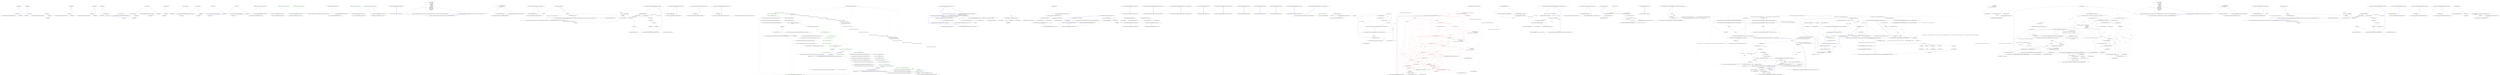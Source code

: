 digraph  {
n0 [label="Entry lambda expression", span="16-16", cluster="lambda expression"];
n1 [label="new RomanianFormatter()", span="16-16", cluster="lambda expression"];
n2 [label="Exit lambda expression", span="16-16", cluster="lambda expression"];
n3 [label="Entry Humanizer.Localisation.Formatters.RomanianFormatter.RomanianFormatter()", span="2-2", cluster="Humanizer.Localisation.Formatters.RomanianFormatter.RomanianFormatter()"];
n4 [label="Entry lambda expression", span="17-17", cluster="lambda expression"];
n5 [label="new RussianFormatter()", span="17-17", cluster="lambda expression"];
n6 [label="Exit lambda expression", span="17-17", cluster="lambda expression"];
n7 [label="Entry Humanizer.Localisation.Formatters.RussianFormatter.RussianFormatter()", span="4-4", cluster="Humanizer.Localisation.Formatters.RussianFormatter.RussianFormatter()"];
n8 [label="Entry lambda expression", span="18-18", cluster="lambda expression"];
n9 [label="new ArabicFormatter()", span="18-18", cluster="lambda expression"];
n10 [label="Exit lambda expression", span="18-18", cluster="lambda expression"];
n11 [label="Entry Humanizer.Localisation.Formatters.ArabicFormatter.ArabicFormatter()", span="2-2", cluster="Humanizer.Localisation.Formatters.ArabicFormatter.ArabicFormatter()"];
n12 [label="Entry lambda expression", span="19-19", cluster="lambda expression"];
n13 [label="new HebrewFormatter()", span="19-19", cluster="lambda expression"];
n14 [label="Exit lambda expression", span="19-19", cluster="lambda expression"];
n15 [label="Entry Humanizer.Localisation.Formatters.HebrewFormatter.HebrewFormatter()", span="2-2", cluster="Humanizer.Localisation.Formatters.HebrewFormatter.HebrewFormatter()"];
n16 [label="Entry lambda expression", span="20-20", cluster="lambda expression"];
n17 [label="new CzechSlovakPolishFormatter()", span="20-20", cluster="lambda expression"];
n18 [label="Exit lambda expression", span="20-20", cluster="lambda expression"];
n19 [label="Entry Humanizer.Localisation.Formatters.CzechSlovakPolishFormatter.CzechSlovakPolishFormatter()", span="2-2", cluster="Humanizer.Localisation.Formatters.CzechSlovakPolishFormatter.CzechSlovakPolishFormatter()"];
n20 [label="Entry lambda expression", span="21-21", cluster="lambda expression"];
n21 [label="new CzechSlovakPolishFormatter()", span="21-21", cluster="lambda expression"];
n22 [label="Exit lambda expression", span="21-21", cluster="lambda expression"];
n23 [label="Entry lambda expression", span="22-22", cluster="lambda expression"];
n24 [label="new CzechSlovakPolishFormatter()", span="22-22", cluster="lambda expression"];
n25 [label="Exit lambda expression", span="22-22", cluster="lambda expression"];
m0_3 [label="Entry Humanizer.Localisation.Formatters.RomanianFormatter.RomanianFormatter()", span="2-2", cluster="Humanizer.Localisation.Formatters.RomanianFormatter.RomanianFormatter()", file="Configurator.cs"];
m0_19 [label="Entry Humanizer.Localisation.Formatters.CzechSlovakPolishFormatter.CzechSlovakPolishFormatter()", span="2-2", cluster="Humanizer.Localisation.Formatters.CzechSlovakPolishFormatter.CzechSlovakPolishFormatter()", file="Configurator.cs"];
m0_15 [label="Entry Humanizer.Localisation.Formatters.HebrewFormatter.HebrewFormatter()", span="2-2", cluster="Humanizer.Localisation.Formatters.HebrewFormatter.HebrewFormatter()", file="Configurator.cs"];
m0_11 [label="Entry Humanizer.Localisation.Formatters.ArabicFormatter.ArabicFormatter()", span="2-2", cluster="Humanizer.Localisation.Formatters.ArabicFormatter.ArabicFormatter()", file="Configurator.cs"];
m0_23 [label="Entry lambda expression", span="22-22", cluster="lambda expression", file="Configurator.cs"];
m0_0 [label="Entry lambda expression", span="16-16", cluster="lambda expression", file="Configurator.cs"];
m0_1 [label="new RomanianFormatter()", span="16-16", cluster="lambda expression", file="Configurator.cs"];
m0_2 [label="Exit lambda expression", span="16-16", cluster="lambda expression", file="Configurator.cs"];
m0_4 [label="Entry lambda expression", span="17-17", cluster="lambda expression", file="Configurator.cs"];
m0_5 [label="new RussianFormatter()", span="17-17", cluster="lambda expression", file="Configurator.cs"];
m0_6 [label="Exit lambda expression", span="17-17", cluster="lambda expression", file="Configurator.cs"];
m0_8 [label="Entry lambda expression", span="18-18", cluster="lambda expression", file="Configurator.cs"];
m0_9 [label="new ArabicFormatter()", span="18-18", cluster="lambda expression", file="Configurator.cs"];
m0_10 [label="Exit lambda expression", span="18-18", cluster="lambda expression", file="Configurator.cs"];
m0_12 [label="Entry lambda expression", span="19-19", cluster="lambda expression", file="Configurator.cs"];
m0_13 [label="new HebrewFormatter()", span="19-19", cluster="lambda expression", file="Configurator.cs"];
m0_14 [label="Exit lambda expression", span="19-19", cluster="lambda expression", file="Configurator.cs"];
m0_16 [label="Entry lambda expression", span="20-20", cluster="lambda expression", file="Configurator.cs"];
m0_17 [label="new CzechSlovakPolishFormatter()", span="20-20", cluster="lambda expression", file="Configurator.cs"];
m0_18 [label="Exit lambda expression", span="20-20", cluster="lambda expression", file="Configurator.cs"];
m0_20 [label="Entry lambda expression", span="21-21", cluster="lambda expression", file="Configurator.cs"];
m0_21 [label="new CzechSlovakPolishFormatter()", span="21-21", cluster="lambda expression", file="Configurator.cs"];
m0_22 [label="Exit lambda expression", span="21-21", cluster="lambda expression", file="Configurator.cs"];
m0_24 [label="new CzechSlovakPolishFormatter()", span="22-22", cluster="lambda expression", file="Configurator.cs"];
m0_25 [label="Exit lambda expression", span="22-22", cluster="lambda expression", file="Configurator.cs"];
m1_5 [label="Entry Humanizer.Tests.DateHumanize.Verify(string, int, Humanizer.Localisation.TimeUnit, Humanizer.Localisation.Tense, double?)", span="29-29", cluster="Humanizer.Tests.DateHumanize.Verify(string, int, Humanizer.Localisation.TimeUnit, Humanizer.Localisation.Tense, double?)", file="DateHumanizeTests.cs"];
m1_15 [label="Entry Humanizer.Tests.Localisation.ar.DateHumanizeTests.SecondsAgo(int, string)", span="55-55", cluster="Humanizer.Tests.Localisation.ar.DateHumanizeTests.SecondsAgo(int, string)", file="DateHumanizeTests.cs"];
m1_16 [label="DateHumanize.Verify(expected, seconds, TimeUnit.Second, Tense.Past)", span="57-57", cluster="Humanizer.Tests.Localisation.ar.DateHumanizeTests.SecondsAgo(int, string)", file="DateHumanizeTests.cs"];
m1_17 [label="Exit Humanizer.Tests.Localisation.ar.DateHumanizeTests.SecondsAgo(int, string)", span="55-55", cluster="Humanizer.Tests.Localisation.ar.DateHumanizeTests.SecondsAgo(int, string)", file="DateHumanizeTests.cs"];
m1_6 [label="Entry Humanizer.Tests.Localisation.ar.DateHumanizeTests.HoursAgo(int, string)", span="25-25", cluster="Humanizer.Tests.Localisation.ar.DateHumanizeTests.HoursAgo(int, string)", file="DateHumanizeTests.cs"];
m1_7 [label="DateHumanize.Verify(expected, hours, TimeUnit.Hour, Tense.Past)", span="27-27", cluster="Humanizer.Tests.Localisation.ar.DateHumanizeTests.HoursAgo(int, string)", file="DateHumanizeTests.cs", color=green, community=0];
m1_8 [label="Exit Humanizer.Tests.Localisation.ar.DateHumanizeTests.HoursAgo(int, string)", span="25-25", cluster="Humanizer.Tests.Localisation.ar.DateHumanizeTests.HoursAgo(int, string)", file="DateHumanizeTests.cs"];
m1_12 [label="Entry Humanizer.Tests.Localisation.ar.DateHumanizeTests.MonthsAgo(int, string)", span="45-45", cluster="Humanizer.Tests.Localisation.ar.DateHumanizeTests.MonthsAgo(int, string)", file="DateHumanizeTests.cs"];
m1_13 [label="DateHumanize.Verify(expected, months, TimeUnit.Month, Tense.Past)", span="47-47", cluster="Humanizer.Tests.Localisation.ar.DateHumanizeTests.MonthsAgo(int, string)", file="DateHumanizeTests.cs", color=green, community=0];
m1_14 [label="Exit Humanizer.Tests.Localisation.ar.DateHumanizeTests.MonthsAgo(int, string)", span="45-45", cluster="Humanizer.Tests.Localisation.ar.DateHumanizeTests.MonthsAgo(int, string)", file="DateHumanizeTests.cs"];
m1_2 [label="Entry Humanizer.Tests.Localisation.ar.DateHumanizeTests.DaysAgo(int, string)", span="15-15", cluster="Humanizer.Tests.Localisation.ar.DateHumanizeTests.DaysAgo(int, string)", file="DateHumanizeTests.cs"];
m1_3 [label="DateHumanize.Verify(expected, days, TimeUnit.Day, Tense.Past)", span="17-17", cluster="Humanizer.Tests.Localisation.ar.DateHumanizeTests.DaysAgo(int, string)", file="DateHumanizeTests.cs"];
m1_4 [label="Exit Humanizer.Tests.Localisation.ar.DateHumanizeTests.DaysAgo(int, string)", span="15-15", cluster="Humanizer.Tests.Localisation.ar.DateHumanizeTests.DaysAgo(int, string)", file="DateHumanizeTests.cs"];
m1_18 [label="Entry Humanizer.Tests.Localisation.ar.DateHumanizeTests.YearsAgo(int, string)", span="65-65", cluster="Humanizer.Tests.Localisation.ar.DateHumanizeTests.YearsAgo(int, string)", file="DateHumanizeTests.cs"];
m1_19 [label="DateHumanize.Verify(expected, years, TimeUnit.Year, Tense.Past)", span="67-67", cluster="Humanizer.Tests.Localisation.ar.DateHumanizeTests.YearsAgo(int, string)", file="DateHumanizeTests.cs", color=green, community=0];
m1_20 [label="Exit Humanizer.Tests.Localisation.ar.DateHumanizeTests.YearsAgo(int, string)", span="65-65", cluster="Humanizer.Tests.Localisation.ar.DateHumanizeTests.YearsAgo(int, string)", file="DateHumanizeTests.cs"];
m1_9 [label="Entry Humanizer.Tests.Localisation.ar.DateHumanizeTests.MinutesAgo(int, string)", span="35-35", cluster="Humanizer.Tests.Localisation.ar.DateHumanizeTests.MinutesAgo(int, string)", file="DateHumanizeTests.cs"];
m1_10 [label="DateHumanize.Verify(expected, minutes, TimeUnit.Minute, Tense.Past)", span="37-37", cluster="Humanizer.Tests.Localisation.ar.DateHumanizeTests.MinutesAgo(int, string)", file="DateHumanizeTests.cs"];
m1_11 [label="Exit Humanizer.Tests.Localisation.ar.DateHumanizeTests.MinutesAgo(int, string)", span="35-35", cluster="Humanizer.Tests.Localisation.ar.DateHumanizeTests.MinutesAgo(int, string)", file="DateHumanizeTests.cs"];
m1_0 [label="Entry Humanizer.Tests.Localisation.ar.DateHumanizeTests.DateHumanizeTests()", span="7-7", cluster="Humanizer.Tests.Localisation.ar.DateHumanizeTests.DateHumanizeTests()", file="DateHumanizeTests.cs"];
m1_1 [label="Exit Humanizer.Tests.Localisation.ar.DateHumanizeTests.DateHumanizeTests()", span="7-7", cluster="Humanizer.Tests.Localisation.ar.DateHumanizeTests.DateHumanizeTests()", file="DateHumanizeTests.cs"];
m2_9 [label="Entry CommandLine.Core.OptionSpecification.OptionSpecification(string, string, bool, string, int, int, char, CommandLine.Infrastructure.Maybe<object>, System.Type, string, string, System.Collections.Generic.IEnumerable<string>)", span="17-17", cluster="CommandLine.Core.OptionSpecification.OptionSpecification(string, string, bool, string, int, int, char, CommandLine.Infrastructure.Maybe<object>, System.Type, string, string, System.Collections.Generic.IEnumerable<string>)", file="DefaultDateTimeHumanizeStrategy.cs"];
m2_45 [label="Entry CommandLine.Core.Specification.IsOption()", span="11-11", cluster="CommandLine.Core.Specification.IsOption()", file="DefaultDateTimeHumanizeStrategy.cs"];
m2_0 [label="Entry CommandLine.Core.SpecificationExtensions.IsOption(CommandLine.Core.Specification)", span="11-11", cluster="CommandLine.Core.SpecificationExtensions.IsOption(CommandLine.Core.Specification)", file="DefaultDateTimeHumanizeStrategy.cs"];
m2_1 [label="return specification.Tag == SpecificationType.Option;", span="13-13", cluster="CommandLine.Core.SpecificationExtensions.IsOption(CommandLine.Core.Specification)", file="DefaultDateTimeHumanizeStrategy.cs"];
m2_2 [label="Exit CommandLine.Core.SpecificationExtensions.IsOption(CommandLine.Core.Specification)", span="11-11", cluster="CommandLine.Core.SpecificationExtensions.IsOption(CommandLine.Core.Specification)", file="DefaultDateTimeHumanizeStrategy.cs"];
m2_16 [label="Entry Unk.Any", span="", cluster="Unk.Any", file="DefaultDateTimeHumanizeStrategy.cs"];
m2_21 [label="Entry System.Func<T, TResult>.Invoke(T)", span="0-0", cluster="System.Func<T, TResult>.Invoke(T)", file="DefaultDateTimeHumanizeStrategy.cs"];
m2_22 [label="Entry CommandLine.Core.SpecificationExtensions.GetMaxValueCount(CommandLine.Core.Specification)", span="51-51", cluster="CommandLine.Core.SpecificationExtensions.GetMaxValueCount(CommandLine.Core.Specification)", file="DefaultDateTimeHumanizeStrategy.cs"];
m2_23 [label="specification.ConversionType.ToDescriptorKind()", span="53-53", cluster="CommandLine.Core.SpecificationExtensions.GetMaxValueCount(CommandLine.Core.Specification)", file="DefaultDateTimeHumanizeStrategy.cs"];
m2_27 [label="var min = specification.Min", span="58-58", cluster="CommandLine.Core.SpecificationExtensions.GetMaxValueCount(CommandLine.Core.Specification)", file="DefaultDateTimeHumanizeStrategy.cs"];
m2_28 [label="var max = specification.Max", span="59-59", cluster="CommandLine.Core.SpecificationExtensions.GetMaxValueCount(CommandLine.Core.Specification)", file="DefaultDateTimeHumanizeStrategy.cs"];
m2_24 [label="TypeDescriptorKind.Scalar", span="55-55", cluster="CommandLine.Core.SpecificationExtensions.GetMaxValueCount(CommandLine.Core.Specification)", file="DefaultDateTimeHumanizeStrategy.cs"];
m2_26 [label="TypeDescriptorKind.Sequence", span="57-57", cluster="CommandLine.Core.SpecificationExtensions.GetMaxValueCount(CommandLine.Core.Specification)", file="DefaultDateTimeHumanizeStrategy.cs"];
m2_25 [label="return  Maybe.Just(1);", span="56-56", cluster="CommandLine.Core.SpecificationExtensions.GetMaxValueCount(CommandLine.Core.Specification)", file="DefaultDateTimeHumanizeStrategy.cs"];
m2_29 [label="min >= 0 && max >= 0", span="60-60", cluster="CommandLine.Core.SpecificationExtensions.GetMaxValueCount(CommandLine.Core.Specification)", file="DefaultDateTimeHumanizeStrategy.cs"];
m2_30 [label="return Maybe.Just(max);", span="62-62", cluster="CommandLine.Core.SpecificationExtensions.GetMaxValueCount(CommandLine.Core.Specification)", file="DefaultDateTimeHumanizeStrategy.cs"];
m2_31 [label="return Maybe.Nothing<int>();", span="67-67", cluster="CommandLine.Core.SpecificationExtensions.GetMaxValueCount(CommandLine.Core.Specification)", file="DefaultDateTimeHumanizeStrategy.cs"];
m2_32 [label="Exit CommandLine.Core.SpecificationExtensions.GetMaxValueCount(CommandLine.Core.Specification)", span="51-51", cluster="CommandLine.Core.SpecificationExtensions.GetMaxValueCount(CommandLine.Core.Specification)", file="DefaultDateTimeHumanizeStrategy.cs"];
m2_3 [label="Entry CommandLine.Core.SpecificationExtensions.IsValue(CommandLine.Core.Specification)", span="16-16", cluster="CommandLine.Core.SpecificationExtensions.IsValue(CommandLine.Core.Specification)", file="DefaultDateTimeHumanizeStrategy.cs"];
m2_4 [label="return specification.Tag == SpecificationType.Value;", span="18-18", cluster="CommandLine.Core.SpecificationExtensions.IsValue(CommandLine.Core.Specification)", file="DefaultDateTimeHumanizeStrategy.cs"];
m2_5 [label="Exit CommandLine.Core.SpecificationExtensions.IsValue(CommandLine.Core.Specification)", span="16-16", cluster="CommandLine.Core.SpecificationExtensions.IsValue(CommandLine.Core.Specification)", file="DefaultDateTimeHumanizeStrategy.cs"];
m2_34 [label="Entry CommandLine.Infrastructure.Maybe.Just<T>(T)", span="71-71", cluster="CommandLine.Infrastructure.Maybe.Just<T>(T)", file="DefaultDateTimeHumanizeStrategy.cs"];
m2_35 [label="Entry CommandLine.Infrastructure.Maybe.Nothing<T>()", span="66-66", cluster="CommandLine.Infrastructure.Maybe.Nothing<T>()", file="DefaultDateTimeHumanizeStrategy.cs"];
m2_36 [label="Entry CommandLine.Core.SpecificationExtensions.IsMinNotSpecified(CommandLine.Core.Specification)", span="70-70", cluster="CommandLine.Core.SpecificationExtensions.IsMinNotSpecified(CommandLine.Core.Specification)", file="DefaultDateTimeHumanizeStrategy.cs"];
m2_37 [label="return specification.Min == -1;", span="72-72", cluster="CommandLine.Core.SpecificationExtensions.IsMinNotSpecified(CommandLine.Core.Specification)", file="DefaultDateTimeHumanizeStrategy.cs"];
m2_38 [label="Exit CommandLine.Core.SpecificationExtensions.IsMinNotSpecified(CommandLine.Core.Specification)", span="70-70", cluster="CommandLine.Core.SpecificationExtensions.IsMinNotSpecified(CommandLine.Core.Specification)", file="DefaultDateTimeHumanizeStrategy.cs"];
m2_42 [label="Entry CommandLine.Core.SpecificationExtensions.GetSetName(CommandLine.Core.Specification)", span="80-80", cluster="CommandLine.Core.SpecificationExtensions.GetSetName(CommandLine.Core.Specification)", file="DefaultDateTimeHumanizeStrategy.cs"];
m2_43 [label="return specification.IsOption()\r\n                ? ((OptionSpecification)specification).SetName\r\n                : string.Empty;", span="82-84", cluster="CommandLine.Core.SpecificationExtensions.GetSetName(CommandLine.Core.Specification)", file="DefaultDateTimeHumanizeStrategy.cs"];
m2_44 [label="Exit CommandLine.Core.SpecificationExtensions.GetSetName(CommandLine.Core.Specification)", span="80-80", cluster="CommandLine.Core.SpecificationExtensions.GetSetName(CommandLine.Core.Specification)", file="DefaultDateTimeHumanizeStrategy.cs"];
m2_39 [label="Entry CommandLine.Core.SpecificationExtensions.IsMaxNotSpecified(CommandLine.Core.Specification)", span="75-75", cluster="CommandLine.Core.SpecificationExtensions.IsMaxNotSpecified(CommandLine.Core.Specification)", file="DefaultDateTimeHumanizeStrategy.cs"];
m2_40 [label="return specification.Max == -1;", span="77-77", cluster="CommandLine.Core.SpecificationExtensions.IsMaxNotSpecified(CommandLine.Core.Specification)", file="DefaultDateTimeHumanizeStrategy.cs"];
m2_41 [label="Exit CommandLine.Core.SpecificationExtensions.IsMaxNotSpecified(CommandLine.Core.Specification)", span="75-75", cluster="CommandLine.Core.SpecificationExtensions.IsMaxNotSpecified(CommandLine.Core.Specification)", file="DefaultDateTimeHumanizeStrategy.cs"];
m2_33 [label="Entry System.Type.ToDescriptorKind()", span="22-22", cluster="System.Type.ToDescriptorKind()", file="DefaultDateTimeHumanizeStrategy.cs"];
m2_17 [label="Entry System.ApplicationException.ApplicationException(string)", span="0-0", cluster="System.ApplicationException.ApplicationException(string)", file="DefaultDateTimeHumanizeStrategy.cs"];
m2_18 [label="Entry lambda expression", span="42-42", cluster="lambda expression", file="DefaultDateTimeHumanizeStrategy.cs"];
m2_19 [label="guard.Item1(spec)", span="42-42", cluster="lambda expression", file="DefaultDateTimeHumanizeStrategy.cs"];
m2_20 [label="Exit lambda expression", span="42-42", cluster="lambda expression", file="DefaultDateTimeHumanizeStrategy.cs"];
m2_10 [label="Entry CommandLine.Core.SpecificationExtensions.ThrowingValidate(System.Collections.Generic.IEnumerable<CommandLine.Core.Specification>, System.Collections.Generic.IEnumerable<System.Tuple<System.Func<CommandLine.Core.Specification, bool>, string>>)", span="38-38", cluster="CommandLine.Core.SpecificationExtensions.ThrowingValidate(System.Collections.Generic.IEnumerable<CommandLine.Core.Specification>, System.Collections.Generic.IEnumerable<System.Tuple<System.Func<CommandLine.Core.Specification, bool>, string>>)", file="DefaultDateTimeHumanizeStrategy.cs"];
m2_11 [label=guardsLookup, span="40-40", cluster="CommandLine.Core.SpecificationExtensions.ThrowingValidate(System.Collections.Generic.IEnumerable<CommandLine.Core.Specification>, System.Collections.Generic.IEnumerable<System.Tuple<System.Func<CommandLine.Core.Specification, bool>, string>>)", file="DefaultDateTimeHumanizeStrategy.cs"];
m2_12 [label="specifications.Any(spec => guard.Item1(spec))", span="42-42", cluster="CommandLine.Core.SpecificationExtensions.ThrowingValidate(System.Collections.Generic.IEnumerable<CommandLine.Core.Specification>, System.Collections.Generic.IEnumerable<System.Tuple<System.Func<CommandLine.Core.Specification, bool>, string>>)", file="DefaultDateTimeHumanizeStrategy.cs"];
m2_14 [label="return specifications;", span="48-48", cluster="CommandLine.Core.SpecificationExtensions.ThrowingValidate(System.Collections.Generic.IEnumerable<CommandLine.Core.Specification>, System.Collections.Generic.IEnumerable<System.Tuple<System.Func<CommandLine.Core.Specification, bool>, string>>)", file="DefaultDateTimeHumanizeStrategy.cs"];
m2_13 [label="throw new ApplicationException(guard.Item2);", span="44-44", cluster="CommandLine.Core.SpecificationExtensions.ThrowingValidate(System.Collections.Generic.IEnumerable<CommandLine.Core.Specification>, System.Collections.Generic.IEnumerable<System.Tuple<System.Func<CommandLine.Core.Specification, bool>, string>>)", file="DefaultDateTimeHumanizeStrategy.cs"];
m2_15 [label="Exit CommandLine.Core.SpecificationExtensions.ThrowingValidate(System.Collections.Generic.IEnumerable<CommandLine.Core.Specification>, System.Collections.Generic.IEnumerable<System.Tuple<System.Func<CommandLine.Core.Specification, bool>, string>>)", span="38-38", cluster="CommandLine.Core.SpecificationExtensions.ThrowingValidate(System.Collections.Generic.IEnumerable<CommandLine.Core.Specification>, System.Collections.Generic.IEnumerable<System.Tuple<System.Func<CommandLine.Core.Specification, bool>, string>>)", file="DefaultDateTimeHumanizeStrategy.cs"];
m2_6 [label="Entry CommandLine.Core.SpecificationExtensions.WithLongName(CommandLine.Core.OptionSpecification, string, System.Collections.Generic.IEnumerable<string>)", span="21-21", cluster="CommandLine.Core.SpecificationExtensions.WithLongName(CommandLine.Core.OptionSpecification, string, System.Collections.Generic.IEnumerable<string>)", file="DefaultDateTimeHumanizeStrategy.cs"];
m2_7 [label="return new OptionSpecification(\r\n                specification.ShortName,\r\n                newLongName,\r\n                specification.Required,\r\n                specification.SetName,\r\n                specification.Min,\r\n                specification.Max,\r\n                specification.Separator,\r\n                specification.DefaultValue,\r\n                specification.ConversionType,\r\n                specification.HelpText,\r\n                specification.MetaValue,\r\n                enumValues);", span="23-35", cluster="CommandLine.Core.SpecificationExtensions.WithLongName(CommandLine.Core.OptionSpecification, string, System.Collections.Generic.IEnumerable<string>)", file="DefaultDateTimeHumanizeStrategy.cs"];
m2_8 [label="Exit CommandLine.Core.SpecificationExtensions.WithLongName(CommandLine.Core.OptionSpecification, string, System.Collections.Generic.IEnumerable<string>)", span="21-21", cluster="CommandLine.Core.SpecificationExtensions.WithLongName(CommandLine.Core.OptionSpecification, string, System.Collections.Generic.IEnumerable<string>)", file="DefaultDateTimeHumanizeStrategy.cs"];
m2_46 [label=guard, span="", file="DefaultDateTimeHumanizeStrategy.cs"];
m3_26 [label="Entry Humanizer.Configuration.LocaliserRegistry<TLocaliser>.Register(string, TLocaliser)", span="54-54", cluster="Humanizer.Configuration.LocaliserRegistry<TLocaliser>.Register(string, TLocaliser)", file="DefaultFormatter.cs"];
m3_42 [label="Entry Humanizer.Localisation.NumberToWords.UkrainianNumberToWordsConverter.UkrainianNumberToWordsConverter()", span="6-6", cluster="Humanizer.Localisation.NumberToWords.UkrainianNumberToWordsConverter.UkrainianNumberToWordsConverter()", file="DefaultFormatter.cs"];
m3_25 [label="Entry Humanizer.Localisation.NumberToWords.AfrikaansNumberToWordsConverter.AfrikaansNumberToWordsConverter()", span="5-5", cluster="Humanizer.Localisation.NumberToWords.AfrikaansNumberToWordsConverter.AfrikaansNumberToWordsConverter()", file="DefaultFormatter.cs"];
m3_35 [label="Entry Humanizer.Localisation.NumberToWords.FinnishNumberToWordsConverter.FinnishNumberToWordsConverter()", span="4-4", cluster="Humanizer.Localisation.NumberToWords.FinnishNumberToWordsConverter.FinnishNumberToWordsConverter()", file="DefaultFormatter.cs"];
m3_36 [label="Entry Humanizer.Localisation.NumberToWords.FrenchNumberToWordsConverter.FrenchNumberToWordsConverter()", span="5-5", cluster="Humanizer.Localisation.NumberToWords.FrenchNumberToWordsConverter.FrenchNumberToWordsConverter()", file="DefaultFormatter.cs"];
m3_0 [label="Entry Humanizer.Configuration.NumberToWordsConverterRegistry.NumberToWordsConverterRegistry()", span="6-6", cluster="Humanizer.Configuration.NumberToWordsConverterRegistry.NumberToWordsConverterRegistry()", file="DefaultFormatter.cs"];
m3_2 [label="Register(''en'', new EnglishNumberToWordsConverter())", span="10-10", cluster="Humanizer.Configuration.NumberToWordsConverterRegistry.NumberToWordsConverterRegistry()", color=green, community=0, file="DefaultFormatter.cs"];
m3_1 [label="Register(''af'', new AfrikaansNumberToWordsConverter())", span="9-9", cluster="Humanizer.Configuration.NumberToWordsConverterRegistry.NumberToWordsConverterRegistry()", file="DefaultFormatter.cs"];
m3_3 [label="Register(''ar'', new ArabicNumberToWordsConverter())", span="11-11", cluster="Humanizer.Configuration.NumberToWordsConverterRegistry.NumberToWordsConverterRegistry()", file="DefaultFormatter.cs"];
m3_8 [label="Register(''ro'', new RomanianNumberToWordsConverter())", span="16-16", cluster="Humanizer.Configuration.NumberToWordsConverterRegistry.NumberToWordsConverterRegistry()", color=green, community=0, file="DefaultFormatter.cs"];
m3_7 [label="Register(''pt-BR'', new BrazilianPortugueseNumberToWordsConverter())", span="15-15", cluster="Humanizer.Configuration.NumberToWordsConverterRegistry.NumberToWordsConverterRegistry()", file="DefaultFormatter.cs"];
m3_9 [label="Register(''ru'', new RussianNumberToWordsConverter())", span="17-17", cluster="Humanizer.Configuration.NumberToWordsConverterRegistry.NumberToWordsConverterRegistry()", color=green, community=0, file="DefaultFormatter.cs"];
m3_10 [label="Register(''fi'', new FinnishNumberToWordsConverter())", span="18-18", cluster="Humanizer.Configuration.NumberToWordsConverterRegistry.NumberToWordsConverterRegistry()", color=green, community=0, file="DefaultFormatter.cs"];
m3_11 [label="Register(''fr'', new FrenchNumberToWordsConverter())", span="19-19", cluster="Humanizer.Configuration.NumberToWordsConverterRegistry.NumberToWordsConverterRegistry()", color=green, community=0, file="DefaultFormatter.cs"];
m3_12 [label="Register(''nl'', new DutchNumberToWordsConverter())", span="20-20", cluster="Humanizer.Configuration.NumberToWordsConverterRegistry.NumberToWordsConverterRegistry()", color=green, community=0, file="DefaultFormatter.cs"];
m3_13 [label="Register(''he'', (culture) => new HebrewNumberToWordsConverter(culture))", span="21-21", cluster="Humanizer.Configuration.NumberToWordsConverterRegistry.NumberToWordsConverterRegistry()", color=green, community=0, file="DefaultFormatter.cs"];
m3_14 [label="Register(''sl'', (culture) => new SlovenianNumberToWordsConverter(culture))", span="22-22", cluster="Humanizer.Configuration.NumberToWordsConverterRegistry.NumberToWordsConverterRegistry()", color=green, community=0, file="DefaultFormatter.cs"];
m3_15 [label="Register(''de'', new GermanNumberToWordsConverter())", span="23-23", cluster="Humanizer.Configuration.NumberToWordsConverterRegistry.NumberToWordsConverterRegistry()", file="DefaultFormatter.cs"];
m3_21 [label="Register(''uz-Cyrl-UZ'', new UzbekCyrlNumberToWordConverter())", span="29-29", cluster="Humanizer.Configuration.NumberToWordsConverterRegistry.NumberToWordsConverterRegistry()", color=green, community=0, file="DefaultFormatter.cs"];
m3_20 [label="Register(''uz-Latn-UZ'', new UzbekLatnNumberToWordConverter())", span="28-28", cluster="Humanizer.Configuration.NumberToWordsConverterRegistry.NumberToWordsConverterRegistry()", file="DefaultFormatter.cs"];
m3_22 [label="Register(''sr'', (culture) => new SerbianCyrlNumberToWordsConverter(culture))", span="30-30", cluster="Humanizer.Configuration.NumberToWordsConverterRegistry.NumberToWordsConverterRegistry()", file="DefaultFormatter.cs"];
m3_23 [label="Register(''sr-Latn'', (culture) => new SerbianNumberToWordsConverter(culture))", span="31-31", cluster="Humanizer.Configuration.NumberToWordsConverterRegistry.NumberToWordsConverterRegistry()", color=green, community=0, file="DefaultFormatter.cs"];
m3_4 [label="Register(''fa'', new FarsiNumberToWordsConverter())", span="12-12", cluster="Humanizer.Configuration.NumberToWordsConverterRegistry.NumberToWordsConverterRegistry()", file="DefaultFormatter.cs"];
m3_5 [label="Register(''es'', new SpanishNumberToWordsConverter())", span="13-13", cluster="Humanizer.Configuration.NumberToWordsConverterRegistry.NumberToWordsConverterRegistry()", file="DefaultFormatter.cs"];
m3_6 [label="Register(''pl'', (culture) => new PolishNumberToWordsConverter(culture))", span="14-14", cluster="Humanizer.Configuration.NumberToWordsConverterRegistry.NumberToWordsConverterRegistry()", file="DefaultFormatter.cs"];
m3_16 [label="Register(''bn-BD'', new BanglaNumberToWordsConverter())", span="24-24", cluster="Humanizer.Configuration.NumberToWordsConverterRegistry.NumberToWordsConverterRegistry()", file="DefaultFormatter.cs"];
m3_17 [label="Register(''tr'', new TurkishNumberToWordConverter())", span="25-25", cluster="Humanizer.Configuration.NumberToWordsConverterRegistry.NumberToWordsConverterRegistry()", file="DefaultFormatter.cs"];
m3_18 [label="Register(''it'', new ItalianNumberToWordsConverter())", span="26-26", cluster="Humanizer.Configuration.NumberToWordsConverterRegistry.NumberToWordsConverterRegistry()", file="DefaultFormatter.cs"];
m3_19 [label="Register(''uk'', new UkrainianNumberToWordsConverter())", span="27-27", cluster="Humanizer.Configuration.NumberToWordsConverterRegistry.NumberToWordsConverterRegistry()", file="DefaultFormatter.cs"];
m3_24 [label="Exit Humanizer.Configuration.NumberToWordsConverterRegistry.NumberToWordsConverterRegistry()", span="6-6", cluster="Humanizer.Configuration.NumberToWordsConverterRegistry.NumberToWordsConverterRegistry()", file="DefaultFormatter.cs"];
m3_64 [label="Entry Humanizer.Localisation.NumberToWords.SerbianCyrlNumberToWordsConverter.SerbianCyrlNumberToWordsConverter(System.Globalization.CultureInfo)", span="15-15", cluster="Humanizer.Localisation.NumberToWords.SerbianCyrlNumberToWordsConverter.SerbianCyrlNumberToWordsConverter(System.Globalization.CultureInfo)", file="DefaultFormatter.cs"];
m3_38 [label="Entry Humanizer.Localisation.NumberToWords.GermanNumberToWordsConverter.GermanNumberToWordsConverter()", span="5-5", cluster="Humanizer.Localisation.NumberToWords.GermanNumberToWordsConverter.GermanNumberToWordsConverter()", file="DefaultFormatter.cs"];
m3_28 [label="Entry Humanizer.Localisation.NumberToWords.ArabicNumberToWordsConverter.ArabicNumberToWordsConverter()", span="6-6", cluster="Humanizer.Localisation.NumberToWords.ArabicNumberToWordsConverter.ArabicNumberToWordsConverter()", file="DefaultFormatter.cs"];
m3_33 [label="Entry Humanizer.Localisation.NumberToWords.RomanianNumberToWordsConverter.RomanianNumberToWordsConverter()", span="5-5", cluster="Humanizer.Localisation.NumberToWords.RomanianNumberToWordsConverter.RomanianNumberToWordsConverter()", file="DefaultFormatter.cs"];
m3_40 [label="Entry Humanizer.Localisation.NumberToWords.TurkishNumberToWordConverter.TurkishNumberToWordConverter()", span="7-7", cluster="Humanizer.Localisation.NumberToWords.TurkishNumberToWordConverter.TurkishNumberToWordConverter()", file="DefaultFormatter.cs"];
m3_37 [label="Entry Humanizer.Localisation.NumberToWords.DutchNumberToWordsConverter.DutchNumberToWordsConverter()", span="11-11", cluster="Humanizer.Localisation.NumberToWords.DutchNumberToWordsConverter.DutchNumberToWordsConverter()", file="DefaultFormatter.cs"];
m3_41 [label="Entry Humanizer.Localisation.NumberToWords.ItalianNumberToWordsConverter.ItalianNumberToWordsConverter()", span="5-5", cluster="Humanizer.Localisation.NumberToWords.ItalianNumberToWordsConverter.ItalianNumberToWordsConverter()", file="DefaultFormatter.cs"];
m3_32 [label="Entry Humanizer.Localisation.NumberToWords.BrazilianPortugueseNumberToWordsConverter.BrazilianPortugueseNumberToWordsConverter()", span="5-5", cluster="Humanizer.Localisation.NumberToWords.BrazilianPortugueseNumberToWordsConverter.BrazilianPortugueseNumberToWordsConverter()", file="DefaultFormatter.cs"];
m3_29 [label="Entry Humanizer.Localisation.NumberToWords.FarsiNumberToWordsConverter.FarsiNumberToWordsConverter()", span="5-5", cluster="Humanizer.Localisation.NumberToWords.FarsiNumberToWordsConverter.FarsiNumberToWordsConverter()", file="DefaultFormatter.cs"];
m3_52 [label="Entry Humanizer.Localisation.NumberToWords.PolishNumberToWordsConverter.PolishNumberToWordsConverter(System.Globalization.CultureInfo)", span="13-13", cluster="Humanizer.Localisation.NumberToWords.PolishNumberToWordsConverter.PolishNumberToWordsConverter(System.Globalization.CultureInfo)", file="DefaultFormatter.cs"];
m3_30 [label="Entry Humanizer.Localisation.NumberToWords.SpanishNumberToWordsConverter.SpanishNumberToWordsConverter()", span="5-5", cluster="Humanizer.Localisation.NumberToWords.SpanishNumberToWordsConverter.SpanishNumberToWordsConverter()", file="DefaultFormatter.cs"];
m3_39 [label="Entry Humanizer.Localisation.NumberToWords.BanglaNumberToWordsConverter.BanglaNumberToWordsConverter()", span="4-4", cluster="Humanizer.Localisation.NumberToWords.BanglaNumberToWordsConverter.BanglaNumberToWordsConverter()", file="DefaultFormatter.cs"];
m3_27 [label="Entry Humanizer.Localisation.NumberToWords.EnglishNumberToWordsConverter.EnglishNumberToWordsConverter()", span="5-5", cluster="Humanizer.Localisation.NumberToWords.EnglishNumberToWordsConverter.EnglishNumberToWordsConverter()", file="DefaultFormatter.cs"];
m3_68 [label="Entry Humanizer.Localisation.NumberToWords.SerbianNumberToWordsConverter.SerbianNumberToWordsConverter(System.Globalization.CultureInfo)", span="15-15", cluster="Humanizer.Localisation.NumberToWords.SerbianNumberToWordsConverter.SerbianNumberToWordsConverter(System.Globalization.CultureInfo)", file="DefaultFormatter.cs"];
m3_49 [label="Entry lambda expression", span="14-14", cluster="lambda expression", file="DefaultFormatter.cs"];
m3_53 [label="Entry lambda expression", span="21-21", cluster="lambda expression", file="DefaultFormatter.cs"];
m3_57 [label="Entry lambda expression", span="22-22", cluster="lambda expression", file="DefaultFormatter.cs"];
m3_65 [label="Entry lambda expression", span="31-31", cluster="lambda expression", file="DefaultFormatter.cs"];
m3_54 [label="new HebrewNumberToWordsConverter(culture)", span="21-21", cluster="lambda expression", color=green, community=0, file="DefaultFormatter.cs"];
m3_55 [label="Exit lambda expression", span="21-21", cluster="lambda expression", file="DefaultFormatter.cs"];
m3_58 [label="new SlovenianNumberToWordsConverter(culture)", span="22-22", cluster="lambda expression", color=green, community=0, file="DefaultFormatter.cs"];
m3_59 [label="Exit lambda expression", span="22-22", cluster="lambda expression", file="DefaultFormatter.cs"];
m3_66 [label="new SerbianNumberToWordsConverter(culture)", span="31-31", cluster="lambda expression", color=green, community=0, file="DefaultFormatter.cs"];
m3_67 [label="Exit lambda expression", span="31-31", cluster="lambda expression", file="DefaultFormatter.cs"];
m3_61 [label="Entry lambda expression", span="30-30", cluster="lambda expression", file="DefaultFormatter.cs"];
m3_63 [label="Exit lambda expression", span="30-30", cluster="lambda expression", file="DefaultFormatter.cs"];
m3_62 [label="new SerbianCyrlNumberToWordsConverter(culture)", span="30-30", cluster="lambda expression", file="DefaultFormatter.cs"];
m3_50 [label="new PolishNumberToWordsConverter(culture)", span="14-14", cluster="lambda expression", file="DefaultFormatter.cs"];
m3_51 [label="Exit lambda expression", span="14-14", cluster="lambda expression", file="DefaultFormatter.cs"];
m3_44 [label="Entry Humanizer.Localisation.NumberToWords.UzbekCyrlNumberToWordConverter.UzbekCyrlNumberToWordConverter()", span="7-7", cluster="Humanizer.Localisation.NumberToWords.UzbekCyrlNumberToWordConverter.UzbekCyrlNumberToWordConverter()", file="DefaultFormatter.cs"];
m3_43 [label="Entry Humanizer.Localisation.NumberToWords.UzbekLatnNumberToWordConverter.UzbekLatnNumberToWordConverter()", span="7-7", cluster="Humanizer.Localisation.NumberToWords.UzbekLatnNumberToWordConverter.UzbekLatnNumberToWordConverter()", file="DefaultFormatter.cs"];
m3_31 [label="Entry Humanizer.Configuration.LocaliserRegistry<TLocaliser>.Register(string, System.Func<System.Globalization.CultureInfo, TLocaliser>)", span="62-62", cluster="Humanizer.Configuration.LocaliserRegistry<TLocaliser>.Register(string, System.Func<System.Globalization.CultureInfo, TLocaliser>)", file="DefaultFormatter.cs"];
m3_56 [label="Entry Humanizer.Localisation.NumberToWords.HebrewNumberToWordsConverter.HebrewNumberToWordsConverter(System.Globalization.CultureInfo)", span="34-34", cluster="Humanizer.Localisation.NumberToWords.HebrewNumberToWordsConverter.HebrewNumberToWordsConverter(System.Globalization.CultureInfo)", file="DefaultFormatter.cs"];
m3_60 [label="Entry Humanizer.Localisation.NumberToWords.SlovenianNumberToWordsConverter.SlovenianNumberToWordsConverter(System.Globalization.CultureInfo)", span="12-12", cluster="Humanizer.Localisation.NumberToWords.SlovenianNumberToWordsConverter.SlovenianNumberToWordsConverter(System.Globalization.CultureInfo)", file="DefaultFormatter.cs"];
m3_34 [label="Entry Humanizer.Localisation.NumberToWords.RussianNumberToWordsConverter.RussianNumberToWordsConverter()", span="6-6", cluster="Humanizer.Localisation.NumberToWords.RussianNumberToWordsConverter.RussianNumberToWordsConverter()", file="DefaultFormatter.cs"];
m3_69 [label="Humanizer.Configuration.NumberToWordsConverterRegistry", span="", file="DefaultFormatter.cs"];
m4_0 [label="Entry Humanizer.EnumDehumanizeExtensions.DehumanizeTo<TTargetEnum>(string)", span="15-15", cluster="Humanizer.EnumDehumanizeExtensions.DehumanizeTo<TTargetEnum>(string)", file="EnumDehumanizeExtensions.cs"];
m4_1 [label="return (TTargetEnum)DehumanizeToPrivate(input, typeof(TTargetEnum), OnNoMatch.ThrowsException);", span="18-18", cluster="Humanizer.EnumDehumanizeExtensions.DehumanizeTo<TTargetEnum>(string)", file="EnumDehumanizeExtensions.cs"];
m4_2 [label="Exit Humanizer.EnumDehumanizeExtensions.DehumanizeTo<TTargetEnum>(string)", span="15-15", cluster="Humanizer.EnumDehumanizeExtensions.DehumanizeTo<TTargetEnum>(string)", file="EnumDehumanizeExtensions.cs"];
m4_4 [label="Entry Humanizer.EnumDehumanizeExtensions.DehumanizeTo(string, System.Type, Humanizer.OnNoMatch)", span="30-30", cluster="Humanizer.EnumDehumanizeExtensions.DehumanizeTo(string, System.Type, Humanizer.OnNoMatch)", file="EnumDehumanizeExtensions.cs"];
m4_5 [label="return (Enum)DehumanizeToPrivate(input, targetEnum, onNoMatch);", span="32-32", cluster="Humanizer.EnumDehumanizeExtensions.DehumanizeTo(string, System.Type, Humanizer.OnNoMatch)", file="EnumDehumanizeExtensions.cs"];
m4_6 [label="Exit Humanizer.EnumDehumanizeExtensions.DehumanizeTo(string, System.Type, Humanizer.OnNoMatch)", span="30-30", cluster="Humanizer.EnumDehumanizeExtensions.DehumanizeTo(string, System.Type, Humanizer.OnNoMatch)", file="EnumDehumanizeExtensions.cs"];
m4_3 [label="Entry Humanizer.EnumDehumanizeExtensions.DehumanizeToPrivate(string, System.Type, Humanizer.OnNoMatch)", span="35-35", cluster="Humanizer.EnumDehumanizeExtensions.DehumanizeToPrivate(string, System.Type, Humanizer.OnNoMatch)", file="EnumDehumanizeExtensions.cs"];
m4_7 [label="var match = Enum.GetValues(targetEnum).Cast<Enum>().FirstOrDefault(value => string.Equals(value.Humanize(), input, StringComparison.OrdinalIgnoreCase))", span="37-37", cluster="Humanizer.EnumDehumanizeExtensions.DehumanizeToPrivate(string, System.Type, Humanizer.OnNoMatch)", file="EnumDehumanizeExtensions.cs"];
m4_8 [label="match == null && onNoMatch == OnNoMatch.ThrowsException", span="39-39", cluster="Humanizer.EnumDehumanizeExtensions.DehumanizeToPrivate(string, System.Type, Humanizer.OnNoMatch)", file="EnumDehumanizeExtensions.cs"];
m4_9 [label="throw new NoMatchFoundException(''Couldn't find any enum member that matches the string '' + input);", span="40-40", cluster="Humanizer.EnumDehumanizeExtensions.DehumanizeToPrivate(string, System.Type, Humanizer.OnNoMatch)", file="EnumDehumanizeExtensions.cs"];
m4_10 [label="return match;", span="42-42", cluster="Humanizer.EnumDehumanizeExtensions.DehumanizeToPrivate(string, System.Type, Humanizer.OnNoMatch)", file="EnumDehumanizeExtensions.cs"];
m4_11 [label="Exit Humanizer.EnumDehumanizeExtensions.DehumanizeToPrivate(string, System.Type, Humanizer.OnNoMatch)", span="35-35", cluster="Humanizer.EnumDehumanizeExtensions.DehumanizeToPrivate(string, System.Type, Humanizer.OnNoMatch)", file="EnumDehumanizeExtensions.cs"];
m4_12 [label="Entry System.Enum.GetValues(System.Type)", span="0-0", cluster="System.Enum.GetValues(System.Type)", file="EnumDehumanizeExtensions.cs"];
m4_13 [label="Entry System.Collections.IEnumerable.Cast<TResult>()", span="0-0", cluster="System.Collections.IEnumerable.Cast<TResult>()", file="EnumDehumanizeExtensions.cs"];
m4_15 [label="Entry Humanizer.NoMatchFoundException.NoMatchFoundException(string)", span="13-13", cluster="Humanizer.NoMatchFoundException.NoMatchFoundException(string)", file="EnumDehumanizeExtensions.cs"];
m4_19 [label="Entry System.Enum.Humanize()", span="15-15", cluster="System.Enum.Humanize()", file="EnumDehumanizeExtensions.cs"];
m4_16 [label="Entry lambda expression", span="37-37", cluster="lambda expression", file="EnumDehumanizeExtensions.cs"];
m4_17 [label="string.Equals(value.Humanize(), input, StringComparison.OrdinalIgnoreCase)", span="37-37", cluster="lambda expression", file="EnumDehumanizeExtensions.cs"];
m4_18 [label="Exit lambda expression", span="37-37", cluster="lambda expression", file="EnumDehumanizeExtensions.cs"];
m4_20 [label="Entry string.Equals(string, string, System.StringComparison)", span="0-0", cluster="string.Equals(string, string, System.StringComparison)", file="EnumDehumanizeExtensions.cs"];
m4_14 [label="Entry Unk.FirstOrDefault", span="", cluster="Unk.FirstOrDefault", file="EnumDehumanizeExtensions.cs"];
m4_21 [label=string, span="", file="EnumDehumanizeExtensions.cs"];
m5_24 [label="Entry Humanizer.Tests.Localisation.roRO.TimeSpanHumanizerTests.Days(int, string)", span="68-68", cluster="Humanizer.Tests.Localisation.roRO.TimeSpanHumanizerTests.Days(int, string)", file="EnumHumanizeExtensions.cs"];
m5_25 [label="var actual = TimeSpan.FromDays(days).Humanize()", span="70-70", cluster="Humanizer.Tests.Localisation.roRO.TimeSpanHumanizerTests.Days(int, string)", file="EnumHumanizeExtensions.cs"];
m5_26 [label="Assert.Equal(expected, actual)", span="71-71", cluster="Humanizer.Tests.Localisation.roRO.TimeSpanHumanizerTests.Days(int, string)", file="EnumHumanizeExtensions.cs"];
m5_27 [label="Exit Humanizer.Tests.Localisation.roRO.TimeSpanHumanizerTests.Days(int, string)", span="68-68", cluster="Humanizer.Tests.Localisation.roRO.TimeSpanHumanizerTests.Days(int, string)", file="EnumHumanizeExtensions.cs"];
m5_28 [label="Entry System.TimeSpan.FromDays(double)", span="0-0", cluster="System.TimeSpan.FromDays(double)", file="EnumHumanizeExtensions.cs"];
m5_19 [label="Entry Humanizer.Tests.Localisation.roRO.TimeSpanHumanizerTests.Hours(int, string)", span="56-56", cluster="Humanizer.Tests.Localisation.roRO.TimeSpanHumanizerTests.Hours(int, string)", file="EnumHumanizeExtensions.cs"];
m5_20 [label="var actual = TimeSpan.FromHours(hours).Humanize()", span="58-58", cluster="Humanizer.Tests.Localisation.roRO.TimeSpanHumanizerTests.Hours(int, string)", file="EnumHumanizeExtensions.cs"];
m5_21 [label="Assert.Equal(expected, actual)", span="59-59", cluster="Humanizer.Tests.Localisation.roRO.TimeSpanHumanizerTests.Hours(int, string)", file="EnumHumanizeExtensions.cs"];
m5_22 [label="Exit Humanizer.Tests.Localisation.roRO.TimeSpanHumanizerTests.Hours(int, string)", span="56-56", cluster="Humanizer.Tests.Localisation.roRO.TimeSpanHumanizerTests.Hours(int, string)", file="EnumHumanizeExtensions.cs"];
m5_9 [label="Entry Humanizer.Tests.Localisation.roRO.TimeSpanHumanizerTests.Seconds(int, string)", span="34-34", cluster="Humanizer.Tests.Localisation.roRO.TimeSpanHumanizerTests.Seconds(int, string)", file="EnumHumanizeExtensions.cs"];
m5_10 [label="var actual = TimeSpan.FromSeconds(seconds).Humanize()", span="36-36", cluster="Humanizer.Tests.Localisation.roRO.TimeSpanHumanizerTests.Seconds(int, string)", file="EnumHumanizeExtensions.cs"];
m5_11 [label="Assert.Equal(expected, actual)", span="37-37", cluster="Humanizer.Tests.Localisation.roRO.TimeSpanHumanizerTests.Seconds(int, string)", file="EnumHumanizeExtensions.cs"];
m5_12 [label="Exit Humanizer.Tests.Localisation.roRO.TimeSpanHumanizerTests.Seconds(int, string)", span="34-34", cluster="Humanizer.Tests.Localisation.roRO.TimeSpanHumanizerTests.Seconds(int, string)", file="EnumHumanizeExtensions.cs"];
m5_18 [label="Entry System.TimeSpan.FromMinutes(double)", span="0-0", cluster="System.TimeSpan.FromMinutes(double)", file="EnumHumanizeExtensions.cs"];
m5_2 [label="Entry Humanizer.Tests.Localisation.roRO.TimeSpanHumanizerTests.Milliseconds(int, string)", span="23-23", cluster="Humanizer.Tests.Localisation.roRO.TimeSpanHumanizerTests.Milliseconds(int, string)", file="EnumHumanizeExtensions.cs"];
m5_3 [label="var actual = TimeSpan.FromMilliseconds(millisSeconds).Humanize()", span="25-25", cluster="Humanizer.Tests.Localisation.roRO.TimeSpanHumanizerTests.Milliseconds(int, string)", file="EnumHumanizeExtensions.cs"];
m5_4 [label="Assert.Equal(expected, actual)", span="26-26", cluster="Humanizer.Tests.Localisation.roRO.TimeSpanHumanizerTests.Milliseconds(int, string)", file="EnumHumanizeExtensions.cs"];
m5_5 [label="Exit Humanizer.Tests.Localisation.roRO.TimeSpanHumanizerTests.Milliseconds(int, string)", span="23-23", cluster="Humanizer.Tests.Localisation.roRO.TimeSpanHumanizerTests.Milliseconds(int, string)", file="EnumHumanizeExtensions.cs"];
m5_6 [label="Entry System.TimeSpan.FromMilliseconds(double)", span="0-0", cluster="System.TimeSpan.FromMilliseconds(double)", file="EnumHumanizeExtensions.cs"];
m5_8 [label="Entry Unk.Equal", span="", cluster="Unk.Equal", file="EnumHumanizeExtensions.cs"];
m5_13 [label="Entry System.TimeSpan.FromSeconds(double)", span="0-0", cluster="System.TimeSpan.FromSeconds(double)", file="EnumHumanizeExtensions.cs"];
m5_0 [label="Entry Humanizer.Tests.Localisation.roRO.TimeSpanHumanizerTests.TimeSpanHumanizerTests()", span="14-14", cluster="Humanizer.Tests.Localisation.roRO.TimeSpanHumanizerTests.TimeSpanHumanizerTests()", file="EnumHumanizeExtensions.cs"];
m5_1 [label="Exit Humanizer.Tests.Localisation.roRO.TimeSpanHumanizerTests.TimeSpanHumanizerTests()", span="14-14", cluster="Humanizer.Tests.Localisation.roRO.TimeSpanHumanizerTests.TimeSpanHumanizerTests()", file="EnumHumanizeExtensions.cs"];
m5_14 [label="Entry Humanizer.Tests.Localisation.roRO.TimeSpanHumanizerTests.Minutes(int, string)", span="45-45", cluster="Humanizer.Tests.Localisation.roRO.TimeSpanHumanizerTests.Minutes(int, string)", file="EnumHumanizeExtensions.cs"];
m5_15 [label="var actual = TimeSpan.FromMinutes(minutes).Humanize()", span="47-47", cluster="Humanizer.Tests.Localisation.roRO.TimeSpanHumanizerTests.Minutes(int, string)", file="EnumHumanizeExtensions.cs"];
m5_16 [label="Assert.Equal(expected, actual)", span="48-48", cluster="Humanizer.Tests.Localisation.roRO.TimeSpanHumanizerTests.Minutes(int, string)", file="EnumHumanizeExtensions.cs"];
m5_17 [label="Exit Humanizer.Tests.Localisation.roRO.TimeSpanHumanizerTests.Minutes(int, string)", span="45-45", cluster="Humanizer.Tests.Localisation.roRO.TimeSpanHumanizerTests.Minutes(int, string)", file="EnumHumanizeExtensions.cs"];
m5_23 [label="Entry System.TimeSpan.FromHours(double)", span="0-0", cluster="System.TimeSpan.FromHours(double)", file="EnumHumanizeExtensions.cs"];
m5_7 [label="Entry System.TimeSpan.Humanize(int, System.Globalization.CultureInfo, Humanizer.Localisation.TimeUnit, Humanizer.Localisation.TimeUnit)", span="27-27", cluster="System.TimeSpan.Humanize(int, System.Globalization.CultureInfo, Humanizer.Localisation.TimeUnit, Humanizer.Localisation.TimeUnit)", file="EnumHumanizeExtensions.cs"];
m5_29 [label="Entry Humanizer.Tests.Localisation.roRO.TimeSpanHumanizerTests.Weeks(int, string)", span="78-78", cluster="Humanizer.Tests.Localisation.roRO.TimeSpanHumanizerTests.Weeks(int, string)", file="EnumHumanizeExtensions.cs"];
m5_30 [label="var actual = TimeSpan.FromDays(7 * weeks).Humanize()", span="80-80", cluster="Humanizer.Tests.Localisation.roRO.TimeSpanHumanizerTests.Weeks(int, string)", file="EnumHumanizeExtensions.cs"];
m5_31 [label="Assert.Equal(expected, actual)", span="81-81", cluster="Humanizer.Tests.Localisation.roRO.TimeSpanHumanizerTests.Weeks(int, string)", file="EnumHumanizeExtensions.cs"];
m5_32 [label="Exit Humanizer.Tests.Localisation.roRO.TimeSpanHumanizerTests.Weeks(int, string)", span="78-78", cluster="Humanizer.Tests.Localisation.roRO.TimeSpanHumanizerTests.Weeks(int, string)", file="EnumHumanizeExtensions.cs"];
m6_0 [label="Entry Humanizer.DateTimeHumanizeStrategy.IDateTimeHumanizeStrategy.Humanize(System.DateTime, System.DateTime)", span="6-6", cluster="Humanizer.DateTimeHumanizeStrategy.IDateTimeHumanizeStrategy.Humanize(System.DateTime, System.DateTime)", file="IDateTimeHumanizeStrategy.cs"];
m6_1 [label="Exit Humanizer.DateTimeHumanizeStrategy.IDateTimeHumanizeStrategy.Humanize(System.DateTime, System.DateTime)", span="6-6", cluster="Humanizer.DateTimeHumanizeStrategy.IDateTimeHumanizeStrategy.Humanize(System.DateTime, System.DateTime)", file="IDateTimeHumanizeStrategy.cs"];
m7_2 [label="Entry Humanizer.Localisation.Formatters.IFormatter.DateHumanize(Humanizer.Localisation.TimeUnit, Humanizer.Localisation.Tense, int)", span="10-10", cluster="Humanizer.Localisation.Formatters.IFormatter.DateHumanize(Humanizer.Localisation.TimeUnit, Humanizer.Localisation.Tense, int)", file="IFormatter.cs"];
m7_3 [label="Exit Humanizer.Localisation.Formatters.IFormatter.DateHumanize(Humanizer.Localisation.TimeUnit, Humanizer.Localisation.Tense, int)", span="10-10", cluster="Humanizer.Localisation.Formatters.IFormatter.DateHumanize(Humanizer.Localisation.TimeUnit, Humanizer.Localisation.Tense, int)", file="IFormatter.cs"];
m7_0 [label="Entry Humanizer.Localisation.Formatters.IFormatter.DateHumanize_Now()", span="9-9", cluster="Humanizer.Localisation.Formatters.IFormatter.DateHumanize_Now()", file="IFormatter.cs"];
m7_1 [label="Exit Humanizer.Localisation.Formatters.IFormatter.DateHumanize_Now()", span="9-9", cluster="Humanizer.Localisation.Formatters.IFormatter.DateHumanize_Now()", file="IFormatter.cs"];
m7_6 [label="Entry Humanizer.Localisation.Formatters.IFormatter.TimeSpanHumanize(Humanizer.Localisation.TimeUnit, int)", span="13-13", cluster="Humanizer.Localisation.Formatters.IFormatter.TimeSpanHumanize(Humanizer.Localisation.TimeUnit, int)", file="IFormatter.cs"];
m7_7 [label="Exit Humanizer.Localisation.Formatters.IFormatter.TimeSpanHumanize(Humanizer.Localisation.TimeUnit, int)", span="13-13", cluster="Humanizer.Localisation.Formatters.IFormatter.TimeSpanHumanize(Humanizer.Localisation.TimeUnit, int)", file="IFormatter.cs"];
m7_4 [label="Entry Humanizer.Localisation.Formatters.IFormatter.TimeSpanHumanize_Zero()", span="12-12", cluster="Humanizer.Localisation.Formatters.IFormatter.TimeSpanHumanize_Zero()", file="IFormatter.cs"];
m7_5 [label="Exit Humanizer.Localisation.Formatters.IFormatter.TimeSpanHumanize_Zero()", span="12-12", cluster="Humanizer.Localisation.Formatters.IFormatter.TimeSpanHumanize_Zero()", file="IFormatter.cs"];
m8_0 [label="Entry Humanizer.NoMatchFoundException.NoMatchFoundException()", span="9-9", cluster="Humanizer.NoMatchFoundException.NoMatchFoundException()", file="NoMatchFoundException.cs"];
m8_1 [label="Exit Humanizer.NoMatchFoundException.NoMatchFoundException()", span="9-9", cluster="Humanizer.NoMatchFoundException.NoMatchFoundException()", file="NoMatchFoundException.cs"];
m8_2 [label="Entry Humanizer.NoMatchFoundException.NoMatchFoundException(string)", span="13-13", cluster="Humanizer.NoMatchFoundException.NoMatchFoundException(string)", file="NoMatchFoundException.cs"];
m8_3 [label="Exit Humanizer.NoMatchFoundException.NoMatchFoundException(string)", span="13-13", cluster="Humanizer.NoMatchFoundException.NoMatchFoundException(string)", file="NoMatchFoundException.cs"];
m8_4 [label="Entry Humanizer.NoMatchFoundException.NoMatchFoundException(string, System.Exception)", span="18-18", cluster="Humanizer.NoMatchFoundException.NoMatchFoundException(string, System.Exception)", file="NoMatchFoundException.cs"];
m8_5 [label="Exit Humanizer.NoMatchFoundException.NoMatchFoundException(string, System.Exception)", span="18-18", cluster="Humanizer.NoMatchFoundException.NoMatchFoundException(string, System.Exception)", file="NoMatchFoundException.cs"];
m9_7 [label="Entry Humanizer.Tests.Localisation.es.NumberToWordsTests.ToOrdinalWords(int, string, Humanizer.GrammaticalGender)", span="59-59", cluster="Humanizer.Tests.Localisation.es.NumberToWordsTests.ToOrdinalWords(int, string, Humanizer.GrammaticalGender)", file="NumberToWordsTests.cs"];
m9_8 [label="Assert.Equal(words, number.ToOrdinalWords(gender))", span="61-61", cluster="Humanizer.Tests.Localisation.es.NumberToWordsTests.ToOrdinalWords(int, string, Humanizer.GrammaticalGender)", color=green, community=0, file="NumberToWordsTests.cs"];
m9_9 [label="Exit Humanizer.Tests.Localisation.es.NumberToWordsTests.ToOrdinalWords(int, string, Humanizer.GrammaticalGender)", span="59-59", cluster="Humanizer.Tests.Localisation.es.NumberToWordsTests.ToOrdinalWords(int, string, Humanizer.GrammaticalGender)", file="NumberToWordsTests.cs"];
m9_2 [label="Entry Humanizer.Tests.Localisation.es.NumberToWordsTests.ToWords(int, string)", span="48-48", cluster="Humanizer.Tests.Localisation.es.NumberToWordsTests.ToWords(int, string)", file="NumberToWordsTests.cs"];
m9_3 [label="Assert.Equal(expected, number.ToWords())", span="50-50", cluster="Humanizer.Tests.Localisation.es.NumberToWordsTests.ToWords(int, string)", file="NumberToWordsTests.cs"];
m9_4 [label="Exit Humanizer.Tests.Localisation.es.NumberToWordsTests.ToWords(int, string)", span="48-48", cluster="Humanizer.Tests.Localisation.es.NumberToWordsTests.ToWords(int, string)", file="NumberToWordsTests.cs"];
m9_6 [label="Entry Unk.Equal", span="", cluster="Unk.Equal", file="NumberToWordsTests.cs"];
m9_5 [label="Entry int.ToWords()", span="32-32", cluster="int.ToWords()", file="NumberToWordsTests.cs"];
m9_10 [label="Entry int.ToOrdinalWords(Humanizer.GrammaticalGender)", span="79-79", cluster="int.ToOrdinalWords(Humanizer.GrammaticalGender)", file="NumberToWordsTests.cs"];
m10_32 [label="Entry System.Math.Abs(int)", span="0-0", cluster="System.Math.Abs(int)", file="OrdinalizeTests.cs"];
m10_34 [label="Entry System.Collections.Generic.List<T>.List()", span="0-0", cluster="System.Collections.Generic.List<T>.List()", file="OrdinalizeTests.cs"];
m10_49 [label="Entry System.Collections.Generic.Dictionary<TKey, TValue>.TryGetValue(TKey, out TValue)", span="0-0", cluster="System.Collections.Generic.Dictionary<TKey, TValue>.TryGetValue(TKey, out TValue)", file="OrdinalizeTests.cs"];
m10_37 [label="Entry System.Collections.Generic.List<T>.ToArray()", span="0-0", cluster="System.Collections.Generic.List<T>.ToArray()", file="OrdinalizeTests.cs"];
m10_36 [label="Entry System.Collections.Generic.List<T>.Add(T)", span="0-0", cluster="System.Collections.Generic.List<T>.Add(T)", file="OrdinalizeTests.cs"];
m10_39 [label="Entry Humanizer.Localisation.NumberToWords.SpanishNumberToWordsConverter.ConvertToOrdinal(int, Humanizer.GrammaticalGender)", span="94-94", cluster="Humanizer.Localisation.NumberToWords.SpanishNumberToWordsConverter.ConvertToOrdinal(int, Humanizer.GrammaticalGender)", file="OrdinalizeTests.cs"];
m10_40 [label="string towords", span="96-96", cluster="Humanizer.Localisation.NumberToWords.SpanishNumberToWordsConverter.ConvertToOrdinal(int, Humanizer.GrammaticalGender)", file="OrdinalizeTests.cs"];
m10_41 [label="!Ordinals.TryGetValue(number, out towords)", span="97-97", cluster="Humanizer.Localisation.NumberToWords.SpanishNumberToWordsConverter.ConvertToOrdinal(int, Humanizer.GrammaticalGender)", file="OrdinalizeTests.cs"];
m10_42 [label="towords = Convert(number)", span="98-98", cluster="Humanizer.Localisation.NumberToWords.SpanishNumberToWordsConverter.ConvertToOrdinal(int, Humanizer.GrammaticalGender)", file="OrdinalizeTests.cs"];
m10_43 [label="gender == GrammaticalGender.Feminine", span="100-100", cluster="Humanizer.Localisation.NumberToWords.SpanishNumberToWordsConverter.ConvertToOrdinal(int, Humanizer.GrammaticalGender)", file="OrdinalizeTests.cs"];
m10_45 [label="number % 10 == 1 || number % 10 == 3", span="102-102", cluster="Humanizer.Localisation.NumberToWords.SpanishNumberToWordsConverter.ConvertToOrdinal(int, Humanizer.GrammaticalGender)", file="OrdinalizeTests.cs"];
m10_44 [label="towords = towords.TrimEnd('o') + ''a''", span="101-101", cluster="Humanizer.Localisation.NumberToWords.SpanishNumberToWordsConverter.ConvertToOrdinal(int, Humanizer.GrammaticalGender)", file="OrdinalizeTests.cs"];
m10_46 [label="towords = towords.TrimEnd('o')", span="103-103", cluster="Humanizer.Localisation.NumberToWords.SpanishNumberToWordsConverter.ConvertToOrdinal(int, Humanizer.GrammaticalGender)", file="OrdinalizeTests.cs"];
m10_47 [label="return towords;", span="105-105", cluster="Humanizer.Localisation.NumberToWords.SpanishNumberToWordsConverter.ConvertToOrdinal(int, Humanizer.GrammaticalGender)", file="OrdinalizeTests.cs"];
m10_48 [label="Exit Humanizer.Localisation.NumberToWords.SpanishNumberToWordsConverter.ConvertToOrdinal(int, Humanizer.GrammaticalGender)", span="94-94", cluster="Humanizer.Localisation.NumberToWords.SpanishNumberToWordsConverter.ConvertToOrdinal(int, Humanizer.GrammaticalGender)", file="OrdinalizeTests.cs"];
m10_35 [label="Entry string.Format(string, params object[])", span="0-0", cluster="string.Format(string, params object[])", file="OrdinalizeTests.cs"];
m10_38 [label="Entry string.Join(string, params string[])", span="0-0", cluster="string.Join(string, params string[])", file="OrdinalizeTests.cs"];
m10_50 [label="Entry string.TrimEnd(params char[])", span="0-0", cluster="string.TrimEnd(params char[])", file="OrdinalizeTests.cs"];
m10_33 [label="Entry string.Format(string, object)", span="0-0", cluster="string.Format(string, object)", file="OrdinalizeTests.cs"];
m10_0 [label="Entry Humanizer.Localisation.NumberToWords.SpanishNumberToWordsConverter.Convert(int)", span="27-27", cluster="Humanizer.Localisation.NumberToWords.SpanishNumberToWordsConverter.Convert(int)", file="OrdinalizeTests.cs"];
m10_1 [label="number == 0", span="29-29", cluster="Humanizer.Localisation.NumberToWords.SpanishNumberToWordsConverter.Convert(int)", file="OrdinalizeTests.cs"];
m10_3 [label="number < 0", span="32-32", cluster="Humanizer.Localisation.NumberToWords.SpanishNumberToWordsConverter.Convert(int)", file="OrdinalizeTests.cs"];
m10_4 [label="return string.Format(''menos {0}'', Convert(Math.Abs(number)));", span="33-33", cluster="Humanizer.Localisation.NumberToWords.SpanishNumberToWordsConverter.Convert(int)", color=red, community=0, file="OrdinalizeTests.cs"];
m10_6 [label="(number / 1000000000) > 0", span="37-37", cluster="Humanizer.Localisation.NumberToWords.SpanishNumberToWordsConverter.Convert(int)", color=red, community=0, file="OrdinalizeTests.cs"];
m10_7 [label="parts.Add(number / 1000000000 == 1\r\n                    ? string.Format(''mil millones'')\r\n                    : string.Format(''{0} mil millones'', Convert(number / 1000000000)))", span="39-41", cluster="Humanizer.Localisation.NumberToWords.SpanishNumberToWordsConverter.Convert(int)", color=red, community=0, file="OrdinalizeTests.cs"];
m10_8 [label="number %= 1000000000", span="43-43", cluster="Humanizer.Localisation.NumberToWords.SpanishNumberToWordsConverter.Convert(int)", color=red, community=0, file="OrdinalizeTests.cs"];
m10_9 [label="(number / 1000000) > 0", span="46-46", cluster="Humanizer.Localisation.NumberToWords.SpanishNumberToWordsConverter.Convert(int)", file="OrdinalizeTests.cs"];
m10_10 [label="parts.Add(number / 1000000 == 1\r\n                    ? string.Format(''millón'')\r\n                    : string.Format(''{0} millones'', Convert(number / 1000000)))", span="48-50", cluster="Humanizer.Localisation.NumberToWords.SpanishNumberToWordsConverter.Convert(int)", file="OrdinalizeTests.cs"];
m10_11 [label="number %= 1000000", span="52-52", cluster="Humanizer.Localisation.NumberToWords.SpanishNumberToWordsConverter.Convert(int)", color=red, community=0, file="OrdinalizeTests.cs"];
m10_12 [label="(number / 1000) > 0", span="55-55", cluster="Humanizer.Localisation.NumberToWords.SpanishNumberToWordsConverter.Convert(int)", color=red, community=0, file="OrdinalizeTests.cs"];
m10_13 [label="parts.Add(number / 1000 == 1\r\n                    ? string.Format(''mil'')\r\n                    : string.Format(''{0} mil'', Convert(number / 1000)))", span="57-59", cluster="Humanizer.Localisation.NumberToWords.SpanishNumberToWordsConverter.Convert(int)", color=red, community=0, file="OrdinalizeTests.cs"];
m10_14 [label="number %= 1000", span="61-61", cluster="Humanizer.Localisation.NumberToWords.SpanishNumberToWordsConverter.Convert(int)", color=red, community=0, file="OrdinalizeTests.cs"];
m10_15 [label="(number / 100) > 0", span="64-64", cluster="Humanizer.Localisation.NumberToWords.SpanishNumberToWordsConverter.Convert(int)", color=red, community=0, file="OrdinalizeTests.cs"];
m10_16 [label="parts.Add(number == 100 ? string.Format(''cien'') : HundredsMap[(number / 100)])", span="66-66", cluster="Humanizer.Localisation.NumberToWords.SpanishNumberToWordsConverter.Convert(int)", file="OrdinalizeTests.cs"];
m10_17 [label="number %= 100", span="67-67", cluster="Humanizer.Localisation.NumberToWords.SpanishNumberToWordsConverter.Convert(int)", file="OrdinalizeTests.cs"];
m10_18 [label="number > 0", span="70-70", cluster="Humanizer.Localisation.NumberToWords.SpanishNumberToWordsConverter.Convert(int)", file="OrdinalizeTests.cs"];
m10_19 [label="number < 30", span="72-72", cluster="Humanizer.Localisation.NumberToWords.SpanishNumberToWordsConverter.Convert(int)", color=red, community=0, file="OrdinalizeTests.cs"];
m10_20 [label="parts.Add(UnitsMap[number])", span="73-73", cluster="Humanizer.Localisation.NumberToWords.SpanishNumberToWordsConverter.Convert(int)", color=red, community=0, file="OrdinalizeTests.cs"];
m10_21 [label="number > 20 && number < 30", span="74-74", cluster="Humanizer.Localisation.NumberToWords.SpanishNumberToWordsConverter.Convert(int)", color=red, community=0, file="OrdinalizeTests.cs"];
m10_22 [label="var lastPart = TensMap[number / 10]", span="75-75", cluster="Humanizer.Localisation.NumberToWords.SpanishNumberToWordsConverter.Convert(int)", color=red, community=0, file="OrdinalizeTests.cs"];
m10_23 [label="(number % 10) > 0", span="76-76", cluster="Humanizer.Localisation.NumberToWords.SpanishNumberToWordsConverter.Convert(int)", color=red, community=0, file="OrdinalizeTests.cs"];
m10_24 [label="lastPart += string.Format('' {0}'', UnitsMap[number % 10])", span="77-77", cluster="Humanizer.Localisation.NumberToWords.SpanishNumberToWordsConverter.Convert(int)", color=red, community=0, file="OrdinalizeTests.cs"];
m10_26 [label="var lastPart = TensMap[number / 10]", span="83-83", cluster="Humanizer.Localisation.NumberToWords.SpanishNumberToWordsConverter.Convert(int)", color=red, community=0, file="OrdinalizeTests.cs"];
m10_27 [label="(number % 10) > 0", span="84-84", cluster="Humanizer.Localisation.NumberToWords.SpanishNumberToWordsConverter.Convert(int)", color=red, community=0, file="OrdinalizeTests.cs"];
m10_28 [label="lastPart += string.Format('' y {0}'', UnitsMap[number % 10])", span="85-85", cluster="Humanizer.Localisation.NumberToWords.SpanishNumberToWordsConverter.Convert(int)", file="OrdinalizeTests.cs"];
m10_2 [label="return ''cero'';", span="30-30", cluster="Humanizer.Localisation.NumberToWords.SpanishNumberToWordsConverter.Convert(int)", file="OrdinalizeTests.cs"];
m10_5 [label="var parts = new List<string>()", span="35-35", cluster="Humanizer.Localisation.NumberToWords.SpanishNumberToWordsConverter.Convert(int)", color=red, community=0, file="OrdinalizeTests.cs"];
m10_25 [label="parts.Add(lastPart)", span="79-79", cluster="Humanizer.Localisation.NumberToWords.SpanishNumberToWordsConverter.Convert(int)", color=red, community=0, file="OrdinalizeTests.cs"];
m10_29 [label="parts.Add(lastPart)", span="87-87", cluster="Humanizer.Localisation.NumberToWords.SpanishNumberToWordsConverter.Convert(int)", file="OrdinalizeTests.cs"];
m10_30 [label="return string.Join('' '', parts.ToArray());", span="91-91", cluster="Humanizer.Localisation.NumberToWords.SpanishNumberToWordsConverter.Convert(int)", file="OrdinalizeTests.cs"];
m10_31 [label="Exit Humanizer.Localisation.NumberToWords.SpanishNumberToWordsConverter.Convert(int)", span="27-27", cluster="Humanizer.Localisation.NumberToWords.SpanishNumberToWordsConverter.Convert(int)", file="OrdinalizeTests.cs"];
m10_51 [label="Humanizer.Localisation.NumberToWords.SpanishNumberToWordsConverter", span="", file="OrdinalizeTests.cs"];
m11_4 [label="Entry System.ArgumentOutOfRangeException.ArgumentOutOfRangeException(string)", span="0-0", cluster="System.ArgumentOutOfRangeException.ArgumentOutOfRangeException(string)", file="ResourceKeys.Common.cs"];
m11_0 [label="Entry Humanizer.Localisation.ResourceKeys.ValidateRange(int)", span="9-9", cluster="Humanizer.Localisation.ResourceKeys.ValidateRange(int)", file="ResourceKeys.Common.cs"];
m11_1 [label="count < 0", span="11-11", cluster="Humanizer.Localisation.ResourceKeys.ValidateRange(int)", file="ResourceKeys.Common.cs"];
m11_2 [label="throw new ArgumentOutOfRangeException(''count'');", span="12-12", cluster="Humanizer.Localisation.ResourceKeys.ValidateRange(int)", file="ResourceKeys.Common.cs"];
m11_3 [label="Exit Humanizer.Localisation.ResourceKeys.ValidateRange(int)", span="9-9", cluster="Humanizer.Localisation.ResourceKeys.ValidateRange(int)", file="ResourceKeys.Common.cs"];
m12_0 [label="Entry Humanizer.Localisation.ResourceKeys.DateHumanize.GetResourceKey(Humanizer.Localisation.TimeUnit, Humanizer.Localisation.Tense, int)", span="27-27", cluster="Humanizer.Localisation.ResourceKeys.DateHumanize.GetResourceKey(Humanizer.Localisation.TimeUnit, Humanizer.Localisation.Tense, int)", file="ResourceKeys.DateHumanize.cs"];
m12_1 [label="ValidateRange(count)", span="29-29", cluster="Humanizer.Localisation.ResourceKeys.DateHumanize.GetResourceKey(Humanizer.Localisation.TimeUnit, Humanizer.Localisation.Tense, int)", file="ResourceKeys.DateHumanize.cs"];
m12_2 [label="count == 0", span="31-31", cluster="Humanizer.Localisation.ResourceKeys.DateHumanize.GetResourceKey(Humanizer.Localisation.TimeUnit, Humanizer.Localisation.Tense, int)", file="ResourceKeys.DateHumanize.cs"];
m12_4 [label="var singularity = count == 1 ? Single : Multiple", span="34-34", cluster="Humanizer.Localisation.ResourceKeys.DateHumanize.GetResourceKey(Humanizer.Localisation.TimeUnit, Humanizer.Localisation.Tense, int)", file="ResourceKeys.DateHumanize.cs"];
m12_5 [label="var tense = timeUnitTense == Tense.Future ? FromNow : Ago", span="35-35", cluster="Humanizer.Localisation.ResourceKeys.DateHumanize.GetResourceKey(Humanizer.Localisation.TimeUnit, Humanizer.Localisation.Tense, int)", file="ResourceKeys.DateHumanize.cs"];
m12_6 [label="var unit = timeUnit.ToString().ToQuantity(count, ShowQuantityAs.None)", span="36-36", cluster="Humanizer.Localisation.ResourceKeys.DateHumanize.GetResourceKey(Humanizer.Localisation.TimeUnit, Humanizer.Localisation.Tense, int)", file="ResourceKeys.DateHumanize.cs"];
m12_3 [label="return Now;", span="32-32", cluster="Humanizer.Localisation.ResourceKeys.DateHumanize.GetResourceKey(Humanizer.Localisation.TimeUnit, Humanizer.Localisation.Tense, int)", file="ResourceKeys.DateHumanize.cs"];
m12_7 [label="return DateTimeFormat.FormatWith(singularity, unit, tense);", span="37-37", cluster="Humanizer.Localisation.ResourceKeys.DateHumanize.GetResourceKey(Humanizer.Localisation.TimeUnit, Humanizer.Localisation.Tense, int)", file="ResourceKeys.DateHumanize.cs"];
m12_8 [label="Exit Humanizer.Localisation.ResourceKeys.DateHumanize.GetResourceKey(Humanizer.Localisation.TimeUnit, Humanizer.Localisation.Tense, int)", span="27-27", cluster="Humanizer.Localisation.ResourceKeys.DateHumanize.GetResourceKey(Humanizer.Localisation.TimeUnit, Humanizer.Localisation.Tense, int)", file="ResourceKeys.DateHumanize.cs"];
m12_9 [label="Entry Humanizer.Localisation.ResourceKeys.ValidateRange(int)", span="9-9", cluster="Humanizer.Localisation.ResourceKeys.ValidateRange(int)", file="ResourceKeys.DateHumanize.cs"];
m12_11 [label="Entry string.ToQuantity(int, Humanizer.ShowQuantityAs)", span="46-46", cluster="string.ToQuantity(int, Humanizer.ShowQuantityAs)", file="ResourceKeys.DateHumanize.cs"];
m12_10 [label="Entry System.Enum.ToString()", span="0-0", cluster="System.Enum.ToString()", file="ResourceKeys.DateHumanize.cs"];
m12_12 [label="Entry string.FormatWith(params object[])", span="15-15", cluster="string.FormatWith(params object[])", file="ResourceKeys.DateHumanize.cs"];
m13_0 [label="Entry Humanizer.Localisation.Resources.GetResource(string, System.Globalization.CultureInfo)", span="19-19", cluster="Humanizer.Localisation.Resources.GetResource(string, System.Globalization.CultureInfo)", file="ResourceKeys.TimeSpanHumanize.cs"];
m13_1 [label="return ResourceManager.GetString(resourceKey, culture);", span="21-21", cluster="Humanizer.Localisation.Resources.GetResource(string, System.Globalization.CultureInfo)", file="ResourceKeys.TimeSpanHumanize.cs"];
m13_2 [label="Exit Humanizer.Localisation.Resources.GetResource(string, System.Globalization.CultureInfo)", span="19-19", cluster="Humanizer.Localisation.Resources.GetResource(string, System.Globalization.CultureInfo)", file="ResourceKeys.TimeSpanHumanize.cs"];
m13_3 [label="Entry System.Resources.ResourceManager.GetString(string, System.Globalization.CultureInfo)", span="0-0", cluster="System.Resources.ResourceManager.GetString(string, System.Globalization.CultureInfo)", file="ResourceKeys.TimeSpanHumanize.cs"];
m14_7 [label="Entry Humanizer.Tests.AmbientCulture.Dispose()", span="22-22", cluster="Humanizer.Tests.AmbientCulture.Dispose()", file="RomanNumeralExtensions.cs"];
m14_8 [label="Thread.CurrentThread.CurrentUICulture = _culture", span="24-24", cluster="Humanizer.Tests.AmbientCulture.Dispose()", file="RomanNumeralExtensions.cs"];
m14_9 [label="Thread.CurrentThread.CurrentCulture = _culture", span="25-25", cluster="Humanizer.Tests.AmbientCulture.Dispose()", file="RomanNumeralExtensions.cs"];
m14_10 [label="Exit Humanizer.Tests.AmbientCulture.Dispose()", span="22-22", cluster="Humanizer.Tests.AmbientCulture.Dispose()", file="RomanNumeralExtensions.cs"];
m14_5 [label="Entry Humanizer.Tests.AmbientCulture.AmbientCulture(string)", span="17-17", cluster="Humanizer.Tests.AmbientCulture.AmbientCulture(string)", file="RomanNumeralExtensions.cs"];
m14_6 [label="Exit Humanizer.Tests.AmbientCulture.AmbientCulture(string)", span="17-17", cluster="Humanizer.Tests.AmbientCulture.AmbientCulture(string)", file="RomanNumeralExtensions.cs"];
m14_0 [label="Entry Humanizer.Tests.AmbientCulture.AmbientCulture(System.Globalization.CultureInfo)", span="10-10", cluster="Humanizer.Tests.AmbientCulture.AmbientCulture(System.Globalization.CultureInfo)", file="RomanNumeralExtensions.cs"];
m14_1 [label="_culture = Thread.CurrentThread.CurrentUICulture", span="12-12", cluster="Humanizer.Tests.AmbientCulture.AmbientCulture(System.Globalization.CultureInfo)", file="RomanNumeralExtensions.cs"];
m14_2 [label="Thread.CurrentThread.CurrentCulture = culture", span="13-13", cluster="Humanizer.Tests.AmbientCulture.AmbientCulture(System.Globalization.CultureInfo)", file="RomanNumeralExtensions.cs"];
m14_3 [label="Thread.CurrentThread.CurrentUICulture = culture", span="14-14", cluster="Humanizer.Tests.AmbientCulture.AmbientCulture(System.Globalization.CultureInfo)", file="RomanNumeralExtensions.cs"];
m14_4 [label="Exit Humanizer.Tests.AmbientCulture.AmbientCulture(System.Globalization.CultureInfo)", span="10-10", cluster="Humanizer.Tests.AmbientCulture.AmbientCulture(System.Globalization.CultureInfo)", file="RomanNumeralExtensions.cs"];
m14_11 [label="Humanizer.Tests.AmbientCulture", span="", file="RomanNumeralExtensions.cs"];
m15_100 [label="Entry Humanizer.Localisation.NumberToWords.Romanian.RomanianCardinalNumberConverter.MillionsConverter(int, Humanizer.GrammaticalGender)", span="327-327", cluster="Humanizer.Localisation.NumberToWords.Romanian.RomanianCardinalNumberConverter.MillionsConverter(int, Humanizer.GrammaticalGender)", file="SpanishNumberToWordsConverter.cs"];
m15_104 [label="return _masculineSingular + '' milion'';", span="333-333", cluster="Humanizer.Localisation.NumberToWords.Romanian.RomanianCardinalNumberConverter.MillionsConverter(int, Humanizer.GrammaticalGender)", file="SpanishNumberToWordsConverter.cs"];
m15_105 [label="return ThreeDigitSetConverter(number, GrammaticalGender.Feminine, true) + (IsAbove20(number) ? '' '' + _joinAbove20 : String.Empty) + '' milioane'';", span="336-336", cluster="Humanizer.Localisation.NumberToWords.Romanian.RomanianCardinalNumberConverter.MillionsConverter(int, Humanizer.GrammaticalGender)", file="SpanishNumberToWordsConverter.cs"];
m15_103 [label="number == 1", span="332-332", cluster="Humanizer.Localisation.NumberToWords.Romanian.RomanianCardinalNumberConverter.MillionsConverter(int, Humanizer.GrammaticalGender)", file="SpanishNumberToWordsConverter.cs"];
m15_101 [label="number == 0", span="329-329", cluster="Humanizer.Localisation.NumberToWords.Romanian.RomanianCardinalNumberConverter.MillionsConverter(int, Humanizer.GrammaticalGender)", file="SpanishNumberToWordsConverter.cs"];
m15_102 [label="return String.Empty;", span="330-330", cluster="Humanizer.Localisation.NumberToWords.Romanian.RomanianCardinalNumberConverter.MillionsConverter(int, Humanizer.GrammaticalGender)", file="SpanishNumberToWordsConverter.cs"];
m15_106 [label="Exit Humanizer.Localisation.NumberToWords.Romanian.RomanianCardinalNumberConverter.MillionsConverter(int, Humanizer.GrammaticalGender)", span="327-327", cluster="Humanizer.Localisation.NumberToWords.Romanian.RomanianCardinalNumberConverter.MillionsConverter(int, Humanizer.GrammaticalGender)", file="SpanishNumberToWordsConverter.cs"];
m15_19 [label="Entry Humanizer.Localisation.NumberToWords.Romanian.RomanianCardinalNumberConverter.SplitEveryThreeDigits(int)", span="142-142", cluster="Humanizer.Localisation.NumberToWords.Romanian.RomanianCardinalNumberConverter.SplitEveryThreeDigits(int)", file="SpanishNumberToWordsConverter.cs"];
m15_26 [label="List<int> parts = new List<int>()", span="144-144", cluster="Humanizer.Localisation.NumberToWords.Romanian.RomanianCardinalNumberConverter.SplitEveryThreeDigits(int)", file="SpanishNumberToWordsConverter.cs"];
m15_27 [label="int rest = number", span="145-145", cluster="Humanizer.Localisation.NumberToWords.Romanian.RomanianCardinalNumberConverter.SplitEveryThreeDigits(int)", file="SpanishNumberToWordsConverter.cs"];
m15_32 [label="return parts;", span="156-156", cluster="Humanizer.Localisation.NumberToWords.Romanian.RomanianCardinalNumberConverter.SplitEveryThreeDigits(int)", file="SpanishNumberToWordsConverter.cs"];
m15_30 [label="parts.Add(threeDigit)", span="151-151", cluster="Humanizer.Localisation.NumberToWords.Romanian.RomanianCardinalNumberConverter.SplitEveryThreeDigits(int)", file="SpanishNumberToWordsConverter.cs"];
m15_28 [label="rest > 0", span="147-147", cluster="Humanizer.Localisation.NumberToWords.Romanian.RomanianCardinalNumberConverter.SplitEveryThreeDigits(int)", file="SpanishNumberToWordsConverter.cs"];
m15_29 [label="int threeDigit = rest % 1000", span="149-149", cluster="Humanizer.Localisation.NumberToWords.Romanian.RomanianCardinalNumberConverter.SplitEveryThreeDigits(int)", file="SpanishNumberToWordsConverter.cs"];
m15_31 [label="rest = (int)(rest / 1000)", span="153-153", cluster="Humanizer.Localisation.NumberToWords.Romanian.RomanianCardinalNumberConverter.SplitEveryThreeDigits(int)", file="SpanishNumberToWordsConverter.cs"];
m15_33 [label="Exit Humanizer.Localisation.NumberToWords.Romanian.RomanianCardinalNumberConverter.SplitEveryThreeDigits(int)", span="142-142", cluster="Humanizer.Localisation.NumberToWords.Romanian.RomanianCardinalNumberConverter.SplitEveryThreeDigits(int)", file="SpanishNumberToWordsConverter.cs"];
m15_34 [label="Entry System.Collections.Generic.List<T>.List()", span="0-0", cluster="System.Collections.Generic.List<T>.List()", file="SpanishNumberToWordsConverter.cs"];
m15_23 [label="Entry string.Trim()", span="0-0", cluster="string.Trim()", file="SpanishNumberToWordsConverter.cs"];
m15_90 [label="Entry Humanizer.Localisation.NumberToWords.Romanian.RomanianCardinalNumberConverter.UnitsConverter(int, Humanizer.GrammaticalGender)", span="285-285", cluster="Humanizer.Localisation.NumberToWords.Romanian.RomanianCardinalNumberConverter.UnitsConverter(int, Humanizer.GrammaticalGender)", file="SpanishNumberToWordsConverter.cs"];
m15_91 [label="return ThreeDigitSetConverter(number, gender, true);", span="287-287", cluster="Humanizer.Localisation.NumberToWords.Romanian.RomanianCardinalNumberConverter.UnitsConverter(int, Humanizer.GrammaticalGender)", file="SpanishNumberToWordsConverter.cs"];
m15_92 [label="Exit Humanizer.Localisation.NumberToWords.Romanian.RomanianCardinalNumberConverter.UnitsConverter(int, Humanizer.GrammaticalGender)", span="285-285", cluster="Humanizer.Localisation.NumberToWords.Romanian.RomanianCardinalNumberConverter.UnitsConverter(int, Humanizer.GrammaticalGender)", file="SpanishNumberToWordsConverter.cs"];
m15_79 [label="Entry string.Contains(string)", span="0-0", cluster="string.Contains(string)", file="SpanishNumberToWordsConverter.cs"];
m15_52 [label="Entry Humanizer.Localisation.NumberToWords.Romanian.RomanianCardinalNumberConverter.ThreeDigitSetConverter(int, Humanizer.GrammaticalGender, bool)", span="204-204", cluster="Humanizer.Localisation.NumberToWords.Romanian.RomanianCardinalNumberConverter.ThreeDigitSetConverter(int, Humanizer.GrammaticalGender, bool)", file="SpanishNumberToWordsConverter.cs"];
m15_60 [label="words += HundredsToText(hundreds)", span="221-221", cluster="Humanizer.Localisation.NumberToWords.Romanian.RomanianCardinalNumberConverter.ThreeDigitSetConverter(int, Humanizer.GrammaticalGender, bool)", file="SpanishNumberToWordsConverter.cs"];
m15_61 [label="words +=  ((tens >= 2) ? '' '' : String.Empty) + _tensOver20NumberToText[tens]", span="224-224", cluster="Humanizer.Localisation.NumberToWords.Romanian.RomanianCardinalNumberConverter.ThreeDigitSetConverter(int, Humanizer.GrammaticalGender, bool)", file="SpanishNumberToWordsConverter.cs"];
m15_63 [label="words += '' '' + getPartByGender(_units[tensAndUnits], gender)", span="229-229", cluster="Humanizer.Localisation.NumberToWords.Romanian.RomanianCardinalNumberConverter.ThreeDigitSetConverter(int, Humanizer.GrammaticalGender, bool)", file="SpanishNumberToWordsConverter.cs"];
m15_65 [label="words += '' '' + getPartByGender(_teensUnder20NumberToText[tensAndUnits - 10], gender)", span="234-234", cluster="Humanizer.Localisation.NumberToWords.Romanian.RomanianCardinalNumberConverter.ThreeDigitSetConverter(int, Humanizer.GrammaticalGender, bool)", file="SpanishNumberToWordsConverter.cs"];
m15_66 [label="string unitsText = (units == 0 ? String.Empty : '' '' + (_joinGroups + '' '' + getPartByGender(_units[units], gender)))", span="239-239", cluster="Humanizer.Localisation.NumberToWords.Romanian.RomanianCardinalNumberConverter.ThreeDigitSetConverter(int, Humanizer.GrammaticalGender, bool)", file="SpanishNumberToWordsConverter.cs"];
m15_56 [label="int hundreds = (int)(number / 100)", span="212-212", cluster="Humanizer.Localisation.NumberToWords.Romanian.RomanianCardinalNumberConverter.ThreeDigitSetConverter(int, Humanizer.GrammaticalGender, bool)", file="SpanishNumberToWordsConverter.cs"];
m15_59 [label="string words = String.Empty", span="218-218", cluster="Humanizer.Localisation.NumberToWords.Romanian.RomanianCardinalNumberConverter.ThreeDigitSetConverter(int, Humanizer.GrammaticalGender, bool)", file="SpanishNumberToWordsConverter.cs"];
m15_58 [label="int tens = (int)(tensAndUnits / 10)", span="216-216", cluster="Humanizer.Localisation.NumberToWords.Romanian.RomanianCardinalNumberConverter.ThreeDigitSetConverter(int, Humanizer.GrammaticalGender, bool)", file="SpanishNumberToWordsConverter.cs"];
m15_62 [label="tensAndUnits <= 9", span="226-226", cluster="Humanizer.Localisation.NumberToWords.Romanian.RomanianCardinalNumberConverter.ThreeDigitSetConverter(int, Humanizer.GrammaticalGender, bool)", file="SpanishNumberToWordsConverter.cs"];
m15_67 [label="words += unitsText", span="241-241", cluster="Humanizer.Localisation.NumberToWords.Romanian.RomanianCardinalNumberConverter.ThreeDigitSetConverter(int, Humanizer.GrammaticalGender, bool)", file="SpanishNumberToWordsConverter.cs"];
m15_55 [label="int tensAndUnits = number % 100", span="210-210", cluster="Humanizer.Localisation.NumberToWords.Romanian.RomanianCardinalNumberConverter.ThreeDigitSetConverter(int, Humanizer.GrammaticalGender, bool)", file="SpanishNumberToWordsConverter.cs"];
m15_68 [label="return words;", span="244-244", cluster="Humanizer.Localisation.NumberToWords.Romanian.RomanianCardinalNumberConverter.ThreeDigitSetConverter(int, Humanizer.GrammaticalGender, bool)", file="SpanishNumberToWordsConverter.cs"];
m15_64 [label="tensAndUnits <= 19", span="231-231", cluster="Humanizer.Localisation.NumberToWords.Romanian.RomanianCardinalNumberConverter.ThreeDigitSetConverter(int, Humanizer.GrammaticalGender, bool)", file="SpanishNumberToWordsConverter.cs"];
m15_57 [label="int units = tensAndUnits % 10", span="215-215", cluster="Humanizer.Localisation.NumberToWords.Romanian.RomanianCardinalNumberConverter.ThreeDigitSetConverter(int, Humanizer.GrammaticalGender, bool)", file="SpanishNumberToWordsConverter.cs"];
m15_53 [label="number == 0", span="206-206", cluster="Humanizer.Localisation.NumberToWords.Romanian.RomanianCardinalNumberConverter.ThreeDigitSetConverter(int, Humanizer.GrammaticalGender, bool)", file="SpanishNumberToWordsConverter.cs"];
m15_54 [label="return String.Empty;", span="207-207", cluster="Humanizer.Localisation.NumberToWords.Romanian.RomanianCardinalNumberConverter.ThreeDigitSetConverter(int, Humanizer.GrammaticalGender, bool)", file="SpanishNumberToWordsConverter.cs"];
m15_69 [label="Exit Humanizer.Localisation.NumberToWords.Romanian.RomanianCardinalNumberConverter.ThreeDigitSetConverter(int, Humanizer.GrammaticalGender, bool)", span="204-204", cluster="Humanizer.Localisation.NumberToWords.Romanian.RomanianCardinalNumberConverter.ThreeDigitSetConverter(int, Humanizer.GrammaticalGender, bool)", file="SpanishNumberToWordsConverter.cs"];
m15_71 [label="Entry Humanizer.Localisation.NumberToWords.Romanian.RomanianCardinalNumberConverter.getPartByGender(string, Humanizer.GrammaticalGender)", span="247-247", cluster="Humanizer.Localisation.NumberToWords.Romanian.RomanianCardinalNumberConverter.getPartByGender(string, Humanizer.GrammaticalGender)", file="SpanishNumberToWordsConverter.cs"];
m15_72 [label="multiGenderPart.Contains(''|'')", span="249-249", cluster="Humanizer.Localisation.NumberToWords.Romanian.RomanianCardinalNumberConverter.getPartByGender(string, Humanizer.GrammaticalGender)", file="SpanishNumberToWordsConverter.cs"];
m15_73 [label="String[] parts = multiGenderPart.Split('|')", span="251-251", cluster="Humanizer.Localisation.NumberToWords.Romanian.RomanianCardinalNumberConverter.getPartByGender(string, Humanizer.GrammaticalGender)", file="SpanishNumberToWordsConverter.cs"];
m15_74 [label="gender == GrammaticalGender.Feminine", span="252-252", cluster="Humanizer.Localisation.NumberToWords.Romanian.RomanianCardinalNumberConverter.getPartByGender(string, Humanizer.GrammaticalGender)", file="SpanishNumberToWordsConverter.cs"];
m15_77 [label="return multiGenderPart;", span="259-259", cluster="Humanizer.Localisation.NumberToWords.Romanian.RomanianCardinalNumberConverter.getPartByGender(string, Humanizer.GrammaticalGender)", file="SpanishNumberToWordsConverter.cs"];
m15_75 [label="return parts[1];", span="253-253", cluster="Humanizer.Localisation.NumberToWords.Romanian.RomanianCardinalNumberConverter.getPartByGender(string, Humanizer.GrammaticalGender)", file="SpanishNumberToWordsConverter.cs"];
m15_76 [label="return parts[0];", span="256-256", cluster="Humanizer.Localisation.NumberToWords.Romanian.RomanianCardinalNumberConverter.getPartByGender(string, Humanizer.GrammaticalGender)", file="SpanishNumberToWordsConverter.cs"];
m15_78 [label="Exit Humanizer.Localisation.NumberToWords.Romanian.RomanianCardinalNumberConverter.getPartByGender(string, Humanizer.GrammaticalGender)", span="247-247", cluster="Humanizer.Localisation.NumberToWords.Romanian.RomanianCardinalNumberConverter.getPartByGender(string, Humanizer.GrammaticalGender)", file="SpanishNumberToWordsConverter.cs"];
m15_25 [label="Entry string.Replace(string, string)", span="0-0", cluster="string.Replace(string, string)", file="SpanishNumberToWordsConverter.cs"];
m15_70 [label="Entry Humanizer.Localisation.NumberToWords.Romanian.RomanianCardinalNumberConverter.HundredsToText(int)", span="267-267", cluster="Humanizer.Localisation.NumberToWords.Romanian.RomanianCardinalNumberConverter.HundredsToText(int)", file="SpanishNumberToWordsConverter.cs"];
m15_87 [label="return _feminineSingular + '' sută'';", span="273-273", cluster="Humanizer.Localisation.NumberToWords.Romanian.RomanianCardinalNumberConverter.HundredsToText(int)", file="SpanishNumberToWordsConverter.cs"];
m15_88 [label="return getPartByGender(_units[hundreds], GrammaticalGender.Feminine) + '' sute'';", span="276-276", cluster="Humanizer.Localisation.NumberToWords.Romanian.RomanianCardinalNumberConverter.HundredsToText(int)", file="SpanishNumberToWordsConverter.cs"];
m15_86 [label="hundreds == 1", span="272-272", cluster="Humanizer.Localisation.NumberToWords.Romanian.RomanianCardinalNumberConverter.HundredsToText(int)", file="SpanishNumberToWordsConverter.cs"];
m15_84 [label="hundreds == 0", span="269-269", cluster="Humanizer.Localisation.NumberToWords.Romanian.RomanianCardinalNumberConverter.HundredsToText(int)", file="SpanishNumberToWordsConverter.cs"];
m15_85 [label="return String.Empty;", span="270-270", cluster="Humanizer.Localisation.NumberToWords.Romanian.RomanianCardinalNumberConverter.HundredsToText(int)", file="SpanishNumberToWordsConverter.cs"];
m15_89 [label="Exit Humanizer.Localisation.NumberToWords.Romanian.RomanianCardinalNumberConverter.HundredsToText(int)", span="267-267", cluster="Humanizer.Localisation.NumberToWords.Romanian.RomanianCardinalNumberConverter.HundredsToText(int)", file="SpanishNumberToWordsConverter.cs"];
m15_81 [label="Entry Humanizer.Localisation.NumberToWords.Romanian.RomanianCardinalNumberConverter.IsAbove20(int)", span="262-262", cluster="Humanizer.Localisation.NumberToWords.Romanian.RomanianCardinalNumberConverter.IsAbove20(int)", file="SpanishNumberToWordsConverter.cs"];
m15_82 [label="return (number >= 20);", span="264-264", cluster="Humanizer.Localisation.NumberToWords.Romanian.RomanianCardinalNumberConverter.IsAbove20(int)", file="SpanishNumberToWordsConverter.cs"];
m15_83 [label="Exit Humanizer.Localisation.NumberToWords.Romanian.RomanianCardinalNumberConverter.IsAbove20(int)", span="262-262", cluster="Humanizer.Localisation.NumberToWords.Romanian.RomanianCardinalNumberConverter.IsAbove20(int)", file="SpanishNumberToWordsConverter.cs"];
m15_0 [label="Entry Humanizer.Tests.AmbientCulture.AmbientCulture(System.Globalization.CultureInfo)", span="10-10", cluster="Humanizer.Tests.AmbientCulture.AmbientCulture(System.Globalization.CultureInfo)", file="SpanishNumberToWordsConverter.cs"];
m15_2 [label="Thread.CurrentThread.CurrentCulture = culture", span="13-13", cluster="Humanizer.Tests.AmbientCulture.AmbientCulture(System.Globalization.CultureInfo)", color=green, community=0, file="SpanishNumberToWordsConverter.cs"];
m15_1 [label="_culture = Thread.CurrentThread.CurrentUICulture", span="12-12", cluster="Humanizer.Tests.AmbientCulture.AmbientCulture(System.Globalization.CultureInfo)", file="SpanishNumberToWordsConverter.cs"];
m15_3 [label="Thread.CurrentThread.CurrentUICulture = culture", span="14-14", cluster="Humanizer.Tests.AmbientCulture.AmbientCulture(System.Globalization.CultureInfo)", file="SpanishNumberToWordsConverter.cs"];
m15_17 [label="return words.TrimEnd().Replace(''  '', '' '');", span="133-133", cluster="Humanizer.Localisation.NumberToWords.Romanian.RomanianCardinalNumberConverter.Convert(int, Humanizer.GrammaticalGender)", file="SpanishNumberToWordsConverter.cs"];
m15_5 [label="Entry Humanizer.Tests.AmbientCulture.AmbientCulture(string)", span="17-17", cluster="Humanizer.Tests.AmbientCulture.AmbientCulture(string)", file="SpanishNumberToWordsConverter.cs"];
m15_7 [label="Entry Humanizer.Tests.AmbientCulture.Dispose()", span="22-22", cluster="Humanizer.Tests.AmbientCulture.Dispose()", file="SpanishNumberToWordsConverter.cs"];
m15_8 [label="Thread.CurrentThread.CurrentUICulture = _culture", span="24-24", cluster="Humanizer.Tests.AmbientCulture.Dispose()", file="SpanishNumberToWordsConverter.cs"];
m15_13 [label="words = partToString(_threeDigitParts[i], gender).Trim() + '' '' + words.Trim()", span="124-124", cluster="Humanizer.Localisation.NumberToWords.Romanian.RomanianCardinalNumberConverter.Convert(int, Humanizer.GrammaticalGender)", file="SpanishNumberToWordsConverter.cs"];
m15_4 [label="Exit Humanizer.Tests.AmbientCulture.AmbientCulture(System.Globalization.CultureInfo)", span="10-10", cluster="Humanizer.Tests.AmbientCulture.AmbientCulture(System.Globalization.CultureInfo)", file="SpanishNumberToWordsConverter.cs"];
m15_16 [label="words = _minusSign + '' '' + words", span="129-129", cluster="Humanizer.Localisation.NumberToWords.Romanian.RomanianCardinalNumberConverter.Convert(int, Humanizer.GrammaticalGender)", file="SpanishNumberToWordsConverter.cs"];
m15_15 [label=prefixMinusSign, span="127-127", cluster="Humanizer.Localisation.NumberToWords.Romanian.RomanianCardinalNumberConverter.Convert(int, Humanizer.GrammaticalGender)", file="SpanishNumberToWordsConverter.cs"];
m15_6 [label="Exit Humanizer.Tests.AmbientCulture.AmbientCulture(string)", span="17-17", cluster="Humanizer.Tests.AmbientCulture.AmbientCulture(string)", file="SpanishNumberToWordsConverter.cs"];
m15_9 [label="Thread.CurrentThread.CurrentCulture = _culture", span="25-25", cluster="Humanizer.Tests.AmbientCulture.Dispose()", file="SpanishNumberToWordsConverter.cs"];
m15_10 [label="Exit Humanizer.Tests.AmbientCulture.Dispose()", span="22-22", cluster="Humanizer.Tests.AmbientCulture.Dispose()", file="SpanishNumberToWordsConverter.cs"];
m15_12 [label="Func<int, GrammaticalGender, string> partToString = GetNextPartConverter(currentSet)", span="122-122", cluster="Humanizer.Localisation.NumberToWords.Romanian.RomanianCardinalNumberConverter.Convert(int, Humanizer.GrammaticalGender)", file="SpanishNumberToWordsConverter.cs"];
m15_14 [label="i++", span="117-117", cluster="Humanizer.Localisation.NumberToWords.Romanian.RomanianCardinalNumberConverter.Convert(int, Humanizer.GrammaticalGender)", file="SpanishNumberToWordsConverter.cs"];
m15_11 [label="Humanizer.Tests.AmbientCulture", span="", cluster="Humanizer.Localisation.NumberToWords.Romanian.RomanianCardinalNumberConverter.Convert(int, Humanizer.GrammaticalGender)", file="SpanishNumberToWordsConverter.cs"];
m15_18 [label="Exit Humanizer.Localisation.NumberToWords.Romanian.RomanianCardinalNumberConverter.Convert(int, Humanizer.GrammaticalGender)", span="98-98", cluster="Humanizer.Localisation.NumberToWords.Romanian.RomanianCardinalNumberConverter.Convert(int, Humanizer.GrammaticalGender)", file="SpanishNumberToWordsConverter.cs"];
m15_107 [label="Entry Humanizer.Localisation.NumberToWords.Romanian.RomanianCardinalNumberConverter.BillionsConverter(int, Humanizer.GrammaticalGender)", span="345-345", cluster="Humanizer.Localisation.NumberToWords.Romanian.RomanianCardinalNumberConverter.BillionsConverter(int, Humanizer.GrammaticalGender)", file="SpanishNumberToWordsConverter.cs"];
m15_109 [label="return _masculineSingular + '' miliard'';", span="348-348", cluster="Humanizer.Localisation.NumberToWords.Romanian.RomanianCardinalNumberConverter.BillionsConverter(int, Humanizer.GrammaticalGender)", file="SpanishNumberToWordsConverter.cs"];
m15_110 [label="return ThreeDigitSetConverter(number, GrammaticalGender.Feminine) + (IsAbove20(number) ? '' '' + _joinAbove20 : String.Empty) + '' miliarde'';", span="350-350", cluster="Humanizer.Localisation.NumberToWords.Romanian.RomanianCardinalNumberConverter.BillionsConverter(int, Humanizer.GrammaticalGender)", file="SpanishNumberToWordsConverter.cs"];
m15_108 [label="number == 1", span="347-347", cluster="Humanizer.Localisation.NumberToWords.Romanian.RomanianCardinalNumberConverter.BillionsConverter(int, Humanizer.GrammaticalGender)", file="SpanishNumberToWordsConverter.cs"];
m15_111 [label="Exit Humanizer.Localisation.NumberToWords.Romanian.RomanianCardinalNumberConverter.BillionsConverter(int, Humanizer.GrammaticalGender)", span="345-345", cluster="Humanizer.Localisation.NumberToWords.Romanian.RomanianCardinalNumberConverter.BillionsConverter(int, Humanizer.GrammaticalGender)", file="SpanishNumberToWordsConverter.cs"];
m15_24 [label="Entry string.TrimEnd(params char[])", span="0-0", cluster="string.TrimEnd(params char[])", file="SpanishNumberToWordsConverter.cs"];
m15_21 [label="Entry Humanizer.Localisation.NumberToWords.Romanian.RomanianCardinalNumberConverter.GetNextPartConverter(Humanizer.Localisation.NumberToWords.Romanian.RomanianCardinalNumberConverter.ThreeDigitSets)", span="164-164", cluster="Humanizer.Localisation.NumberToWords.Romanian.RomanianCardinalNumberConverter.GetNextPartConverter(Humanizer.Localisation.NumberToWords.Romanian.RomanianCardinalNumberConverter.ThreeDigitSets)", file="SpanishNumberToWordsConverter.cs"];
m15_39 [label="converter = UnitsConverter", span="171-171", cluster="Humanizer.Localisation.NumberToWords.Romanian.RomanianCardinalNumberConverter.GetNextPartConverter(Humanizer.Localisation.NumberToWords.Romanian.RomanianCardinalNumberConverter.ThreeDigitSets)", file="SpanishNumberToWordsConverter.cs"];
m15_41 [label="converter = ThousandsConverter", span="175-175", cluster="Humanizer.Localisation.NumberToWords.Romanian.RomanianCardinalNumberConverter.GetNextPartConverter(Humanizer.Localisation.NumberToWords.Romanian.RomanianCardinalNumberConverter.ThreeDigitSets)", file="SpanishNumberToWordsConverter.cs"];
m15_43 [label="converter = MillionsConverter", span="179-179", cluster="Humanizer.Localisation.NumberToWords.Romanian.RomanianCardinalNumberConverter.GetNextPartConverter(Humanizer.Localisation.NumberToWords.Romanian.RomanianCardinalNumberConverter.ThreeDigitSets)", file="SpanishNumberToWordsConverter.cs"];
m15_45 [label="converter = BillionsConverter", span="183-183", cluster="Humanizer.Localisation.NumberToWords.Romanian.RomanianCardinalNumberConverter.GetNextPartConverter(Humanizer.Localisation.NumberToWords.Romanian.RomanianCardinalNumberConverter.ThreeDigitSets)", file="SpanishNumberToWordsConverter.cs"];
m15_38 [label="ThreeDigitSets.Units", span="170-170", cluster="Humanizer.Localisation.NumberToWords.Romanian.RomanianCardinalNumberConverter.GetNextPartConverter(Humanizer.Localisation.NumberToWords.Romanian.RomanianCardinalNumberConverter.ThreeDigitSets)", file="SpanishNumberToWordsConverter.cs"];
m15_49 [label="return converter;", span="194-194", cluster="Humanizer.Localisation.NumberToWords.Romanian.RomanianCardinalNumberConverter.GetNextPartConverter(Humanizer.Localisation.NumberToWords.Romanian.RomanianCardinalNumberConverter.ThreeDigitSets)", file="SpanishNumberToWordsConverter.cs"];
m15_40 [label="ThreeDigitSets.Thousands", span="174-174", cluster="Humanizer.Localisation.NumberToWords.Romanian.RomanianCardinalNumberConverter.GetNextPartConverter(Humanizer.Localisation.NumberToWords.Romanian.RomanianCardinalNumberConverter.ThreeDigitSets)", file="SpanishNumberToWordsConverter.cs"];
m15_42 [label="ThreeDigitSets.Millions", span="178-178", cluster="Humanizer.Localisation.NumberToWords.Romanian.RomanianCardinalNumberConverter.GetNextPartConverter(Humanizer.Localisation.NumberToWords.Romanian.RomanianCardinalNumberConverter.ThreeDigitSets)", file="SpanishNumberToWordsConverter.cs"];
m15_44 [label="ThreeDigitSets.Billions", span="182-182", cluster="Humanizer.Localisation.NumberToWords.Romanian.RomanianCardinalNumberConverter.GetNextPartConverter(Humanizer.Localisation.NumberToWords.Romanian.RomanianCardinalNumberConverter.ThreeDigitSets)", file="SpanishNumberToWordsConverter.cs"];
m15_36 [label="Func<int, GrammaticalGender, string> converter", span="166-166", cluster="Humanizer.Localisation.NumberToWords.Romanian.RomanianCardinalNumberConverter.GetNextPartConverter(Humanizer.Localisation.NumberToWords.Romanian.RomanianCardinalNumberConverter.ThreeDigitSets)", file="SpanishNumberToWordsConverter.cs"];
m15_37 [label=currentSet, span="168-168", cluster="Humanizer.Localisation.NumberToWords.Romanian.RomanianCardinalNumberConverter.GetNextPartConverter(Humanizer.Localisation.NumberToWords.Romanian.RomanianCardinalNumberConverter.ThreeDigitSets)", file="SpanishNumberToWordsConverter.cs"];
m15_48 [label="throw new ArgumentOutOfRangeException(''Unknow ThreeDigitSet: '' + currentSet);", span="191-191", cluster="Humanizer.Localisation.NumberToWords.Romanian.RomanianCardinalNumberConverter.GetNextPartConverter(Humanizer.Localisation.NumberToWords.Romanian.RomanianCardinalNumberConverter.ThreeDigitSets)", file="SpanishNumberToWordsConverter.cs"];
m15_47 [label="converter = null", span="187-187", cluster="Humanizer.Localisation.NumberToWords.Romanian.RomanianCardinalNumberConverter.GetNextPartConverter(Humanizer.Localisation.NumberToWords.Romanian.RomanianCardinalNumberConverter.ThreeDigitSets)", file="SpanishNumberToWordsConverter.cs"];
m15_46 [label="ThreeDigitSets.More", span="186-186", cluster="Humanizer.Localisation.NumberToWords.Romanian.RomanianCardinalNumberConverter.GetNextPartConverter(Humanizer.Localisation.NumberToWords.Romanian.RomanianCardinalNumberConverter.ThreeDigitSets)", file="SpanishNumberToWordsConverter.cs"];
m15_50 [label="Exit Humanizer.Localisation.NumberToWords.Romanian.RomanianCardinalNumberConverter.GetNextPartConverter(Humanizer.Localisation.NumberToWords.Romanian.RomanianCardinalNumberConverter.ThreeDigitSets)", span="164-164", cluster="Humanizer.Localisation.NumberToWords.Romanian.RomanianCardinalNumberConverter.GetNextPartConverter(Humanizer.Localisation.NumberToWords.Romanian.RomanianCardinalNumberConverter.ThreeDigitSets)", file="SpanishNumberToWordsConverter.cs"];
m15_93 [label="Entry Humanizer.Localisation.NumberToWords.Romanian.RomanianCardinalNumberConverter.ThousandsConverter(int, Humanizer.GrammaticalGender)", span="297-297", cluster="Humanizer.Localisation.NumberToWords.Romanian.RomanianCardinalNumberConverter.ThousandsConverter(int, Humanizer.GrammaticalGender)", file="SpanishNumberToWordsConverter.cs"];
m15_97 [label="return _feminineSingular + '' mie'';", span="303-303", cluster="Humanizer.Localisation.NumberToWords.Romanian.RomanianCardinalNumberConverter.ThousandsConverter(int, Humanizer.GrammaticalGender)", file="SpanishNumberToWordsConverter.cs"];
m15_98 [label="return ThreeDigitSetConverter(number, GrammaticalGender.Feminine) + (IsAbove20(number) ? '' '' + _joinAbove20 : String.Empty) + '' mii'';", span="306-306", cluster="Humanizer.Localisation.NumberToWords.Romanian.RomanianCardinalNumberConverter.ThousandsConverter(int, Humanizer.GrammaticalGender)", file="SpanishNumberToWordsConverter.cs"];
m15_96 [label="number == 1", span="302-302", cluster="Humanizer.Localisation.NumberToWords.Romanian.RomanianCardinalNumberConverter.ThousandsConverter(int, Humanizer.GrammaticalGender)", file="SpanishNumberToWordsConverter.cs"];
m15_94 [label="number == 0", span="299-299", cluster="Humanizer.Localisation.NumberToWords.Romanian.RomanianCardinalNumberConverter.ThousandsConverter(int, Humanizer.GrammaticalGender)", file="SpanishNumberToWordsConverter.cs"];
m15_95 [label="return String.Empty;", span="300-300", cluster="Humanizer.Localisation.NumberToWords.Romanian.RomanianCardinalNumberConverter.ThousandsConverter(int, Humanizer.GrammaticalGender)", file="SpanishNumberToWordsConverter.cs"];
m15_99 [label="Exit Humanizer.Localisation.NumberToWords.Romanian.RomanianCardinalNumberConverter.ThousandsConverter(int, Humanizer.GrammaticalGender)", span="297-297", cluster="Humanizer.Localisation.NumberToWords.Romanian.RomanianCardinalNumberConverter.ThousandsConverter(int, Humanizer.GrammaticalGender)", file="SpanishNumberToWordsConverter.cs"];
m15_51 [label="Entry System.ArgumentOutOfRangeException.ArgumentOutOfRangeException(string)", span="0-0", cluster="System.ArgumentOutOfRangeException.ArgumentOutOfRangeException(string)", file="SpanishNumberToWordsConverter.cs"];
m15_80 [label="Entry string.Split(params char[])", span="0-0", cluster="string.Split(params char[])", file="SpanishNumberToWordsConverter.cs"];
m15_35 [label="Entry System.Collections.Generic.List<T>.Add(T)", span="0-0", cluster="System.Collections.Generic.List<T>.Add(T)", file="SpanishNumberToWordsConverter.cs"];
m15_20 [label="Entry System.Enum.ToObject(System.Type, int)", span="0-0", cluster="System.Enum.ToObject(System.Type, int)", file="SpanishNumberToWordsConverter.cs"];
m15_22 [label="Entry System.Func<T1, T2, TResult>.Invoke(T1, T2)", span="0-0", cluster="System.Func<T1, T2, TResult>.Invoke(T1, T2)", file="SpanishNumberToWordsConverter.cs"];
m15_112 [label="Humanizer.Localisation.NumberToWords.Romanian.RomanianCardinalNumberConverter", span="", file="SpanishNumberToWordsConverter.cs"];
m16_4 [label="Entry string.Split(params char[])", span="0-0", cluster="string.Split(params char[])", file="StringDehumanizeExtensions.cs"];
m16_6 [label="Entry Unk.Join", span="", cluster="Unk.Join", file="StringDehumanizeExtensions.cs"];
m16_5 [label="Entry string.Humanize(Humanizer.LetterCasing)", span="62-62", cluster="string.Humanize(Humanizer.LetterCasing)", file="StringDehumanizeExtensions.cs"];
m16_0 [label="Entry Humanizer.StringDehumanizeExtensions.Dehumanize(string)", span="11-11", cluster="Humanizer.StringDehumanizeExtensions.Dehumanize(string)", file="StringDehumanizeExtensions.cs"];
m16_1 [label="var titlizedWords = \r\n                (from word in input.Split(' ')\r\n                select word.Humanize(LetterCasing.Title))", span="13-15", cluster="Humanizer.StringDehumanizeExtensions.Dehumanize(string)", file="StringDehumanizeExtensions.cs"];
m16_2 [label="return string.Join('''', titlizedWords);", span="17-17", cluster="Humanizer.StringDehumanizeExtensions.Dehumanize(string)", file="StringDehumanizeExtensions.cs"];
m16_3 [label="Exit Humanizer.StringDehumanizeExtensions.Dehumanize(string)", span="11-11", cluster="Humanizer.StringDehumanizeExtensions.Dehumanize(string)", file="StringDehumanizeExtensions.cs"];
m17_35 [label="Entry string.Replace(string, string)", span="0-0", cluster="string.Replace(string, string)", file="StringHumanizeExtensions.cs"];
m17_42 [label="Entry string.Format(string, object, object, object)", span="0-0", cluster="string.Format(string, object, object, object)", file="StringHumanizeExtensions.cs"];
m17_50 [label="Entry string.Split(params char[])", span="0-0", cluster="string.Split(params char[])", file="StringHumanizeExtensions.cs"];
m17_31 [label="Entry Humanizer.Localisation.NumberToWords.Romanian.RomanianOrdinalNumberConverter.getPartByGender(string, Humanizer.GrammaticalGender)", span="103-103", cluster="Humanizer.Localisation.NumberToWords.Romanian.RomanianOrdinalNumberConverter.getPartByGender(string, Humanizer.GrammaticalGender)", file="StringHumanizeExtensions.cs"];
m17_43 [label="multiGenderPart.Contains(''|'')", span="105-105", cluster="Humanizer.Localisation.NumberToWords.Romanian.RomanianOrdinalNumberConverter.getPartByGender(string, Humanizer.GrammaticalGender)", file="StringHumanizeExtensions.cs"];
m17_44 [label="String[] parts = multiGenderPart.Split('|')", span="107-107", cluster="Humanizer.Localisation.NumberToWords.Romanian.RomanianOrdinalNumberConverter.getPartByGender(string, Humanizer.GrammaticalGender)", file="StringHumanizeExtensions.cs"];
m17_45 [label="gender == GrammaticalGender.Feminine", span="108-108", cluster="Humanizer.Localisation.NumberToWords.Romanian.RomanianOrdinalNumberConverter.getPartByGender(string, Humanizer.GrammaticalGender)", file="StringHumanizeExtensions.cs"];
m17_48 [label="return multiGenderPart;", span="115-115", cluster="Humanizer.Localisation.NumberToWords.Romanian.RomanianOrdinalNumberConverter.getPartByGender(string, Humanizer.GrammaticalGender)", file="StringHumanizeExtensions.cs"];
m17_46 [label="return parts[1];", span="109-109", cluster="Humanizer.Localisation.NumberToWords.Romanian.RomanianOrdinalNumberConverter.getPartByGender(string, Humanizer.GrammaticalGender)", file="StringHumanizeExtensions.cs"];
m17_47 [label="return parts[0];", span="112-112", cluster="Humanizer.Localisation.NumberToWords.Romanian.RomanianOrdinalNumberConverter.getPartByGender(string, Humanizer.GrammaticalGender)", file="StringHumanizeExtensions.cs"];
m17_49 [label="Exit Humanizer.Localisation.NumberToWords.Romanian.RomanianOrdinalNumberConverter.getPartByGender(string, Humanizer.GrammaticalGender)", span="103-103", cluster="Humanizer.Localisation.NumberToWords.Romanian.RomanianOrdinalNumberConverter.getPartByGender(string, Humanizer.GrammaticalGender)", file="StringHumanizeExtensions.cs"];
m17_36 [label="Entry string.EndsWith(string)", span="0-0", cluster="string.EndsWith(string)", file="StringHumanizeExtensions.cs"];
m17_33 [label="Entry Humanizer.Localisation.NumberToWords.Romanian.RomanianCardinalNumberConverter.RomanianCardinalNumberConverter()", span="6-6", cluster="Humanizer.Localisation.NumberToWords.Romanian.RomanianCardinalNumberConverter.RomanianCardinalNumberConverter()", file="StringHumanizeExtensions.cs"];
m17_38 [label="Entry string.Contains(string)", span="0-0", cluster="string.Contains(string)", file="StringHumanizeExtensions.cs"];
m17_39 [label="Entry string.StartsWith(string)", span="0-0", cluster="string.StartsWith(string)", file="StringHumanizeExtensions.cs"];
m17_41 [label="Entry string.TrimStart(params char[])", span="0-0", cluster="string.TrimStart(params char[])", file="StringHumanizeExtensions.cs"];
m17_32 [label="Entry string.Format(string, object, object)", span="0-0", cluster="string.Format(string, object, object)", file="StringHumanizeExtensions.cs"];
m17_34 [label="Entry Humanizer.Localisation.NumberToWords.Romanian.RomanianCardinalNumberConverter.Convert(int, Humanizer.GrammaticalGender)", span="98-98", cluster="Humanizer.Localisation.NumberToWords.Romanian.RomanianCardinalNumberConverter.Convert(int, Humanizer.GrammaticalGender)", file="StringHumanizeExtensions.cs"];
m17_0 [label="Entry Humanizer.Localisation.NumberToWords.Romanian.RomanianOrdinalNumberConverter.Convert(int, Humanizer.GrammaticalGender)", span="28-28", cluster="Humanizer.Localisation.NumberToWords.Romanian.RomanianOrdinalNumberConverter.Convert(int, Humanizer.GrammaticalGender)", file="StringHumanizeExtensions.cs"];
m17_1 [label="number == 0", span="31-31", cluster="Humanizer.Localisation.NumberToWords.Romanian.RomanianOrdinalNumberConverter.Convert(int, Humanizer.GrammaticalGender)", file="StringHumanizeExtensions.cs"];
m17_3 [label="number == 1", span="33-33", cluster="Humanizer.Localisation.NumberToWords.Romanian.RomanianOrdinalNumberConverter.Convert(int, Humanizer.GrammaticalGender)", file="StringHumanizeExtensions.cs"];
m17_4 [label="return this.getPartByGender(_ordinalsUnder10[number], gender);", span="35-35", cluster="Humanizer.Localisation.NumberToWords.Romanian.RomanianOrdinalNumberConverter.Convert(int, Humanizer.GrammaticalGender)", file="StringHumanizeExtensions.cs"];
m17_5 [label="number <= 9", span="36-36", cluster="Humanizer.Localisation.NumberToWords.Romanian.RomanianOrdinalNumberConverter.Convert(int, Humanizer.GrammaticalGender)", file="StringHumanizeExtensions.cs"];
m17_6 [label="return String.Format(''{0} {1}'',\r\n                                        gender == GrammaticalGender.Feminine ? _femininePrefix : _masculinePrefix,\r\n                                        this.getPartByGender(_ordinalsUnder10[number], gender)\r\n                                     );", span="38-41", cluster="Humanizer.Localisation.NumberToWords.Romanian.RomanianOrdinalNumberConverter.Convert(int, Humanizer.GrammaticalGender)", file="StringHumanizeExtensions.cs"];
m17_8 [label="String words = coverter.Convert(number, gender)", span="45-45", cluster="Humanizer.Localisation.NumberToWords.Romanian.RomanianOrdinalNumberConverter.Convert(int, Humanizer.GrammaticalGender)", file="StringHumanizeExtensions.cs"];
m17_10 [label="(gender == GrammaticalGender.Feminine) && words.EndsWith(''zeci'')", span="50-50", cluster="Humanizer.Localisation.NumberToWords.Romanian.RomanianOrdinalNumberConverter.Convert(int, Humanizer.GrammaticalGender)", file="StringHumanizeExtensions.cs"];
m17_12 [label="(gender == GrammaticalGender.Feminine) && words.Contains(''zeci'') && (words.Contains(''milioane'') || words.Contains(''miliarde''))", span="54-54", cluster="Humanizer.Localisation.NumberToWords.Romanian.RomanianOrdinalNumberConverter.Convert(int, Humanizer.GrammaticalGender)", file="StringHumanizeExtensions.cs"];
m17_14 [label="(gender == GrammaticalGender.Feminine) && words.StartsWith(''un '')", span="59-59", cluster="Humanizer.Localisation.NumberToWords.Romanian.RomanianOrdinalNumberConverter.Convert(int, Humanizer.GrammaticalGender)", file="StringHumanizeExtensions.cs"];
m17_17 [label="gender == GrammaticalGender.Feminine", span="66-66", cluster="Humanizer.Localisation.NumberToWords.Romanian.RomanianOrdinalNumberConverter.Convert(int, Humanizer.GrammaticalGender)", file="StringHumanizeExtensions.cs"];
m17_21 [label="gender == GrammaticalGender.Feminine", span="73-73", cluster="Humanizer.Localisation.NumberToWords.Romanian.RomanianOrdinalNumberConverter.Convert(int, Humanizer.GrammaticalGender)", file="StringHumanizeExtensions.cs"];
m17_25 [label="gender == GrammaticalGender.Masculine", span="81-81", cluster="Humanizer.Localisation.NumberToWords.Romanian.RomanianOrdinalNumberConverter.Convert(int, Humanizer.GrammaticalGender)", file="StringHumanizeExtensions.cs"];
m17_27 [label="(gender == GrammaticalGender.Feminine) && (!words.EndsWith(''zece'') &&\r\n                                                               (words.EndsWith(''a'') ||\r\n                                                               words.EndsWith(''ă'') ||\r\n                                                               words.EndsWith(''e'') ||\r\n                                                               words.EndsWith(''i'')))", span="86-90", cluster="Humanizer.Localisation.NumberToWords.Romanian.RomanianOrdinalNumberConverter.Convert(int, Humanizer.GrammaticalGender)", file="StringHumanizeExtensions.cs"];
m17_29 [label="return String.Format(''{0} {1}{2}'',\r\n                                        gender == GrammaticalGender.Feminine ? _femininePrefix : _masculinePrefix,\r\n                                        words,\r\n                                        gender == GrammaticalGender.Feminine ? _feminineSuffix : customMasculineSuffix\r\n                                    );", span="95-99", cluster="Humanizer.Localisation.NumberToWords.Romanian.RomanianOrdinalNumberConverter.Convert(int, Humanizer.GrammaticalGender)", file="StringHumanizeExtensions.cs"];
m17_2 [label="return ''zero'';", span="32-32", cluster="Humanizer.Localisation.NumberToWords.Romanian.RomanianOrdinalNumberConverter.Convert(int, Humanizer.GrammaticalGender)", file="StringHumanizeExtensions.cs"];
m17_7 [label="RomanianCardinalNumberConverter coverter = new RomanianCardinalNumberConverter()", span="44-44", cluster="Humanizer.Localisation.NumberToWords.Romanian.RomanianOrdinalNumberConverter.Convert(int, Humanizer.GrammaticalGender)", file="StringHumanizeExtensions.cs"];
m17_9 [label="words = words.Replace('' de '', '' '')", span="48-48", cluster="Humanizer.Localisation.NumberToWords.Romanian.RomanianOrdinalNumberConverter.Convert(int, Humanizer.GrammaticalGender)", file="StringHumanizeExtensions.cs"];
m17_11 [label="words = words.Substring(0, words.Length - 4) + ''zece''", span="52-52", cluster="Humanizer.Localisation.NumberToWords.Romanian.RomanianOrdinalNumberConverter.Convert(int, Humanizer.GrammaticalGender)", file="StringHumanizeExtensions.cs"];
m17_13 [label="words = words.Replace(''zeci'', ''zecea'')", span="56-56", cluster="Humanizer.Localisation.NumberToWords.Romanian.RomanianOrdinalNumberConverter.Convert(int, Humanizer.GrammaticalGender)", file="StringHumanizeExtensions.cs"];
m17_15 [label="words = words.Substring(2).TrimStart()", span="61-61", cluster="Humanizer.Localisation.NumberToWords.Romanian.RomanianOrdinalNumberConverter.Convert(int, Humanizer.GrammaticalGender)", file="StringHumanizeExtensions.cs"];
m17_16 [label="words.EndsWith(''milioane'')", span="64-64", cluster="Humanizer.Localisation.NumberToWords.Romanian.RomanianOrdinalNumberConverter.Convert(int, Humanizer.GrammaticalGender)", file="StringHumanizeExtensions.cs"];
m17_18 [label="words = words.Substring(0, words.Length - 8) + ''milioana''", span="67-67", cluster="Humanizer.Localisation.NumberToWords.Romanian.RomanianOrdinalNumberConverter.Convert(int, Humanizer.GrammaticalGender)", file="StringHumanizeExtensions.cs"];
m17_20 [label="words.EndsWith(''milion'')", span="71-71", cluster="Humanizer.Localisation.NumberToWords.Romanian.RomanianOrdinalNumberConverter.Convert(int, Humanizer.GrammaticalGender)", file="StringHumanizeExtensions.cs"];
m17_22 [label="words = words.Substring(0, words.Length - 6) + ''milioana''", span="74-74", cluster="Humanizer.Localisation.NumberToWords.Romanian.RomanianOrdinalNumberConverter.Convert(int, Humanizer.GrammaticalGender)", file="StringHumanizeExtensions.cs"];
m17_24 [label="words.EndsWith(''miliard'')", span="79-79", cluster="Humanizer.Localisation.NumberToWords.Romanian.RomanianOrdinalNumberConverter.Convert(int, Humanizer.GrammaticalGender)", file="StringHumanizeExtensions.cs"];
m17_28 [label="words = words.Substring(0, words.Length - 1)", span="92-92", cluster="Humanizer.Localisation.NumberToWords.Romanian.RomanianOrdinalNumberConverter.Convert(int, Humanizer.GrammaticalGender)", file="StringHumanizeExtensions.cs"];
m17_19 [label="String customMasculineSuffix = _masculineSuffix", span="70-70", cluster="Humanizer.Localisation.NumberToWords.Romanian.RomanianOrdinalNumberConverter.Convert(int, Humanizer.GrammaticalGender)", file="StringHumanizeExtensions.cs"];
m17_23 [label="customMasculineSuffix = ''u'' + _masculineSuffix", span="77-77", cluster="Humanizer.Localisation.NumberToWords.Romanian.RomanianOrdinalNumberConverter.Convert(int, Humanizer.GrammaticalGender)", file="StringHumanizeExtensions.cs"];
m17_26 [label="customMasculineSuffix = ''u'' + _masculineSuffix", span="82-82", cluster="Humanizer.Localisation.NumberToWords.Romanian.RomanianOrdinalNumberConverter.Convert(int, Humanizer.GrammaticalGender)", file="StringHumanizeExtensions.cs"];
m17_30 [label="Exit Humanizer.Localisation.NumberToWords.Romanian.RomanianOrdinalNumberConverter.Convert(int, Humanizer.GrammaticalGender)", span="28-28", cluster="Humanizer.Localisation.NumberToWords.Romanian.RomanianOrdinalNumberConverter.Convert(int, Humanizer.GrammaticalGender)", file="StringHumanizeExtensions.cs"];
m17_37 [label="Entry string.Substring(int, int)", span="0-0", cluster="string.Substring(int, int)", file="StringHumanizeExtensions.cs"];
m17_40 [label="Entry string.Substring(int)", span="0-0", cluster="string.Substring(int)", file="StringHumanizeExtensions.cs"];
m17_51 [label="Humanizer.Localisation.NumberToWords.Romanian.RomanianOrdinalNumberConverter", span="", file="StringHumanizeExtensions.cs"];
m18_9 [label="Entry CommandLine.Core.OptionSpecification.OptionSpecification(string, string, bool, string, int, int, char, CommandLine.Infrastructure.Maybe<object>, System.Type, string, string, System.Collections.Generic.IEnumerable<string>)", span="17-17", cluster="CommandLine.Core.OptionSpecification.OptionSpecification(string, string, bool, string, int, int, char, CommandLine.Infrastructure.Maybe<object>, System.Type, string, string, System.Collections.Generic.IEnumerable<string>)", file="TimeSpanHumanizeTests.cs"];
m18_45 [label="Entry CommandLine.Core.Specification.IsOption()", span="11-11", cluster="CommandLine.Core.Specification.IsOption()", file="TimeSpanHumanizeTests.cs"];
m18_0 [label="Entry CommandLine.Core.SpecificationExtensions.IsOption(CommandLine.Core.Specification)", span="11-11", cluster="CommandLine.Core.SpecificationExtensions.IsOption(CommandLine.Core.Specification)", file="TimeSpanHumanizeTests.cs"];
m18_1 [label="return specification.Tag == SpecificationType.Option;", span="13-13", cluster="CommandLine.Core.SpecificationExtensions.IsOption(CommandLine.Core.Specification)", file="TimeSpanHumanizeTests.cs"];
m18_2 [label="Exit CommandLine.Core.SpecificationExtensions.IsOption(CommandLine.Core.Specification)", span="11-11", cluster="CommandLine.Core.SpecificationExtensions.IsOption(CommandLine.Core.Specification)", file="TimeSpanHumanizeTests.cs"];
m18_16 [label="Entry Unk.Any", span="", cluster="Unk.Any", file="TimeSpanHumanizeTests.cs"];
m18_21 [label="Entry System.Func<T, TResult>.Invoke(T)", span="0-0", cluster="System.Func<T, TResult>.Invoke(T)", file="TimeSpanHumanizeTests.cs"];
m18_22 [label="Entry CommandLine.Core.SpecificationExtensions.GetMaxValueCount(CommandLine.Core.Specification)", span="51-51", cluster="CommandLine.Core.SpecificationExtensions.GetMaxValueCount(CommandLine.Core.Specification)", file="TimeSpanHumanizeTests.cs"];
m18_23 [label="specification.ConversionType.ToDescriptorKind()", span="53-53", cluster="CommandLine.Core.SpecificationExtensions.GetMaxValueCount(CommandLine.Core.Specification)", file="TimeSpanHumanizeTests.cs"];
m18_27 [label="var min = specification.Min", span="58-58", cluster="CommandLine.Core.SpecificationExtensions.GetMaxValueCount(CommandLine.Core.Specification)", file="TimeSpanHumanizeTests.cs"];
m18_28 [label="var max = specification.Max", span="59-59", cluster="CommandLine.Core.SpecificationExtensions.GetMaxValueCount(CommandLine.Core.Specification)", file="TimeSpanHumanizeTests.cs"];
m18_24 [label="TypeDescriptorKind.Scalar", span="55-55", cluster="CommandLine.Core.SpecificationExtensions.GetMaxValueCount(CommandLine.Core.Specification)", file="TimeSpanHumanizeTests.cs"];
m18_26 [label="TypeDescriptorKind.Sequence", span="57-57", cluster="CommandLine.Core.SpecificationExtensions.GetMaxValueCount(CommandLine.Core.Specification)", file="TimeSpanHumanizeTests.cs"];
m18_25 [label="return  Maybe.Just(1);", span="56-56", cluster="CommandLine.Core.SpecificationExtensions.GetMaxValueCount(CommandLine.Core.Specification)", file="TimeSpanHumanizeTests.cs"];
m18_29 [label="min >= 0 && max >= 0", span="60-60", cluster="CommandLine.Core.SpecificationExtensions.GetMaxValueCount(CommandLine.Core.Specification)", file="TimeSpanHumanizeTests.cs"];
m18_30 [label="return Maybe.Just(max);", span="62-62", cluster="CommandLine.Core.SpecificationExtensions.GetMaxValueCount(CommandLine.Core.Specification)", file="TimeSpanHumanizeTests.cs"];
m18_31 [label="return Maybe.Nothing<int>();", span="67-67", cluster="CommandLine.Core.SpecificationExtensions.GetMaxValueCount(CommandLine.Core.Specification)", file="TimeSpanHumanizeTests.cs"];
m18_32 [label="Exit CommandLine.Core.SpecificationExtensions.GetMaxValueCount(CommandLine.Core.Specification)", span="51-51", cluster="CommandLine.Core.SpecificationExtensions.GetMaxValueCount(CommandLine.Core.Specification)", file="TimeSpanHumanizeTests.cs"];
m18_3 [label="Entry CommandLine.Core.SpecificationExtensions.IsValue(CommandLine.Core.Specification)", span="16-16", cluster="CommandLine.Core.SpecificationExtensions.IsValue(CommandLine.Core.Specification)", file="TimeSpanHumanizeTests.cs"];
m18_4 [label="return specification.Tag == SpecificationType.Value;", span="18-18", cluster="CommandLine.Core.SpecificationExtensions.IsValue(CommandLine.Core.Specification)", file="TimeSpanHumanizeTests.cs"];
m18_5 [label="Exit CommandLine.Core.SpecificationExtensions.IsValue(CommandLine.Core.Specification)", span="16-16", cluster="CommandLine.Core.SpecificationExtensions.IsValue(CommandLine.Core.Specification)", file="TimeSpanHumanizeTests.cs"];
m18_34 [label="Entry CommandLine.Infrastructure.Maybe.Just<T>(T)", span="71-71", cluster="CommandLine.Infrastructure.Maybe.Just<T>(T)", file="TimeSpanHumanizeTests.cs"];
m18_35 [label="Entry CommandLine.Infrastructure.Maybe.Nothing<T>()", span="66-66", cluster="CommandLine.Infrastructure.Maybe.Nothing<T>()", file="TimeSpanHumanizeTests.cs"];
m18_36 [label="Entry CommandLine.Core.SpecificationExtensions.IsMinNotSpecified(CommandLine.Core.Specification)", span="70-70", cluster="CommandLine.Core.SpecificationExtensions.IsMinNotSpecified(CommandLine.Core.Specification)", file="TimeSpanHumanizeTests.cs"];
m18_37 [label="return specification.Min == -1;", span="72-72", cluster="CommandLine.Core.SpecificationExtensions.IsMinNotSpecified(CommandLine.Core.Specification)", file="TimeSpanHumanizeTests.cs"];
m18_38 [label="Exit CommandLine.Core.SpecificationExtensions.IsMinNotSpecified(CommandLine.Core.Specification)", span="70-70", cluster="CommandLine.Core.SpecificationExtensions.IsMinNotSpecified(CommandLine.Core.Specification)", file="TimeSpanHumanizeTests.cs"];
m18_42 [label="Entry CommandLine.Core.SpecificationExtensions.GetSetName(CommandLine.Core.Specification)", span="80-80", cluster="CommandLine.Core.SpecificationExtensions.GetSetName(CommandLine.Core.Specification)", file="TimeSpanHumanizeTests.cs"];
m18_43 [label="return specification.IsOption()\r\n                ? ((OptionSpecification)specification).SetName\r\n                : string.Empty;", span="82-84", cluster="CommandLine.Core.SpecificationExtensions.GetSetName(CommandLine.Core.Specification)", file="TimeSpanHumanizeTests.cs"];
m18_44 [label="Exit CommandLine.Core.SpecificationExtensions.GetSetName(CommandLine.Core.Specification)", span="80-80", cluster="CommandLine.Core.SpecificationExtensions.GetSetName(CommandLine.Core.Specification)", file="TimeSpanHumanizeTests.cs"];
m18_39 [label="Entry CommandLine.Core.SpecificationExtensions.IsMaxNotSpecified(CommandLine.Core.Specification)", span="75-75", cluster="CommandLine.Core.SpecificationExtensions.IsMaxNotSpecified(CommandLine.Core.Specification)", file="TimeSpanHumanizeTests.cs"];
m18_40 [label="return specification.Max == -1;", span="77-77", cluster="CommandLine.Core.SpecificationExtensions.IsMaxNotSpecified(CommandLine.Core.Specification)", file="TimeSpanHumanizeTests.cs"];
m18_41 [label="Exit CommandLine.Core.SpecificationExtensions.IsMaxNotSpecified(CommandLine.Core.Specification)", span="75-75", cluster="CommandLine.Core.SpecificationExtensions.IsMaxNotSpecified(CommandLine.Core.Specification)", file="TimeSpanHumanizeTests.cs"];
m18_33 [label="Entry System.Type.ToDescriptorKind()", span="22-22", cluster="System.Type.ToDescriptorKind()", file="TimeSpanHumanizeTests.cs"];
m18_17 [label="Entry System.ApplicationException.ApplicationException(string)", span="0-0", cluster="System.ApplicationException.ApplicationException(string)", file="TimeSpanHumanizeTests.cs"];
m18_18 [label="Entry lambda expression", span="42-42", cluster="lambda expression", file="TimeSpanHumanizeTests.cs"];
m18_19 [label="guard.Item1(spec)", span="42-42", cluster="lambda expression", file="TimeSpanHumanizeTests.cs"];
m18_20 [label="Exit lambda expression", span="42-42", cluster="lambda expression", file="TimeSpanHumanizeTests.cs"];
m18_10 [label="Entry CommandLine.Core.SpecificationExtensions.ThrowingValidate(System.Collections.Generic.IEnumerable<CommandLine.Core.Specification>, System.Collections.Generic.IEnumerable<System.Tuple<System.Func<CommandLine.Core.Specification, bool>, string>>)", span="38-38", cluster="CommandLine.Core.SpecificationExtensions.ThrowingValidate(System.Collections.Generic.IEnumerable<CommandLine.Core.Specification>, System.Collections.Generic.IEnumerable<System.Tuple<System.Func<CommandLine.Core.Specification, bool>, string>>)", file="TimeSpanHumanizeTests.cs"];
m18_11 [label=guardsLookup, span="40-40", cluster="CommandLine.Core.SpecificationExtensions.ThrowingValidate(System.Collections.Generic.IEnumerable<CommandLine.Core.Specification>, System.Collections.Generic.IEnumerable<System.Tuple<System.Func<CommandLine.Core.Specification, bool>, string>>)", file="TimeSpanHumanizeTests.cs"];
m18_12 [label="specifications.Any(spec => guard.Item1(spec))", span="42-42", cluster="CommandLine.Core.SpecificationExtensions.ThrowingValidate(System.Collections.Generic.IEnumerable<CommandLine.Core.Specification>, System.Collections.Generic.IEnumerable<System.Tuple<System.Func<CommandLine.Core.Specification, bool>, string>>)", file="TimeSpanHumanizeTests.cs"];
m18_14 [label="return specifications;", span="48-48", cluster="CommandLine.Core.SpecificationExtensions.ThrowingValidate(System.Collections.Generic.IEnumerable<CommandLine.Core.Specification>, System.Collections.Generic.IEnumerable<System.Tuple<System.Func<CommandLine.Core.Specification, bool>, string>>)", file="TimeSpanHumanizeTests.cs"];
m18_13 [label="throw new ApplicationException(guard.Item2);", span="44-44", cluster="CommandLine.Core.SpecificationExtensions.ThrowingValidate(System.Collections.Generic.IEnumerable<CommandLine.Core.Specification>, System.Collections.Generic.IEnumerable<System.Tuple<System.Func<CommandLine.Core.Specification, bool>, string>>)", file="TimeSpanHumanizeTests.cs"];
m18_15 [label="Exit CommandLine.Core.SpecificationExtensions.ThrowingValidate(System.Collections.Generic.IEnumerable<CommandLine.Core.Specification>, System.Collections.Generic.IEnumerable<System.Tuple<System.Func<CommandLine.Core.Specification, bool>, string>>)", span="38-38", cluster="CommandLine.Core.SpecificationExtensions.ThrowingValidate(System.Collections.Generic.IEnumerable<CommandLine.Core.Specification>, System.Collections.Generic.IEnumerable<System.Tuple<System.Func<CommandLine.Core.Specification, bool>, string>>)", file="TimeSpanHumanizeTests.cs"];
m18_6 [label="Entry CommandLine.Core.SpecificationExtensions.WithLongName(CommandLine.Core.OptionSpecification, string, System.Collections.Generic.IEnumerable<string>)", span="21-21", cluster="CommandLine.Core.SpecificationExtensions.WithLongName(CommandLine.Core.OptionSpecification, string, System.Collections.Generic.IEnumerable<string>)", file="TimeSpanHumanizeTests.cs"];
m18_7 [label="return new OptionSpecification(\r\n                specification.ShortName,\r\n                newLongName,\r\n                specification.Required,\r\n                specification.SetName,\r\n                specification.Min,\r\n                specification.Max,\r\n                specification.Separator,\r\n                specification.DefaultValue,\r\n                specification.ConversionType,\r\n                specification.HelpText,\r\n                specification.MetaValue,\r\n                enumValues);", span="23-35", cluster="CommandLine.Core.SpecificationExtensions.WithLongName(CommandLine.Core.OptionSpecification, string, System.Collections.Generic.IEnumerable<string>)", file="TimeSpanHumanizeTests.cs"];
m18_8 [label="Exit CommandLine.Core.SpecificationExtensions.WithLongName(CommandLine.Core.OptionSpecification, string, System.Collections.Generic.IEnumerable<string>)", span="21-21", cluster="CommandLine.Core.SpecificationExtensions.WithLongName(CommandLine.Core.OptionSpecification, string, System.Collections.Generic.IEnumerable<string>)", file="TimeSpanHumanizeTests.cs"];
m18_46 [label=guard, span="", file="TimeSpanHumanizeTests.cs"];
m20_7 [label="Entry Humanizer.IStringTransformer.Transform(string)", span="12-12", cluster="Humanizer.IStringTransformer.Transform(string)", file="To.cs"];
m20_4 [label="Entry lambda expression", span="17-17", cluster="lambda expression", file="To.cs"];
m20_5 [label="stringTransformer.Transform(current)", span="17-17", cluster="lambda expression", file="To.cs"];
m20_6 [label="Exit lambda expression", span="17-17", cluster="lambda expression", file="To.cs"];
m20_3 [label="Entry Unk.Aggregate", span="", cluster="Unk.Aggregate", file="To.cs"];
m20_0 [label="Entry Humanizer.To.Transform(string, params Humanizer.IStringTransformer[])", span="15-15", cluster="Humanizer.To.Transform(string, params Humanizer.IStringTransformer[])", file="To.cs"];
m20_1 [label="return transformers.Aggregate(input, (current, stringTransformer) => stringTransformer.Transform(current));", span="17-17", cluster="Humanizer.To.Transform(string, params Humanizer.IStringTransformer[])", file="To.cs"];
m20_2 [label="Exit Humanizer.To.Transform(string, params Humanizer.IStringTransformer[])", span="15-15", cluster="Humanizer.To.Transform(string, params Humanizer.IStringTransformer[])", file="To.cs"];
n0 -> n1  [key=0, style=solid];
n1 -> n2  [key=0, style=solid];
n1 -> n3  [key=2, style=dotted];
n2 -> n0  [key=0, style=bold, color=blue];
n4 -> n5  [key=0, style=solid];
n5 -> n6  [key=0, style=solid];
n5 -> n7  [key=2, style=dotted];
n6 -> n4  [key=0, style=bold, color=blue];
n8 -> n9  [key=0, style=solid];
n9 -> n10  [key=0, style=solid];
n9 -> n11  [key=2, style=dotted];
n10 -> n8  [key=0, style=bold, color=blue];
n12 -> n13  [key=0, style=solid];
n13 -> n14  [key=0, style=solid];
n13 -> n15  [key=2, style=dotted];
n14 -> n12  [key=0, style=bold, color=blue];
n16 -> n17  [key=0, style=solid];
n17 -> n18  [key=0, style=solid];
n17 -> n19  [key=2, style=dotted];
n18 -> n16  [key=0, style=bold, color=blue];
n20 -> n21  [key=0, style=solid];
n21 -> n22  [key=0, style=solid];
n21 -> n19  [key=2, style=dotted];
n22 -> n20  [key=0, style=bold, color=blue];
n23 -> n24  [key=0, style=solid];
n24 -> n25  [key=0, style=solid];
n24 -> n19  [key=2, style=dotted];
n25 -> n23  [key=0, style=bold, color=blue];
m0_23 -> m0_24  [key=0, style=solid];
m0_0 -> m0_1  [key=0, style=solid];
m0_1 -> m0_2  [key=0, style=solid];
m0_1 -> m0_3  [key=2, style=dotted];
m0_2 -> m0_0  [key=0, style=bold, color=blue];
m0_4 -> m0_5  [key=0, style=solid];
m0_5 -> m0_6  [key=0, style=solid];
m0_5 -> n7  [key=2, style=dotted];
m0_6 -> m0_4  [key=0, style=bold, color=blue];
m0_8 -> m0_9  [key=0, style=solid];
m0_9 -> m0_10  [key=0, style=solid];
m0_9 -> m0_11  [key=2, style=dotted];
m0_10 -> m0_8  [key=0, style=bold, color=blue];
m0_12 -> m0_13  [key=0, style=solid];
m0_13 -> m0_14  [key=0, style=solid];
m0_13 -> m0_15  [key=2, style=dotted];
m0_14 -> m0_12  [key=0, style=bold, color=blue];
m0_16 -> m0_17  [key=0, style=solid];
m0_17 -> m0_18  [key=0, style=solid];
m0_17 -> m0_19  [key=2, style=dotted];
m0_18 -> m0_16  [key=0, style=bold, color=blue];
m0_20 -> m0_21  [key=0, style=solid];
m0_21 -> m0_22  [key=0, style=solid];
m0_21 -> m0_19  [key=2, style=dotted];
m0_22 -> m0_20  [key=0, style=bold, color=blue];
m0_24 -> m0_25  [key=0, style=solid];
m0_24 -> m0_19  [key=2, style=dotted];
m0_25 -> m0_23  [key=0, style=bold, color=blue];
m1_15 -> m1_16  [key=0, style=solid];
m1_16 -> m1_17  [key=0, style=solid];
m1_16 -> m1_5  [key=2, style=dotted];
m1_17 -> m1_15  [key=0, style=bold, color=blue];
m1_6 -> m1_7  [key=0, style=solid, color=green];
m1_7 -> m1_8  [key=0, style=solid, color=green];
m1_7 -> m1_5  [key=2, style=dotted, color=green];
m1_8 -> m1_6  [key=0, style=bold, color=blue];
m1_12 -> m1_13  [key=0, style=solid, color=green];
m1_13 -> m1_14  [key=0, style=solid, color=green];
m1_13 -> m1_5  [key=2, style=dotted, color=green];
m1_14 -> m1_12  [key=0, style=bold, color=blue];
m1_2 -> m1_3  [key=0, style=solid];
m1_3 -> m1_4  [key=0, style=solid];
m1_3 -> m1_5  [key=2, style=dotted];
m1_4 -> m1_2  [key=0, style=bold, color=blue];
m1_18 -> m1_19  [key=0, style=solid, color=green];
m1_19 -> m1_20  [key=0, style=solid, color=green];
m1_19 -> m1_5  [key=2, style=dotted, color=green];
m1_20 -> m1_18  [key=0, style=bold, color=blue];
m1_9 -> m1_10  [key=0, style=solid];
m1_10 -> m1_11  [key=0, style=solid];
m1_10 -> m1_5  [key=2, style=dotted];
m1_11 -> m1_9  [key=0, style=bold, color=blue];
m1_0 -> m1_1  [key=0, style=solid];
m1_1 -> m1_0  [key=0, style=bold, color=blue];
m2_0 -> m2_1  [key=0, style=solid];
m2_1 -> m2_2  [key=0, style=solid];
m2_2 -> m2_0  [key=0, style=bold, color=blue];
m2_22 -> m2_23  [key=0, style=solid];
m2_22 -> m2_27  [key=1, style=dashed, color=darkseagreen4, label="CommandLine.Core.Specification"];
m2_22 -> m2_28  [key=1, style=dashed, color=darkseagreen4, label="CommandLine.Core.Specification"];
m2_23 -> m2_24  [key=0, style=solid];
m2_23 -> m2_26  [key=0, style=solid];
m2_23 -> m2_33  [key=2, style=dotted];
m2_27 -> m2_28  [key=0, style=solid];
m2_27 -> m2_29  [key=1, style=dashed, color=darkseagreen4, label=min];
m2_28 -> m2_29  [key=0, style=solid];
m2_28 -> m2_30  [key=1, style=dashed, color=darkseagreen4, label=max];
m2_24 -> m2_25  [key=0, style=solid];
m2_26 -> m2_27  [key=0, style=solid];
m2_25 -> m2_32  [key=0, style=solid];
m2_25 -> m2_34  [key=2, style=dotted];
m2_29 -> m2_30  [key=0, style=solid];
m2_29 -> m2_31  [key=0, style=solid];
m2_30 -> m2_32  [key=0, style=solid];
m2_30 -> m2_34  [key=2, style=dotted];
m2_31 -> m2_32  [key=0, style=solid];
m2_31 -> m2_35  [key=2, style=dotted];
m2_32 -> m2_22  [key=0, style=bold, color=blue];
m2_3 -> m2_4  [key=0, style=solid];
m2_4 -> m2_5  [key=0, style=solid];
m2_5 -> m2_3  [key=0, style=bold, color=blue];
m2_36 -> m2_37  [key=0, style=solid];
m2_37 -> m2_38  [key=0, style=solid];
m2_38 -> m2_36  [key=0, style=bold, color=blue];
m2_42 -> m2_43  [key=0, style=solid];
m2_43 -> m2_44  [key=0, style=solid];
m2_43 -> m2_45  [key=2, style=dotted];
m2_44 -> m2_42  [key=0, style=bold, color=blue];
m2_39 -> m2_40  [key=0, style=solid];
m2_40 -> m2_41  [key=0, style=solid];
m2_41 -> m2_39  [key=0, style=bold, color=blue];
m2_18 -> m2_19  [key=0, style=solid];
m2_19 -> m2_20  [key=0, style=solid];
m2_19 -> m2_21  [key=2, style=dotted];
m2_20 -> m2_18  [key=0, style=bold, color=blue];
m2_10 -> m2_11  [key=0, style=solid];
m2_10 -> m2_12  [key=1, style=dashed, color=darkseagreen4, label="System.Collections.Generic.IEnumerable<CommandLine.Core.Specification>"];
m2_10 -> m2_14  [key=1, style=dashed, color=darkseagreen4, label="System.Collections.Generic.IEnumerable<CommandLine.Core.Specification>"];
m2_11 -> m2_12  [key=0, style=solid];
m2_11 -> m2_14  [key=0, style=solid];
m2_11 -> m2_19  [key=1, style=dashed, color=darkseagreen4, label=guard];
m2_11 -> m2_13  [key=1, style=dashed, color=darkseagreen4, label=guard];
m2_12 -> m2_13  [key=0, style=solid];
m2_12 -> m2_11  [key=0, style=solid];
m2_12 -> m2_16  [key=2, style=dotted];
m2_12 -> m2_18  [key=1, style=dashed, color=darkseagreen4, label="lambda expression"];
m2_14 -> m2_15  [key=0, style=solid];
m2_13 -> m2_15  [key=0, style=solid];
m2_13 -> m2_17  [key=2, style=dotted];
m2_15 -> m2_10  [key=0, style=bold, color=blue];
m2_6 -> m2_7  [key=0, style=solid];
m2_7 -> m2_8  [key=0, style=solid];
m2_7 -> m2_9  [key=2, style=dotted];
m2_8 -> m2_6  [key=0, style=bold, color=blue];
m2_46 -> m2_19  [key=1, style=dashed, color=darkseagreen4, label=guard];
m3_0 -> m3_1  [key=0, style=solid];
m3_2 -> m3_3  [key=0, style=solid, color=green];
m3_2 -> m3_27  [key=2, style=dotted, color=green];
m3_2 -> m3_26  [key=2, style=dotted, color=green];
m3_1 -> m3_2  [key=0, style=solid, color=green];
m3_1 -> m3_25  [key=2, style=dotted];
m3_1 -> m3_26  [key=2, style=dotted];
m3_3 -> m3_4  [key=0, style=solid];
m3_3 -> m3_28  [key=2, style=dotted];
m3_3 -> m3_26  [key=2, style=dotted];
m3_8 -> m3_9  [key=0, style=solid, color=green];
m3_8 -> m3_33  [key=2, style=dotted, color=green];
m3_8 -> m3_26  [key=2, style=dotted, color=green];
m3_7 -> m3_8  [key=0, style=solid, color=green];
m3_7 -> m3_26  [key=2, style=dotted];
m3_7 -> m3_32  [key=2, style=dotted];
m3_9 -> m3_10  [key=0, style=solid, color=green];
m3_9 -> m3_34  [key=2, style=dotted, color=green];
m3_9 -> m3_26  [key=2, style=dotted, color=green];
m3_10 -> m3_11  [key=0, style=solid, color=green];
m3_10 -> m3_35  [key=2, style=dotted, color=green];
m3_10 -> m3_26  [key=2, style=dotted, color=green];
m3_11 -> m3_12  [key=0, style=solid, color=green];
m3_11 -> m3_36  [key=2, style=dotted, color=green];
m3_11 -> m3_26  [key=2, style=dotted, color=green];
m3_12 -> m3_13  [key=0, style=solid, color=green];
m3_12 -> m3_37  [key=2, style=dotted, color=green];
m3_12 -> m3_26  [key=2, style=dotted, color=green];
m3_13 -> m3_14  [key=0, style=solid, color=green];
m3_13 -> m3_31  [key=2, style=dotted, color=green];
m3_13 -> m3_53  [key=1, style=dashed, color=green, label="lambda expression"];
m3_14 -> m3_15  [key=0, style=solid, color=green];
m3_14 -> m3_31  [key=2, style=dotted, color=green];
m3_14 -> m3_57  [key=1, style=dashed, color=green, label="lambda expression"];
m3_15 -> m3_26  [key=2, style=dotted];
m3_15 -> m3_16  [key=0, style=solid];
m3_15 -> m3_38  [key=2, style=dotted];
m3_21 -> m3_22  [key=0, style=solid, color=green];
m3_21 -> m3_44  [key=2, style=dotted, color=green];
m3_21 -> m3_26  [key=2, style=dotted, color=green];
m3_20 -> m3_21  [key=0, style=solid, color=green];
m3_20 -> m3_26  [key=2, style=dotted];
m3_20 -> m3_43  [key=2, style=dotted];
m3_22 -> m3_23  [key=0, style=solid, color=green];
m3_22 -> m3_31  [key=2, style=dotted];
m3_22 -> m3_61  [key=1, style=dashed, color=darkseagreen4, label="lambda expression"];
m3_23 -> m3_24  [key=0, style=solid, color=green];
m3_23 -> m3_31  [key=2, style=dotted, color=green];
m3_23 -> m3_65  [key=1, style=dashed, color=green, label="lambda expression"];
m3_4 -> m3_26  [key=2, style=dotted];
m3_4 -> m3_5  [key=0, style=solid];
m3_4 -> m3_29  [key=2, style=dotted];
m3_5 -> m3_26  [key=2, style=dotted];
m3_5 -> m3_6  [key=0, style=solid];
m3_5 -> m3_30  [key=2, style=dotted];
m3_6 -> m3_7  [key=0, style=solid];
m3_6 -> m3_31  [key=2, style=dotted];
m3_6 -> m3_49  [key=1, style=dashed, color=darkseagreen4, label="lambda expression"];
m3_16 -> m3_26  [key=2, style=dotted];
m3_16 -> m3_17  [key=0, style=solid];
m3_16 -> m3_39  [key=2, style=dotted];
m3_17 -> m3_26  [key=2, style=dotted];
m3_17 -> m3_18  [key=0, style=solid];
m3_17 -> m3_40  [key=2, style=dotted];
m3_18 -> m3_26  [key=2, style=dotted];
m3_18 -> m3_19  [key=0, style=solid];
m3_18 -> m3_41  [key=2, style=dotted];
m3_19 -> m3_26  [key=2, style=dotted];
m3_19 -> m3_20  [key=0, style=solid];
m3_19 -> m3_42  [key=2, style=dotted];
m3_24 -> m3_0  [key=0, style=bold, color=blue];
m3_49 -> m3_50  [key=0, style=solid];
m3_53 -> m3_54  [key=0, style=solid, color=green];
m3_57 -> m3_58  [key=0, style=solid, color=green];
m3_65 -> m3_66  [key=0, style=solid, color=green];
m3_54 -> m3_55  [key=0, style=solid, color=green];
m3_54 -> m3_56  [key=2, style=dotted, color=green];
m3_55 -> m3_53  [key=0, style=bold, color=blue];
m3_58 -> m3_59  [key=0, style=solid, color=green];
m3_58 -> m3_60  [key=2, style=dotted, color=green];
m3_59 -> m3_57  [key=0, style=bold, color=blue];
m3_66 -> m3_67  [key=0, style=solid, color=green];
m3_66 -> m3_68  [key=2, style=dotted, color=green];
m3_67 -> m3_65  [key=0, style=bold, color=blue];
m3_61 -> m3_62  [key=0, style=solid];
m3_63 -> m3_61  [key=0, style=bold, color=blue];
m3_62 -> m3_63  [key=0, style=solid];
m3_62 -> m3_64  [key=2, style=dotted];
m3_50 -> m3_51  [key=0, style=solid];
m3_50 -> m3_52  [key=2, style=dotted];
m3_51 -> m3_49  [key=0, style=bold, color=blue];
m3_31 -> m3_31  [key=3, color=darkorchid, style=bold, label="method methodReturn string GetResourceKey"];
m3_69 -> m3_2  [key=1, style=dashed, color=green, label="Humanizer.Configuration.NumberToWordsConverterRegistry"];
m3_69 -> m3_8  [key=1, style=dashed, color=green, label="Humanizer.Configuration.NumberToWordsConverterRegistry"];
m3_69 -> m3_9  [key=1, style=dashed, color=green, label="Humanizer.Configuration.NumberToWordsConverterRegistry"];
m3_69 -> m3_10  [key=1, style=dashed, color=green, label="Humanizer.Configuration.NumberToWordsConverterRegistry"];
m3_69 -> m3_11  [key=1, style=dashed, color=green, label="Humanizer.Configuration.NumberToWordsConverterRegistry"];
m3_69 -> m3_12  [key=1, style=dashed, color=green, label="Humanizer.Configuration.NumberToWordsConverterRegistry"];
m3_69 -> m3_13  [key=1, style=dashed, color=green, label="Humanizer.Configuration.NumberToWordsConverterRegistry"];
m3_69 -> m3_14  [key=1, style=dashed, color=green, label="Humanizer.Configuration.NumberToWordsConverterRegistry"];
m3_69 -> m3_21  [key=1, style=dashed, color=green, label="Humanizer.Configuration.NumberToWordsConverterRegistry"];
m3_69 -> m3_23  [key=1, style=dashed, color=green, label="Humanizer.Configuration.NumberToWordsConverterRegistry"];
m3_69 -> m3_1  [key=1, style=dashed, color=darkseagreen4, label="Humanizer.Configuration.NumberToWordsConverterRegistry"];
m3_69 -> m3_3  [key=1, style=dashed, color=darkseagreen4, label="Humanizer.Configuration.NumberToWordsConverterRegistry"];
m3_69 -> m3_4  [key=1, style=dashed, color=darkseagreen4, label="Humanizer.Configuration.NumberToWordsConverterRegistry"];
m3_69 -> m3_5  [key=1, style=dashed, color=darkseagreen4, label="Humanizer.Configuration.NumberToWordsConverterRegistry"];
m3_69 -> m3_6  [key=1, style=dashed, color=darkseagreen4, label="Humanizer.Configuration.NumberToWordsConverterRegistry"];
m3_69 -> m3_7  [key=1, style=dashed, color=darkseagreen4, label="Humanizer.Configuration.NumberToWordsConverterRegistry"];
m3_69 -> m3_15  [key=1, style=dashed, color=darkseagreen4, label="Humanizer.Configuration.NumberToWordsConverterRegistry"];
m3_69 -> m3_16  [key=1, style=dashed, color=darkseagreen4, label="Humanizer.Configuration.NumberToWordsConverterRegistry"];
m3_69 -> m3_17  [key=1, style=dashed, color=darkseagreen4, label="Humanizer.Configuration.NumberToWordsConverterRegistry"];
m3_69 -> m3_18  [key=1, style=dashed, color=darkseagreen4, label="Humanizer.Configuration.NumberToWordsConverterRegistry"];
m3_69 -> m3_19  [key=1, style=dashed, color=darkseagreen4, label="Humanizer.Configuration.NumberToWordsConverterRegistry"];
m3_69 -> m3_20  [key=1, style=dashed, color=darkseagreen4, label="Humanizer.Configuration.NumberToWordsConverterRegistry"];
m3_69 -> m3_22  [key=1, style=dashed, color=darkseagreen4, label="Humanizer.Configuration.NumberToWordsConverterRegistry"];
m4_0 -> m4_1  [key=0, style=solid];
m4_0 -> m4_3  [key=3, color=darkorchid, style=bold, label="method methodReturn TTargetEnum DehumanizeTo"];
m4_1 -> m4_2  [key=0, style=solid];
m4_1 -> m4_3  [key=2, style=dotted];
m4_2 -> m4_0  [key=0, style=bold, color=blue];
m4_4 -> m4_5  [key=0, style=solid];
m4_4 -> m4_3  [key=3, color=darkorchid, style=bold, label="method methodReturn System.Enum DehumanizeTo"];
m4_5 -> m4_6  [key=0, style=solid];
m4_5 -> m4_3  [key=2, style=dotted];
m4_6 -> m4_4  [key=0, style=bold, color=blue];
m4_3 -> m4_7  [key=0, style=solid];
m4_3 -> m4_17  [key=1, style=dashed, color=darkseagreen4, label=string];
m4_3 -> m4_8  [key=1, style=dashed, color=darkseagreen4, label="Humanizer.OnNoMatch"];
m4_3 -> m4_9  [key=1, style=dashed, color=darkseagreen4, label=string];
m4_3 -> m4_0  [key=3, color=darkorchid, style=bold, label="Parameter variable string input"];
m4_3 -> m4_4  [key=3, color=darkorchid, style=bold, label="Parameter variable System.Type targetEnum"];
m4_3 -> m4_1  [key=3, color=darkorchid, style=bold, label="Parameter variable Humanizer.OnNoMatch onNoMatch"];
m4_7 -> m4_8  [key=0, style=solid];
m4_7 -> m4_12  [key=2, style=dotted];
m4_7 -> m4_13  [key=2, style=dotted];
m4_7 -> m4_14  [key=2, style=dotted];
m4_7 -> m4_16  [key=1, style=dashed, color=darkseagreen4, label="lambda expression"];
m4_7 -> m4_10  [key=1, style=dashed, color=darkseagreen4, label=match];
m4_8 -> m4_9  [key=0, style=solid];
m4_8 -> m4_10  [key=0, style=solid];
m4_9 -> m4_11  [key=0, style=solid];
m4_9 -> m4_15  [key=2, style=dotted];
m4_10 -> m4_11  [key=0, style=solid];
m4_11 -> m4_3  [key=0, style=bold, color=blue];
m4_16 -> m4_17  [key=0, style=solid];
m4_17 -> m4_18  [key=0, style=solid];
m4_17 -> m4_19  [key=2, style=dotted];
m4_17 -> m4_20  [key=2, style=dotted];
m4_18 -> m4_16  [key=0, style=bold, color=blue];
m4_21 -> m4_17  [key=1, style=dashed, color=darkseagreen4, label=string];
m5_24 -> m5_25  [key=0, style=solid];
m5_24 -> m5_26  [key=1, style=dashed, color=darkseagreen4, label=string];
m5_25 -> m5_26  [key=0, style=solid];
m5_25 -> m5_28  [key=2, style=dotted];
m5_25 -> m5_7  [key=2, style=dotted];
m5_26 -> m5_27  [key=0, style=solid];
m5_26 -> m5_8  [key=2, style=dotted];
m5_27 -> m5_24  [key=0, style=bold, color=blue];
m5_19 -> m5_20  [key=0, style=solid];
m5_19 -> m5_21  [key=1, style=dashed, color=darkseagreen4, label=string];
m5_20 -> m5_21  [key=0, style=solid];
m5_20 -> m5_23  [key=2, style=dotted];
m5_20 -> m5_7  [key=2, style=dotted];
m5_21 -> m5_22  [key=0, style=solid];
m5_21 -> m5_8  [key=2, style=dotted];
m5_22 -> m5_19  [key=0, style=bold, color=blue];
m5_9 -> m5_10  [key=0, style=solid];
m5_9 -> m5_11  [key=1, style=dashed, color=darkseagreen4, label=string];
m5_10 -> m5_11  [key=0, style=solid];
m5_10 -> m5_13  [key=2, style=dotted];
m5_10 -> m5_7  [key=2, style=dotted];
m5_11 -> m5_12  [key=0, style=solid];
m5_11 -> m5_8  [key=2, style=dotted];
m5_12 -> m5_9  [key=0, style=bold, color=blue];
m5_2 -> m5_3  [key=0, style=solid];
m5_2 -> m5_4  [key=1, style=dashed, color=darkseagreen4, label=string];
m5_3 -> m5_4  [key=0, style=solid];
m5_3 -> m5_6  [key=2, style=dotted];
m5_3 -> m5_7  [key=2, style=dotted];
m5_4 -> m5_5  [key=0, style=solid];
m5_4 -> m5_8  [key=2, style=dotted];
m5_5 -> m5_2  [key=0, style=bold, color=blue];
m5_0 -> m5_1  [key=0, style=solid];
m5_1 -> m5_0  [key=0, style=bold, color=blue];
m5_14 -> m5_15  [key=0, style=solid];
m5_14 -> m5_16  [key=1, style=dashed, color=darkseagreen4, label=string];
m5_15 -> m5_16  [key=0, style=solid];
m5_15 -> m5_18  [key=2, style=dotted];
m5_15 -> m5_7  [key=2, style=dotted];
m5_16 -> m5_17  [key=0, style=solid];
m5_16 -> m5_8  [key=2, style=dotted];
m5_17 -> m5_14  [key=0, style=bold, color=blue];
m5_29 -> m5_30  [key=0, style=solid];
m5_29 -> m5_31  [key=1, style=dashed, color=darkseagreen4, label=string];
m5_30 -> m5_31  [key=0, style=solid];
m5_30 -> m5_28  [key=2, style=dotted];
m5_30 -> m5_7  [key=2, style=dotted];
m5_31 -> m5_32  [key=0, style=solid];
m5_31 -> m5_8  [key=2, style=dotted];
m5_32 -> m5_29  [key=0, style=bold, color=blue];
m6_0 -> m6_1  [key=0, style=solid];
m6_1 -> m6_0  [key=0, style=bold, color=blue];
m7_2 -> m7_3  [key=0, style=solid];
m7_3 -> m7_2  [key=0, style=bold, color=blue];
m7_0 -> m7_1  [key=0, style=solid];
m7_1 -> m7_0  [key=0, style=bold, color=blue];
m7_6 -> m7_7  [key=0, style=solid];
m7_7 -> m7_6  [key=0, style=bold, color=blue];
m7_4 -> m7_5  [key=0, style=solid];
m7_5 -> m7_4  [key=0, style=bold, color=blue];
m8_0 -> m8_1  [key=0, style=solid];
m8_1 -> m8_0  [key=0, style=bold, color=blue];
m8_2 -> m8_3  [key=0, style=solid];
m8_3 -> m8_2  [key=0, style=bold, color=blue];
m8_4 -> m8_5  [key=0, style=solid];
m8_5 -> m8_4  [key=0, style=bold, color=blue];
m9_7 -> m9_8  [key=0, style=solid, color=green];
m9_8 -> m9_9  [key=0, style=solid, color=green];
m9_8 -> m9_10  [key=2, style=dotted, color=green];
m9_8 -> m9_6  [key=2, style=dotted, color=green];
m9_9 -> m9_7  [key=0, style=bold, color=blue];
m9_2 -> m9_3  [key=0, style=solid];
m9_3 -> m9_6  [key=2, style=dotted];
m9_3 -> m9_4  [key=0, style=solid];
m9_3 -> m9_5  [key=2, style=dotted];
m9_4 -> m9_2  [key=0, style=bold, color=blue];
m10_39 -> m10_40  [key=0, style=solid];
m10_39 -> m10_41  [key=1, style=dashed, color=darkseagreen4, label=int];
m10_39 -> m10_42  [key=1, style=dashed, color=darkseagreen4, label=int];
m10_39 -> m10_43  [key=1, style=dashed, color=darkseagreen4, label="Humanizer.GrammaticalGender"];
m10_39 -> m10_45  [key=1, style=dashed, color=darkseagreen4, label=int];
m10_40 -> m10_41  [key=0, style=solid];
m10_41 -> m10_42  [key=0, style=solid];
m10_41 -> m10_43  [key=0, style=solid];
m10_41 -> m10_49  [key=2, style=dotted];
m10_41 -> m10_44  [key=1, style=dashed, color=darkseagreen4, label=towords];
m10_41 -> m10_46  [key=1, style=dashed, color=darkseagreen4, label=towords];
m10_41 -> m10_47  [key=1, style=dashed, color=darkseagreen4, label=towords];
m10_42 -> m10_43  [key=0, style=solid];
m10_42 -> m10_0  [key=2, style=dotted];
m10_42 -> m10_44  [key=1, style=dashed, color=darkseagreen4, label=towords];
m10_42 -> m10_46  [key=1, style=dashed, color=darkseagreen4, label=towords];
m10_42 -> m10_47  [key=1, style=dashed, color=darkseagreen4, label=towords];
m10_43 -> m10_44  [key=0, style=solid];
m10_43 -> m10_45  [key=0, style=solid];
m10_45 -> m10_46  [key=0, style=solid];
m10_45 -> m10_47  [key=0, style=solid];
m10_44 -> m10_47  [key=0, style=solid];
m10_44 -> m10_50  [key=2, style=dotted];
m10_44 -> m10_44  [key=1, style=dashed, color=darkseagreen4, label=towords];
m10_46 -> m10_47  [key=0, style=solid];
m10_46 -> m10_50  [key=2, style=dotted];
m10_46 -> m10_46  [key=1, style=dashed, color=darkseagreen4, label=towords];
m10_47 -> m10_48  [key=0, style=solid];
m10_48 -> m10_39  [key=0, style=bold, color=blue];
m10_0 -> m10_1  [key=0, style=solid];
m10_0 -> m10_3  [key=1, style=dashed, color=darkseagreen4, label=int];
m10_0 -> m10_4  [key=1, style=dashed, color=red, label=int];
m10_0 -> m10_6  [key=1, style=dashed, color=red, label=int];
m10_0 -> m10_7  [key=1, style=dashed, color=red, label=int];
m10_0 -> m10_8  [key=1, style=dashed, color=red, label=int];
m10_0 -> m10_9  [key=1, style=dashed, color=darkseagreen4, label=int];
m10_0 -> m10_10  [key=1, style=dashed, color=darkseagreen4, label=int];
m10_0 -> m10_11  [key=1, style=dashed, color=red, label=int];
m10_0 -> m10_12  [key=1, style=dashed, color=red, label=int];
m10_0 -> m10_13  [key=1, style=dashed, color=red, label=int];
m10_0 -> m10_14  [key=1, style=dashed, color=red, label=int];
m10_0 -> m10_15  [key=1, style=dashed, color=red, label=int];
m10_0 -> m10_16  [key=1, style=dashed, color=darkseagreen4, label=int];
m10_0 -> m10_17  [key=1, style=dashed, color=darkseagreen4, label=int];
m10_0 -> m10_18  [key=1, style=dashed, color=darkseagreen4, label=int];
m10_0 -> m10_19  [key=1, style=dashed, color=red, label=int];
m10_0 -> m10_20  [key=1, style=dashed, color=red, label=int];
m10_0 -> m10_21  [key=1, style=dashed, color=red, label=int];
m10_0 -> m10_22  [key=1, style=dashed, color=red, label=int];
m10_0 -> m10_23  [key=1, style=dashed, color=red, label=int];
m10_0 -> m10_24  [key=1, style=dashed, color=red, label=int];
m10_0 -> m10_26  [key=1, style=dashed, color=red, label=int];
m10_0 -> m10_27  [key=1, style=dashed, color=red, label=int];
m10_0 -> m10_28  [key=1, style=dashed, color=darkseagreen4, label=int];
m10_1 -> m10_2  [key=0, style=solid];
m10_1 -> m10_3  [key=0, style=solid];
m10_3 -> m10_4  [key=0, style=solid, color=red];
m10_3 -> m10_5  [key=0, style=solid, color=red];
m10_4 -> m10_31  [key=0, style=solid, color=red];
m10_4 -> m10_32  [key=2, style=dotted, color=red];
m10_4 -> m10_0  [key=2, style=dotted, color=red];
m10_4 -> m10_33  [key=2, style=dotted, color=red];
m10_6 -> m10_7  [key=0, style=solid, color=red];
m10_6 -> m10_9  [key=0, style=solid, color=red];
m10_7 -> m10_8  [key=0, style=solid, color=red];
m10_7 -> m10_35  [key=2, style=dotted, color=red];
m10_7 -> m10_0  [key=2, style=dotted, color=red];
m10_7 -> m10_33  [key=2, style=dotted, color=red];
m10_7 -> m10_36  [key=2, style=dotted, color=red];
m10_8 -> m10_9  [key=0, style=solid, color=red];
m10_8 -> m10_8  [key=1, style=dashed, color=red, label=int];
m10_8 -> m10_10  [key=1, style=dashed, color=red, label=int];
m10_8 -> m10_11  [key=1, style=dashed, color=red, label=int];
m10_8 -> m10_12  [key=1, style=dashed, color=red, label=int];
m10_8 -> m10_13  [key=1, style=dashed, color=red, label=int];
m10_8 -> m10_14  [key=1, style=dashed, color=red, label=int];
m10_8 -> m10_15  [key=1, style=dashed, color=red, label=int];
m10_8 -> m10_16  [key=1, style=dashed, color=red, label=int];
m10_8 -> m10_17  [key=1, style=dashed, color=red, label=int];
m10_8 -> m10_18  [key=1, style=dashed, color=red, label=int];
m10_8 -> m10_19  [key=1, style=dashed, color=red, label=int];
m10_8 -> m10_20  [key=1, style=dashed, color=red, label=int];
m10_8 -> m10_21  [key=1, style=dashed, color=red, label=int];
m10_8 -> m10_22  [key=1, style=dashed, color=red, label=int];
m10_8 -> m10_23  [key=1, style=dashed, color=red, label=int];
m10_8 -> m10_24  [key=1, style=dashed, color=red, label=int];
m10_8 -> m10_26  [key=1, style=dashed, color=red, label=int];
m10_8 -> m10_27  [key=1, style=dashed, color=red, label=int];
m10_8 -> m10_28  [key=1, style=dashed, color=red, label=int];
m10_9 -> m10_10  [key=0, style=solid];
m10_9 -> m10_12  [key=0, style=solid, color=red];
m10_10 -> m10_11  [key=0, style=solid, color=red];
m10_10 -> m10_35  [key=2, style=dotted];
m10_10 -> m10_0  [key=2, style=dotted];
m10_10 -> m10_33  [key=2, style=dotted];
m10_10 -> m10_36  [key=2, style=dotted];
m10_11 -> m10_12  [key=0, style=solid, color=red];
m10_11 -> m10_11  [key=1, style=dashed, color=red, label=int];
m10_11 -> m10_13  [key=1, style=dashed, color=red, label=int];
m10_11 -> m10_14  [key=1, style=dashed, color=red, label=int];
m10_11 -> m10_15  [key=1, style=dashed, color=red, label=int];
m10_11 -> m10_16  [key=1, style=dashed, color=red, label=int];
m10_11 -> m10_17  [key=1, style=dashed, color=red, label=int];
m10_11 -> m10_18  [key=1, style=dashed, color=red, label=int];
m10_11 -> m10_19  [key=1, style=dashed, color=red, label=int];
m10_11 -> m10_20  [key=1, style=dashed, color=red, label=int];
m10_11 -> m10_21  [key=1, style=dashed, color=red, label=int];
m10_11 -> m10_22  [key=1, style=dashed, color=red, label=int];
m10_11 -> m10_23  [key=1, style=dashed, color=red, label=int];
m10_11 -> m10_24  [key=1, style=dashed, color=red, label=int];
m10_11 -> m10_26  [key=1, style=dashed, color=red, label=int];
m10_11 -> m10_27  [key=1, style=dashed, color=red, label=int];
m10_11 -> m10_28  [key=1, style=dashed, color=red, label=int];
m10_12 -> m10_13  [key=0, style=solid, color=red];
m10_12 -> m10_15  [key=0, style=solid, color=red];
m10_13 -> m10_14  [key=0, style=solid, color=red];
m10_13 -> m10_35  [key=2, style=dotted, color=red];
m10_13 -> m10_0  [key=2, style=dotted, color=red];
m10_13 -> m10_33  [key=2, style=dotted, color=red];
m10_13 -> m10_36  [key=2, style=dotted, color=red];
m10_14 -> m10_15  [key=0, style=solid, color=red];
m10_14 -> m10_14  [key=1, style=dashed, color=red, label=int];
m10_14 -> m10_16  [key=1, style=dashed, color=red, label=int];
m10_14 -> m10_17  [key=1, style=dashed, color=red, label=int];
m10_14 -> m10_18  [key=1, style=dashed, color=red, label=int];
m10_14 -> m10_19  [key=1, style=dashed, color=red, label=int];
m10_14 -> m10_20  [key=1, style=dashed, color=red, label=int];
m10_14 -> m10_21  [key=1, style=dashed, color=red, label=int];
m10_14 -> m10_22  [key=1, style=dashed, color=red, label=int];
m10_14 -> m10_23  [key=1, style=dashed, color=red, label=int];
m10_14 -> m10_24  [key=1, style=dashed, color=red, label=int];
m10_14 -> m10_26  [key=1, style=dashed, color=red, label=int];
m10_14 -> m10_27  [key=1, style=dashed, color=red, label=int];
m10_14 -> m10_28  [key=1, style=dashed, color=red, label=int];
m10_15 -> m10_16  [key=0, style=solid, color=red];
m10_15 -> m10_18  [key=0, style=solid, color=red];
m10_16 -> m10_17  [key=0, style=solid];
m10_16 -> m10_35  [key=2, style=dotted];
m10_16 -> m10_36  [key=2, style=dotted];
m10_17 -> m10_18  [key=0, style=solid];
m10_17 -> m10_17  [key=1, style=dashed, color=darkseagreen4, label=int];
m10_17 -> m10_19  [key=1, style=dashed, color=red, label=int];
m10_17 -> m10_20  [key=1, style=dashed, color=red, label=int];
m10_17 -> m10_21  [key=1, style=dashed, color=red, label=int];
m10_17 -> m10_22  [key=1, style=dashed, color=red, label=int];
m10_17 -> m10_23  [key=1, style=dashed, color=red, label=int];
m10_17 -> m10_24  [key=1, style=dashed, color=red, label=int];
m10_17 -> m10_26  [key=1, style=dashed, color=red, label=int];
m10_17 -> m10_27  [key=1, style=dashed, color=red, label=int];
m10_17 -> m10_28  [key=1, style=dashed, color=darkseagreen4, label=int];
m10_18 -> m10_19  [key=0, style=solid, color=red];
m10_18 -> m10_30  [key=0, style=solid];
m10_19 -> m10_20  [key=0, style=solid, color=red];
m10_19 -> m10_21  [key=0, style=solid, color=red];
m10_20 -> m10_30  [key=0, style=solid, color=red];
m10_20 -> m10_36  [key=2, style=dotted, color=red];
m10_21 -> m10_22  [key=0, style=solid, color=red];
m10_21 -> m10_26  [key=0, style=solid, color=red];
m10_22 -> m10_23  [key=0, style=solid, color=red];
m10_22 -> m10_24  [key=1, style=dashed, color=red, label=lastPart];
m10_22 -> m10_25  [key=1, style=dashed, color=red, label=lastPart];
m10_23 -> m10_24  [key=0, style=solid, color=red];
m10_23 -> m10_25  [key=0, style=solid, color=red];
m10_24 -> m10_25  [key=0, style=solid, color=red];
m10_24 -> m10_33  [key=2, style=dotted, color=red];
m10_24 -> m10_24  [key=1, style=dashed, color=red, label=lastPart];
m10_26 -> m10_27  [key=0, style=solid, color=red];
m10_26 -> m10_28  [key=1, style=dashed, color=red, label=lastPart];
m10_26 -> m10_29  [key=1, style=dashed, color=red, label=lastPart];
m10_27 -> m10_28  [key=0, style=solid, color=red];
m10_27 -> m10_29  [key=0, style=solid, color=red];
m10_28 -> m10_29  [key=0, style=solid];
m10_28 -> m10_33  [key=2, style=dotted];
m10_28 -> m10_28  [key=1, style=dashed, color=darkseagreen4, label=lastPart];
m10_2 -> m10_31  [key=0, style=solid];
m10_5 -> m10_6  [key=0, style=solid, color=red];
m10_5 -> m10_34  [key=2, style=dotted, color=red];
m10_5 -> m10_7  [key=1, style=dashed, color=red, label=parts];
m10_5 -> m10_10  [key=1, style=dashed, color=red, label=parts];
m10_5 -> m10_13  [key=1, style=dashed, color=red, label=parts];
m10_5 -> m10_16  [key=1, style=dashed, color=red, label=parts];
m10_5 -> m10_20  [key=1, style=dashed, color=red, label=parts];
m10_5 -> m10_25  [key=1, style=dashed, color=red, label=parts];
m10_5 -> m10_29  [key=1, style=dashed, color=red, label=parts];
m10_5 -> m10_30  [key=1, style=dashed, color=red, label=parts];
m10_25 -> m10_30  [key=0, style=solid, color=red];
m10_25 -> m10_36  [key=2, style=dotted, color=red];
m10_29 -> m10_30  [key=0, style=solid];
m10_29 -> m10_36  [key=2, style=dotted];
m10_30 -> m10_31  [key=0, style=solid];
m10_30 -> m10_37  [key=2, style=dotted];
m10_30 -> m10_38  [key=2, style=dotted];
m10_31 -> m10_0  [key=0, style=bold, color=blue];
m10_51 -> m10_4  [key=1, style=dashed, color=red, label="Humanizer.Localisation.NumberToWords.SpanishNumberToWordsConverter"];
m10_51 -> m10_7  [key=1, style=dashed, color=red, label="Humanizer.Localisation.NumberToWords.SpanishNumberToWordsConverter"];
m10_51 -> m10_10  [key=1, style=dashed, color=darkseagreen4, label="Humanizer.Localisation.NumberToWords.SpanishNumberToWordsConverter"];
m10_51 -> m10_13  [key=1, style=dashed, color=red, label="Humanizer.Localisation.NumberToWords.SpanishNumberToWordsConverter"];
m10_51 -> m10_42  [key=1, style=dashed, color=darkseagreen4, label="Humanizer.Localisation.NumberToWords.SpanishNumberToWordsConverter"];
m11_0 -> m11_1  [key=0, style=solid];
m11_1 -> m11_2  [key=0, style=solid];
m11_1 -> m11_3  [key=0, style=solid];
m11_2 -> m11_3  [key=0, style=solid];
m11_2 -> m11_4  [key=2, style=dotted];
m11_3 -> m11_0  [key=0, style=bold, color=blue];
m12_0 -> m12_1  [key=0, style=solid];
m12_0 -> m12_2  [key=1, style=dashed, color=darkseagreen4, label=int];
m12_0 -> m12_4  [key=1, style=dashed, color=darkseagreen4, label=int];
m12_0 -> m12_5  [key=1, style=dashed, color=darkseagreen4, label="Humanizer.Localisation.Tense"];
m12_0 -> m12_6  [key=1, style=dashed, color=darkseagreen4, label="Humanizer.Localisation.TimeUnit"];
m12_0 -> m12_9  [key=3, color=darkorchid, style=bold, label="method methodReturn string GetResourceKey"];
m12_1 -> m12_2  [key=0, style=solid];
m12_1 -> m12_9  [key=2, style=dotted];
m12_2 -> m12_3  [key=0, style=solid];
m12_2 -> m12_4  [key=0, style=solid];
m12_4 -> m12_5  [key=0, style=solid];
m12_4 -> m12_7  [key=1, style=dashed, color=darkseagreen4, label=singularity];
m12_5 -> m12_6  [key=0, style=solid];
m12_5 -> m12_7  [key=1, style=dashed, color=darkseagreen4, label=tense];
m12_6 -> m12_7  [key=0, style=solid];
m12_6 -> m12_10  [key=2, style=dotted];
m12_6 -> m12_11  [key=2, style=dotted];
m12_3 -> m12_8  [key=0, style=solid];
m12_7 -> m12_8  [key=0, style=solid];
m12_7 -> m12_12  [key=2, style=dotted];
m12_8 -> m12_0  [key=0, style=bold, color=blue];
m12_9 -> m12_9  [key=3, color=darkorchid, style=bold, label="Field variable string Now"];
m12_12 -> m12_12  [key=3, color=darkorchid, style=bold, label="Field variable string DateTimeFormat"];
m13_0 -> m13_1  [key=0, style=solid];
m13_1 -> m13_2  [key=0, style=solid];
m13_1 -> m13_3  [key=2, style=dotted];
m13_2 -> m13_0  [key=0, style=bold, color=blue];
m14_7 -> m14_8  [key=0, style=solid];
m14_8 -> m14_9  [key=0, style=solid];
m14_9 -> m14_10  [key=0, style=solid];
m14_10 -> m14_7  [key=0, style=bold, color=blue];
m14_5 -> m14_6  [key=0, style=solid];
m14_6 -> m14_5  [key=0, style=bold, color=blue];
m14_0 -> m14_1  [key=0, style=solid];
m14_0 -> m14_2  [key=1, style=dashed, color=darkseagreen4, label="System.Globalization.CultureInfo"];
m14_0 -> m14_3  [key=1, style=dashed, color=darkseagreen4, label="System.Globalization.CultureInfo"];
m14_0 -> m14_0  [key=3, color=darkorchid, style=bold, label="Field variable int NumberOfRomanNumeralMaps"];
m14_1 -> m14_2  [key=0, style=solid];
m14_2 -> m14_3  [key=0, style=solid];
m14_3 -> m14_4  [key=0, style=solid];
m14_4 -> m14_0  [key=0, style=bold, color=blue];
m14_11 -> m14_1  [key=1, style=dashed, color=darkseagreen4, label="Humanizer.Tests.AmbientCulture"];
m14_11 -> m14_8  [key=1, style=dashed, color=darkseagreen4, label="Humanizer.Tests.AmbientCulture"];
m14_11 -> m14_9  [key=1, style=dashed, color=darkseagreen4, label="Humanizer.Tests.AmbientCulture"];
m15_100 -> m15_105  [key=1, style=dashed, color=darkseagreen4, label=int];
m15_100 -> m15_103  [key=1, style=dashed, color=darkseagreen4, label=int];
m15_100 -> m15_101  [key=0, style=solid];
m15_104 -> m15_106  [key=0, style=solid];
m15_105 -> m15_106  [key=0, style=solid];
m15_105 -> m15_52  [key=2, style=dotted];
m15_105 -> m15_81  [key=2, style=dotted];
m15_103 -> m15_104  [key=0, style=solid];
m15_103 -> m15_105  [key=0, style=solid];
m15_101 -> m15_103  [key=0, style=solid];
m15_101 -> m15_102  [key=0, style=solid];
m15_102 -> m15_106  [key=0, style=solid];
m15_106 -> m15_100  [key=0, style=bold, color=blue];
m15_19 -> m15_26  [key=0, style=solid];
m15_19 -> m15_27  [key=1, style=dashed, color=darkseagreen4, label=int];
m15_26 -> m15_27  [key=0, style=solid];
m15_26 -> m15_34  [key=2, style=dotted];
m15_26 -> m15_30  [key=1, style=dashed, color=darkseagreen4, label=parts];
m15_26 -> m15_32  [key=1, style=dashed, color=darkseagreen4, label=parts];
m15_27 -> m15_28  [key=0, style=solid];
m15_27 -> m15_29  [key=1, style=dashed, color=darkseagreen4, label=rest];
m15_27 -> m15_31  [key=1, style=dashed, color=darkseagreen4, label=rest];
m15_32 -> m15_33  [key=0, style=solid];
m15_30 -> m15_31  [key=0, style=solid];
m15_30 -> m15_35  [key=2, style=dotted];
m15_28 -> m15_32  [key=0, style=solid];
m15_28 -> m15_29  [key=0, style=solid];
m15_29 -> m15_30  [key=0, style=solid];
m15_31 -> m15_28  [key=0, style=solid];
m15_31 -> m15_31  [key=1, style=dashed, color=darkseagreen4, label=rest];
m15_33 -> m15_19  [key=0, style=bold, color=blue];
m15_90 -> m15_91  [key=0, style=solid];
m15_91 -> m15_92  [key=0, style=solid];
m15_91 -> m15_52  [key=2, style=dotted];
m15_92 -> m15_90  [key=0, style=bold, color=blue];
m15_52 -> m15_63  [key=1, style=dashed, color=darkseagreen4, label="Humanizer.GrammaticalGender"];
m15_52 -> m15_65  [key=1, style=dashed, color=darkseagreen4, label="Humanizer.GrammaticalGender"];
m15_52 -> m15_66  [key=1, style=dashed, color=darkseagreen4, label="Humanizer.GrammaticalGender"];
m15_52 -> m15_56  [key=1, style=dashed, color=darkseagreen4, label=int];
m15_52 -> m15_53  [key=0, style=solid];
m15_52 -> m15_55  [key=1, style=dashed, color=darkseagreen4, label=int];
m15_60 -> m15_60  [key=1, style=dashed, color=darkseagreen4, label=words];
m15_60 -> m15_61  [key=0, style=solid];
m15_60 -> m15_70  [key=2, style=dotted];
m15_61 -> m15_61  [key=1, style=dashed, color=darkseagreen4, label=words];
m15_61 -> m15_62  [key=0, style=solid];
m15_61 -> m15_63  [key=1, style=dashed, color=darkseagreen4, label=words];
m15_61 -> m15_65  [key=1, style=dashed, color=darkseagreen4, label=words];
m15_61 -> m15_67  [key=1, style=dashed, color=darkseagreen4, label=words];
m15_63 -> m15_63  [key=1, style=dashed, color=darkseagreen4, label=words];
m15_63 -> m15_68  [key=0, style=solid];
m15_63 -> m15_71  [key=2, style=dotted];
m15_65 -> m15_65  [key=1, style=dashed, color=darkseagreen4, label=words];
m15_65 -> m15_68  [key=0, style=solid];
m15_65 -> m15_71  [key=2, style=dotted];
m15_66 -> m15_67  [key=0, style=solid];
m15_66 -> m15_71  [key=2, style=dotted];
m15_56 -> m15_60  [key=1, style=dashed, color=darkseagreen4, label=hundreds];
m15_56 -> m15_57  [key=0, style=solid];
m15_59 -> m15_60  [key=0, style=solid];
m15_58 -> m15_61  [key=1, style=dashed, color=darkseagreen4, label=tens];
m15_58 -> m15_59  [key=0, style=solid];
m15_62 -> m15_63  [key=0, style=solid];
m15_62 -> m15_64  [key=0, style=solid];
m15_67 -> m15_67  [key=1, style=dashed, color=darkseagreen4, label=words];
m15_67 -> m15_68  [key=0, style=solid];
m15_55 -> m15_63  [key=1, style=dashed, color=darkseagreen4, label=tensAndUnits];
m15_55 -> m15_65  [key=1, style=dashed, color=darkseagreen4, label=tensAndUnits];
m15_55 -> m15_56  [key=0, style=solid];
m15_55 -> m15_58  [key=1, style=dashed, color=darkseagreen4, label=tensAndUnits];
m15_55 -> m15_62  [key=1, style=dashed, color=darkseagreen4, label=tensAndUnits];
m15_55 -> m15_57  [key=1, style=dashed, color=darkseagreen4, label=tensAndUnits];
m15_55 -> m15_64  [key=1, style=dashed, color=darkseagreen4, label=tensAndUnits];
m15_68 -> m15_69  [key=0, style=solid];
m15_64 -> m15_65  [key=0, style=solid];
m15_64 -> m15_66  [key=0, style=solid];
m15_57 -> m15_66  [key=1, style=dashed, color=darkseagreen4, label=units];
m15_57 -> m15_58  [key=0, style=solid];
m15_53 -> m15_55  [key=0, style=solid];
m15_53 -> m15_54  [key=0, style=solid];
m15_54 -> m15_69  [key=0, style=solid];
m15_69 -> m15_52  [key=0, style=bold, color=blue];
m15_71 -> m15_72  [key=0, style=solid];
m15_71 -> m15_73  [key=1, style=dashed, color=darkseagreen4, label=string];
m15_71 -> m15_74  [key=1, style=dashed, color=darkseagreen4, label="Humanizer.GrammaticalGender"];
m15_71 -> m15_77  [key=1, style=dashed, color=darkseagreen4, label=string];
m15_72 -> m15_73  [key=0, style=solid];
m15_72 -> m15_77  [key=0, style=solid];
m15_72 -> m15_79  [key=2, style=dotted];
m15_73 -> m15_74  [key=0, style=solid];
m15_73 -> m15_80  [key=2, style=dotted];
m15_73 -> m15_75  [key=1, style=dashed, color=darkseagreen4, label=parts];
m15_73 -> m15_76  [key=1, style=dashed, color=darkseagreen4, label=parts];
m15_74 -> m15_75  [key=0, style=solid];
m15_74 -> m15_76  [key=0, style=solid];
m15_77 -> m15_78  [key=0, style=solid];
m15_75 -> m15_78  [key=0, style=solid];
m15_76 -> m15_78  [key=0, style=solid];
m15_78 -> m15_71  [key=0, style=bold, color=blue];
m15_70 -> m15_88  [key=1, style=dashed, color=darkseagreen4, label=int];
m15_70 -> m15_84  [key=0, style=solid];
m15_70 -> m15_86  [key=1, style=dashed, color=darkseagreen4, label=int];
m15_87 -> m15_89  [key=0, style=solid];
m15_88 -> m15_89  [key=0, style=solid];
m15_88 -> m15_71  [key=2, style=dotted];
m15_86 -> m15_87  [key=0, style=solid];
m15_86 -> m15_88  [key=0, style=solid];
m15_84 -> m15_86  [key=0, style=solid];
m15_84 -> m15_85  [key=0, style=solid];
m15_85 -> m15_89  [key=0, style=solid];
m15_89 -> m15_70  [key=0, style=bold, color=blue];
m15_81 -> m15_82  [key=0, style=solid];
m15_82 -> m15_83  [key=0, style=solid];
m15_83 -> m15_81  [key=0, style=bold, color=blue];
m15_0 -> m15_1  [key=0, style=solid];
m15_0 -> m15_5  [key=1, style=dashed, color=darkseagreen4, label=int];
m15_0 -> m15_7  [key=1, style=dashed, color=darkseagreen4, label=int];
m15_0 -> m15_8  [key=1, style=dashed, color=darkseagreen4, label=int];
m15_0 -> m15_13  [key=1, style=dashed, color=darkseagreen4, label="Humanizer.GrammaticalGender"];
m15_0 -> m15_2  [key=1, style=dashed, color=darkseagreen4, label="System.Globalization.CultureInfo"];
m15_0 -> m15_3  [key=1, style=dashed, color=darkseagreen4, label="System.Globalization.CultureInfo"];
m15_2 -> m15_18  [key=0, style=solid, color=green];
m15_2 -> m15_3  [key=0, style=solid];
m15_1 -> m15_2  [key=0, style=solid, color=green];
m15_1 -> m15_3  [key=0, style=solid];
m15_3 -> m15_4  [key=0, style=solid];
m15_3 -> m15_13  [key=1, style=dashed, color=darkseagreen4, label=words];
m15_3 -> m15_16  [key=1, style=dashed, color=darkseagreen4, label=words];
m15_3 -> m15_17  [key=1, style=dashed, color=darkseagreen4, label=words];
m15_17 -> m15_18  [key=0, style=solid];
m15_17 -> m15_24  [key=2, style=dotted];
m15_17 -> m15_25  [key=2, style=dotted];
m15_5 -> m15_6  [key=0, style=solid];
m15_5 -> m15_8  [key=0, style=solid];
m15_7 -> m15_7  [key=1, style=dashed, color=darkseagreen4, label=int];
m15_7 -> m15_8  [key=0, style=solid];
m15_8 -> m15_9  [key=0, style=solid];
m15_8 -> m15_19  [key=2, style=dotted];
m15_8 -> m15_10  [key=1, style=dashed, color=darkseagreen4, label=_threeDigitParts];
m15_8 -> m15_13  [key=1, style=dashed, color=darkseagreen4, label=_threeDigitParts];
m15_13 -> m15_17  [key=1, style=dashed, color=darkseagreen4, label=words];
m15_13 -> m15_13  [key=1, style=dashed, color=darkseagreen4, label=words];
m15_13 -> m15_14  [key=0, style=solid];
m15_13 -> m15_22  [key=2, style=dotted];
m15_13 -> m15_23  [key=2, style=dotted];
m15_13 -> m15_16  [key=1, style=dashed, color=darkseagreen4, label=words];
m15_4 -> m15_5  [key=0, style=solid];
m15_4 -> m15_15  [key=1, style=dashed, color=darkseagreen4, label=prefixMinusSign];
m15_4 -> m15_0  [key=0, style=bold, color=blue];
m15_16 -> m15_17  [key=0, style=solid];
m15_16 -> m15_16  [key=1, style=dashed, color=darkseagreen4, label=words];
m15_15 -> m15_17  [key=0, style=solid];
m15_15 -> m15_16  [key=0, style=solid];
m15_6 -> m15_7  [key=0, style=solid];
m15_6 -> m15_15  [key=1, style=dashed, color=darkseagreen4, label=prefixMinusSign];
m15_6 -> m15_5  [key=0, style=bold, color=blue];
m15_9 -> m15_13  [key=1, style=dashed, color=darkseagreen4, label=i];
m15_9 -> m15_10  [key=0, style=solid];
m15_9 -> m15_11  [key=1, style=dashed, color=darkseagreen4, label=i];
m15_9 -> m15_14  [key=1, style=dashed, color=darkseagreen4, label=i];
m15_10 -> m15_15  [key=0, style=solid];
m15_10 -> m15_11  [key=0, style=solid];
m15_10 -> m15_7  [key=0, style=bold, color=blue];
m15_12 -> m15_13  [key=0, style=solid];
m15_12 -> m15_21  [key=2, style=dotted];
m15_14 -> m15_10  [key=0, style=solid];
m15_14 -> m15_14  [key=1, style=dashed, color=darkseagreen4, label=i];
m15_11 -> m15_12  [key=0, style=solid];
m15_11 -> m15_20  [key=2, style=dotted];
m15_11 -> m15_1  [key=1, style=dashed, color=darkseagreen4, label="Humanizer.Tests.AmbientCulture"];
m15_11 -> m15_8  [key=1, style=dashed, color=darkseagreen4, label="Humanizer.Tests.AmbientCulture"];
m15_11 -> m15_9  [key=1, style=dashed, color=darkseagreen4, label="Humanizer.Tests.AmbientCulture"];
m15_18 -> m15_0  [key=0, style=bold, color=blue];
m15_107 -> m15_110  [key=1, style=dashed, color=darkseagreen4, label=int];
m15_107 -> m15_108  [key=0, style=solid];
m15_109 -> m15_111  [key=0, style=solid];
m15_110 -> m15_111  [key=0, style=solid];
m15_110 -> m15_52  [key=2, style=dotted];
m15_110 -> m15_81  [key=2, style=dotted];
m15_108 -> m15_109  [key=0, style=solid];
m15_108 -> m15_110  [key=0, style=solid];
m15_111 -> m15_107  [key=0, style=bold, color=blue];
m15_21 -> m15_36  [key=0, style=solid];
m15_21 -> m15_37  [key=1, style=dashed, color=darkseagreen4, label="Humanizer.Localisation.NumberToWords.Romanian.RomanianCardinalNumberConverter.ThreeDigitSets"];
m15_21 -> m15_48  [key=1, style=dashed, color=darkseagreen4, label="Humanizer.Localisation.NumberToWords.Romanian.RomanianCardinalNumberConverter.ThreeDigitSets"];
m15_39 -> m15_49  [key=0, style=solid];
m15_41 -> m15_49  [key=0, style=solid];
m15_43 -> m15_49  [key=0, style=solid];
m15_45 -> m15_49  [key=0, style=solid];
m15_38 -> m15_39  [key=0, style=solid];
m15_49 -> m15_50  [key=0, style=solid];
m15_40 -> m15_41  [key=0, style=solid];
m15_42 -> m15_43  [key=0, style=solid];
m15_44 -> m15_45  [key=0, style=solid];
m15_36 -> m15_37  [key=0, style=solid];
m15_37 -> m15_38  [key=0, style=solid];
m15_37 -> m15_40  [key=0, style=solid];
m15_37 -> m15_42  [key=0, style=solid];
m15_37 -> m15_44  [key=0, style=solid];
m15_37 -> m15_46  [key=0, style=solid];
m15_37 -> m15_48  [key=0, style=solid];
m15_48 -> m15_50  [key=0, style=solid];
m15_48 -> m15_51  [key=2, style=dotted];
m15_47 -> m15_49  [key=0, style=solid];
m15_46 -> m15_47  [key=0, style=solid];
m15_50 -> m15_21  [key=0, style=bold, color=blue];
m15_93 -> m15_98  [key=1, style=dashed, color=darkseagreen4, label=int];
m15_93 -> m15_96  [key=1, style=dashed, color=darkseagreen4, label=int];
m15_93 -> m15_94  [key=0, style=solid];
m15_97 -> m15_99  [key=0, style=solid];
m15_98 -> m15_99  [key=0, style=solid];
m15_98 -> m15_52  [key=2, style=dotted];
m15_98 -> m15_81  [key=2, style=dotted];
m15_96 -> m15_97  [key=0, style=solid];
m15_96 -> m15_98  [key=0, style=solid];
m15_94 -> m15_96  [key=0, style=solid];
m15_94 -> m15_95  [key=0, style=solid];
m15_95 -> m15_99  [key=0, style=solid];
m15_99 -> m15_93  [key=0, style=bold, color=blue];
m15_112 -> m15_8  [key=1, style=dashed, color=darkseagreen4, label="Humanizer.Localisation.NumberToWords.Romanian.RomanianCardinalNumberConverter"];
m15_112 -> m15_16  [key=1, style=dashed, color=darkseagreen4, label="Humanizer.Localisation.NumberToWords.Romanian.RomanianCardinalNumberConverter"];
m15_112 -> m15_12  [key=1, style=dashed, color=darkseagreen4, label="Humanizer.Localisation.NumberToWords.Romanian.RomanianCardinalNumberConverter"];
m15_112 -> m15_39  [key=1, style=dashed, color=darkseagreen4, label="Humanizer.Localisation.NumberToWords.Romanian.RomanianCardinalNumberConverter"];
m15_112 -> m15_41  [key=1, style=dashed, color=darkseagreen4, label="Humanizer.Localisation.NumberToWords.Romanian.RomanianCardinalNumberConverter"];
m15_112 -> m15_43  [key=1, style=dashed, color=darkseagreen4, label="Humanizer.Localisation.NumberToWords.Romanian.RomanianCardinalNumberConverter"];
m15_112 -> m15_45  [key=1, style=dashed, color=darkseagreen4, label="Humanizer.Localisation.NumberToWords.Romanian.RomanianCardinalNumberConverter"];
m15_112 -> m15_60  [key=1, style=dashed, color=darkseagreen4, label="Humanizer.Localisation.NumberToWords.Romanian.RomanianCardinalNumberConverter"];
m15_112 -> m15_61  [key=1, style=dashed, color=darkseagreen4, label="Humanizer.Localisation.NumberToWords.Romanian.RomanianCardinalNumberConverter"];
m15_112 -> m15_63  [key=1, style=dashed, color=darkseagreen4, label="Humanizer.Localisation.NumberToWords.Romanian.RomanianCardinalNumberConverter"];
m15_112 -> m15_65  [key=1, style=dashed, color=darkseagreen4, label="Humanizer.Localisation.NumberToWords.Romanian.RomanianCardinalNumberConverter"];
m15_112 -> m15_66  [key=1, style=dashed, color=darkseagreen4, label="Humanizer.Localisation.NumberToWords.Romanian.RomanianCardinalNumberConverter"];
m15_112 -> m15_87  [key=1, style=dashed, color=darkseagreen4, label="Humanizer.Localisation.NumberToWords.Romanian.RomanianCardinalNumberConverter"];
m15_112 -> m15_88  [key=1, style=dashed, color=darkseagreen4, label="Humanizer.Localisation.NumberToWords.Romanian.RomanianCardinalNumberConverter"];
m15_112 -> m15_91  [key=1, style=dashed, color=darkseagreen4, label="Humanizer.Localisation.NumberToWords.Romanian.RomanianCardinalNumberConverter"];
m15_112 -> m15_97  [key=1, style=dashed, color=darkseagreen4, label="Humanizer.Localisation.NumberToWords.Romanian.RomanianCardinalNumberConverter"];
m15_112 -> m15_98  [key=1, style=dashed, color=darkseagreen4, label="Humanizer.Localisation.NumberToWords.Romanian.RomanianCardinalNumberConverter"];
m15_112 -> m15_104  [key=1, style=dashed, color=darkseagreen4, label="Humanizer.Localisation.NumberToWords.Romanian.RomanianCardinalNumberConverter"];
m15_112 -> m15_105  [key=1, style=dashed, color=darkseagreen4, label="Humanizer.Localisation.NumberToWords.Romanian.RomanianCardinalNumberConverter"];
m15_112 -> m15_109  [key=1, style=dashed, color=darkseagreen4, label="Humanizer.Localisation.NumberToWords.Romanian.RomanianCardinalNumberConverter"];
m15_112 -> m15_110  [key=1, style=dashed, color=darkseagreen4, label="Humanizer.Localisation.NumberToWords.Romanian.RomanianCardinalNumberConverter"];
m16_0 -> m16_1  [key=0, style=solid];
m16_1 -> m16_2  [key=0, style=solid];
m16_1 -> m16_4  [key=2, style=dotted];
m16_1 -> m16_5  [key=2, style=dotted];
m16_1 -> m16_1  [key=1, style=dashed, color=darkseagreen4, label=word];
m16_2 -> m16_3  [key=0, style=solid];
m16_2 -> m16_6  [key=2, style=dotted];
m16_3 -> m16_0  [key=0, style=bold, color=blue];
m17_31 -> m17_43  [key=0, style=solid];
m17_31 -> m17_44  [key=1, style=dashed, color=darkseagreen4, label=string];
m17_31 -> m17_45  [key=1, style=dashed, color=darkseagreen4, label="Humanizer.GrammaticalGender"];
m17_31 -> m17_48  [key=1, style=dashed, color=darkseagreen4, label=string];
m17_43 -> m17_44  [key=0, style=solid];
m17_43 -> m17_48  [key=0, style=solid];
m17_43 -> m17_38  [key=2, style=dotted];
m17_44 -> m17_45  [key=0, style=solid];
m17_44 -> m17_50  [key=2, style=dotted];
m17_44 -> m17_46  [key=1, style=dashed, color=darkseagreen4, label=parts];
m17_44 -> m17_47  [key=1, style=dashed, color=darkseagreen4, label=parts];
m17_45 -> m17_46  [key=0, style=solid];
m17_45 -> m17_47  [key=0, style=solid];
m17_48 -> m17_49  [key=0, style=solid];
m17_46 -> m17_49  [key=0, style=solid];
m17_47 -> m17_49  [key=0, style=solid];
m17_49 -> m17_31  [key=0, style=bold, color=blue];
m17_0 -> m17_1  [key=0, style=solid];
m17_0 -> m17_3  [key=1, style=dashed, color=darkseagreen4, label=int];
m17_0 -> m17_4  [key=1, style=dashed, color=darkseagreen4, label=int];
m17_0 -> m17_5  [key=1, style=dashed, color=darkseagreen4, label=int];
m17_0 -> m17_6  [key=1, style=dashed, color=darkseagreen4, label=int];
m17_0 -> m17_8  [key=1, style=dashed, color=darkseagreen4, label=int];
m17_0 -> m17_10  [key=1, style=dashed, color=darkseagreen4, label="Humanizer.GrammaticalGender"];
m17_0 -> m17_12  [key=1, style=dashed, color=darkseagreen4, label="Humanizer.GrammaticalGender"];
m17_0 -> m17_14  [key=1, style=dashed, color=darkseagreen4, label="Humanizer.GrammaticalGender"];
m17_0 -> m17_17  [key=1, style=dashed, color=darkseagreen4, label="Humanizer.GrammaticalGender"];
m17_0 -> m17_21  [key=1, style=dashed, color=darkseagreen4, label="Humanizer.GrammaticalGender"];
m17_0 -> m17_25  [key=1, style=dashed, color=darkseagreen4, label="Humanizer.GrammaticalGender"];
m17_0 -> m17_27  [key=1, style=dashed, color=darkseagreen4, label="Humanizer.GrammaticalGender"];
m17_0 -> m17_29  [key=1, style=dashed, color=darkseagreen4, label="Humanizer.GrammaticalGender"];
m17_1 -> m17_2  [key=0, style=solid];
m17_1 -> m17_3  [key=0, style=solid];
m17_3 -> m17_4  [key=0, style=solid];
m17_3 -> m17_5  [key=0, style=solid];
m17_4 -> m17_30  [key=0, style=solid];
m17_4 -> m17_31  [key=2, style=dotted];
m17_5 -> m17_6  [key=0, style=solid];
m17_5 -> m17_7  [key=0, style=solid];
m17_6 -> m17_30  [key=0, style=solid];
m17_6 -> m17_31  [key=2, style=dotted];
m17_6 -> m17_32  [key=2, style=dotted];
m17_8 -> m17_9  [key=0, style=solid];
m17_8 -> m17_34  [key=2, style=dotted];
m17_10 -> m17_11  [key=0, style=solid];
m17_10 -> m17_12  [key=0, style=solid];
m17_10 -> m17_36  [key=2, style=dotted];
m17_12 -> m17_13  [key=0, style=solid];
m17_12 -> m17_14  [key=0, style=solid];
m17_12 -> m17_38  [key=2, style=dotted];
m17_14 -> m17_15  [key=0, style=solid];
m17_14 -> m17_16  [key=0, style=solid];
m17_14 -> m17_39  [key=2, style=dotted];
m17_17 -> m17_18  [key=0, style=solid];
m17_17 -> m17_19  [key=0, style=solid];
m17_21 -> m17_22  [key=0, style=solid];
m17_21 -> m17_23  [key=0, style=solid];
m17_25 -> m17_26  [key=0, style=solid];
m17_25 -> m17_27  [key=0, style=solid];
m17_27 -> m17_28  [key=0, style=solid];
m17_27 -> m17_29  [key=0, style=solid];
m17_27 -> m17_36  [key=2, style=dotted];
m17_29 -> m17_30  [key=0, style=solid];
m17_29 -> m17_42  [key=2, style=dotted];
m17_2 -> m17_30  [key=0, style=solid];
m17_7 -> m17_8  [key=0, style=solid];
m17_7 -> m17_33  [key=2, style=dotted];
m17_9 -> m17_10  [key=0, style=solid];
m17_9 -> m17_35  [key=2, style=dotted];
m17_9 -> m17_9  [key=1, style=dashed, color=darkseagreen4, label=words];
m17_9 -> m17_11  [key=1, style=dashed, color=darkseagreen4, label=words];
m17_9 -> m17_12  [key=1, style=dashed, color=darkseagreen4, label=words];
m17_9 -> m17_13  [key=1, style=dashed, color=darkseagreen4, label=words];
m17_9 -> m17_14  [key=1, style=dashed, color=darkseagreen4, label=words];
m17_9 -> m17_15  [key=1, style=dashed, color=darkseagreen4, label=words];
m17_9 -> m17_16  [key=1, style=dashed, color=darkseagreen4, label=words];
m17_9 -> m17_18  [key=1, style=dashed, color=darkseagreen4, label=words];
m17_9 -> m17_20  [key=1, style=dashed, color=darkseagreen4, label=words];
m17_9 -> m17_22  [key=1, style=dashed, color=darkseagreen4, label=words];
m17_9 -> m17_24  [key=1, style=dashed, color=darkseagreen4, label=words];
m17_9 -> m17_27  [key=1, style=dashed, color=darkseagreen4, label=words];
m17_9 -> m17_28  [key=1, style=dashed, color=darkseagreen4, label=words];
m17_9 -> m17_29  [key=1, style=dashed, color=darkseagreen4, label=words];
m17_11 -> m17_14  [key=0, style=solid];
m17_11 -> m17_37  [key=2, style=dotted];
m17_11 -> m17_11  [key=1, style=dashed, color=darkseagreen4, label=words];
m17_11 -> m17_15  [key=1, style=dashed, color=darkseagreen4, label=words];
m17_11 -> m17_16  [key=1, style=dashed, color=darkseagreen4, label=words];
m17_11 -> m17_18  [key=1, style=dashed, color=darkseagreen4, label=words];
m17_11 -> m17_20  [key=1, style=dashed, color=darkseagreen4, label=words];
m17_11 -> m17_22  [key=1, style=dashed, color=darkseagreen4, label=words];
m17_11 -> m17_24  [key=1, style=dashed, color=darkseagreen4, label=words];
m17_11 -> m17_27  [key=1, style=dashed, color=darkseagreen4, label=words];
m17_11 -> m17_28  [key=1, style=dashed, color=darkseagreen4, label=words];
m17_11 -> m17_29  [key=1, style=dashed, color=darkseagreen4, label=words];
m17_13 -> m17_14  [key=0, style=solid];
m17_13 -> m17_35  [key=2, style=dotted];
m17_13 -> m17_13  [key=1, style=dashed, color=darkseagreen4, label=words];
m17_13 -> m17_15  [key=1, style=dashed, color=darkseagreen4, label=words];
m17_13 -> m17_16  [key=1, style=dashed, color=darkseagreen4, label=words];
m17_13 -> m17_18  [key=1, style=dashed, color=darkseagreen4, label=words];
m17_13 -> m17_20  [key=1, style=dashed, color=darkseagreen4, label=words];
m17_13 -> m17_22  [key=1, style=dashed, color=darkseagreen4, label=words];
m17_13 -> m17_24  [key=1, style=dashed, color=darkseagreen4, label=words];
m17_13 -> m17_27  [key=1, style=dashed, color=darkseagreen4, label=words];
m17_13 -> m17_28  [key=1, style=dashed, color=darkseagreen4, label=words];
m17_13 -> m17_29  [key=1, style=dashed, color=darkseagreen4, label=words];
m17_15 -> m17_16  [key=0, style=solid];
m17_15 -> m17_40  [key=2, style=dotted];
m17_15 -> m17_41  [key=2, style=dotted];
m17_15 -> m17_15  [key=1, style=dashed, color=darkseagreen4, label=words];
m17_15 -> m17_18  [key=1, style=dashed, color=darkseagreen4, label=words];
m17_15 -> m17_20  [key=1, style=dashed, color=darkseagreen4, label=words];
m17_15 -> m17_22  [key=1, style=dashed, color=darkseagreen4, label=words];
m17_15 -> m17_24  [key=1, style=dashed, color=darkseagreen4, label=words];
m17_15 -> m17_27  [key=1, style=dashed, color=darkseagreen4, label=words];
m17_15 -> m17_28  [key=1, style=dashed, color=darkseagreen4, label=words];
m17_15 -> m17_29  [key=1, style=dashed, color=darkseagreen4, label=words];
m17_16 -> m17_17  [key=0, style=solid];
m17_16 -> m17_19  [key=0, style=solid];
m17_16 -> m17_36  [key=2, style=dotted];
m17_18 -> m17_19  [key=0, style=solid];
m17_18 -> m17_37  [key=2, style=dotted];
m17_18 -> m17_18  [key=1, style=dashed, color=darkseagreen4, label=words];
m17_18 -> m17_20  [key=1, style=dashed, color=darkseagreen4, label=words];
m17_18 -> m17_22  [key=1, style=dashed, color=darkseagreen4, label=words];
m17_18 -> m17_24  [key=1, style=dashed, color=darkseagreen4, label=words];
m17_18 -> m17_27  [key=1, style=dashed, color=darkseagreen4, label=words];
m17_18 -> m17_28  [key=1, style=dashed, color=darkseagreen4, label=words];
m17_18 -> m17_29  [key=1, style=dashed, color=darkseagreen4, label=words];
m17_20 -> m17_21  [key=0, style=solid];
m17_20 -> m17_24  [key=0, style=solid];
m17_20 -> m17_36  [key=2, style=dotted];
m17_22 -> m17_27  [key=0, style=solid];
m17_22 -> m17_37  [key=2, style=dotted];
m17_22 -> m17_22  [key=1, style=dashed, color=darkseagreen4, label=words];
m17_22 -> m17_28  [key=1, style=dashed, color=darkseagreen4, label=words];
m17_22 -> m17_29  [key=1, style=dashed, color=darkseagreen4, label=words];
m17_24 -> m17_25  [key=0, style=solid];
m17_24 -> m17_27  [key=0, style=solid];
m17_24 -> m17_36  [key=2, style=dotted];
m17_28 -> m17_29  [key=0, style=solid];
m17_28 -> m17_37  [key=2, style=dotted];
m17_28 -> m17_28  [key=1, style=dashed, color=darkseagreen4, label=words];
m17_19 -> m17_20  [key=0, style=solid];
m17_19 -> m17_29  [key=1, style=dashed, color=darkseagreen4, label=customMasculineSuffix];
m17_23 -> m17_27  [key=0, style=solid];
m17_23 -> m17_29  [key=1, style=dashed, color=darkseagreen4, label=customMasculineSuffix];
m17_26 -> m17_27  [key=0, style=solid];
m17_26 -> m17_29  [key=1, style=dashed, color=darkseagreen4, label=customMasculineSuffix];
m17_30 -> m17_0  [key=0, style=bold, color=blue];
m17_51 -> m17_4  [key=1, style=dashed, color=darkseagreen4, label="Humanizer.Localisation.NumberToWords.Romanian.RomanianOrdinalNumberConverter"];
m17_51 -> m17_6  [key=1, style=dashed, color=darkseagreen4, label="Humanizer.Localisation.NumberToWords.Romanian.RomanianOrdinalNumberConverter"];
m17_51 -> m17_19  [key=1, style=dashed, color=darkseagreen4, label="Humanizer.Localisation.NumberToWords.Romanian.RomanianOrdinalNumberConverter"];
m17_51 -> m17_23  [key=1, style=dashed, color=darkseagreen4, label="Humanizer.Localisation.NumberToWords.Romanian.RomanianOrdinalNumberConverter"];
m17_51 -> m17_26  [key=1, style=dashed, color=darkseagreen4, label="Humanizer.Localisation.NumberToWords.Romanian.RomanianOrdinalNumberConverter"];
m17_51 -> m17_29  [key=1, style=dashed, color=darkseagreen4, label="Humanizer.Localisation.NumberToWords.Romanian.RomanianOrdinalNumberConverter"];
m18_0 -> m18_1  [key=0, style=solid];
m18_1 -> m18_2  [key=0, style=solid];
m18_2 -> m18_0  [key=0, style=bold, color=blue];
m18_22 -> m18_23  [key=0, style=solid];
m18_22 -> m18_27  [key=1, style=dashed, color=darkseagreen4, label="CommandLine.Core.Specification"];
m18_22 -> m18_28  [key=1, style=dashed, color=darkseagreen4, label="CommandLine.Core.Specification"];
m18_23 -> m18_24  [key=0, style=solid];
m18_23 -> m18_26  [key=0, style=solid];
m18_23 -> m18_33  [key=2, style=dotted];
m18_27 -> m18_28  [key=0, style=solid];
m18_27 -> m18_29  [key=1, style=dashed, color=darkseagreen4, label=min];
m18_28 -> m18_29  [key=0, style=solid];
m18_28 -> m18_30  [key=1, style=dashed, color=darkseagreen4, label=max];
m18_24 -> m18_25  [key=0, style=solid];
m18_26 -> m18_27  [key=0, style=solid];
m18_25 -> m18_32  [key=0, style=solid];
m18_25 -> m18_34  [key=2, style=dotted];
m18_29 -> m18_30  [key=0, style=solid];
m18_29 -> m18_31  [key=0, style=solid];
m18_30 -> m18_32  [key=0, style=solid];
m18_30 -> m18_34  [key=2, style=dotted];
m18_31 -> m18_32  [key=0, style=solid];
m18_31 -> m18_35  [key=2, style=dotted];
m18_32 -> m18_22  [key=0, style=bold, color=blue];
m18_3 -> m18_4  [key=0, style=solid];
m18_4 -> m18_5  [key=0, style=solid];
m18_5 -> m18_3  [key=0, style=bold, color=blue];
m18_36 -> m18_37  [key=0, style=solid];
m18_37 -> m18_38  [key=0, style=solid];
m18_38 -> m18_36  [key=0, style=bold, color=blue];
m18_42 -> m18_43  [key=0, style=solid];
m18_43 -> m18_44  [key=0, style=solid];
m18_43 -> m18_45  [key=2, style=dotted];
m18_44 -> m18_42  [key=0, style=bold, color=blue];
m18_39 -> m18_40  [key=0, style=solid];
m18_40 -> m18_41  [key=0, style=solid];
m18_41 -> m18_39  [key=0, style=bold, color=blue];
m18_18 -> m18_19  [key=0, style=solid];
m18_19 -> m18_20  [key=0, style=solid];
m18_19 -> m18_21  [key=2, style=dotted];
m18_20 -> m18_18  [key=0, style=bold, color=blue];
m18_10 -> m18_11  [key=0, style=solid];
m18_10 -> m18_12  [key=1, style=dashed, color=darkseagreen4, label="System.Collections.Generic.IEnumerable<CommandLine.Core.Specification>"];
m18_10 -> m18_14  [key=1, style=dashed, color=darkseagreen4, label="System.Collections.Generic.IEnumerable<CommandLine.Core.Specification>"];
m18_11 -> m18_12  [key=0, style=solid];
m18_11 -> m18_14  [key=0, style=solid];
m18_11 -> m18_19  [key=1, style=dashed, color=darkseagreen4, label=guard];
m18_11 -> m18_13  [key=1, style=dashed, color=darkseagreen4, label=guard];
m18_12 -> m18_13  [key=0, style=solid];
m18_12 -> m18_11  [key=0, style=solid];
m18_12 -> m18_16  [key=2, style=dotted];
m18_12 -> m18_18  [key=1, style=dashed, color=darkseagreen4, label="lambda expression"];
m18_14 -> m18_15  [key=0, style=solid];
m18_13 -> m18_15  [key=0, style=solid];
m18_13 -> m18_17  [key=2, style=dotted];
m18_15 -> m18_10  [key=0, style=bold, color=blue];
m18_6 -> m18_7  [key=0, style=solid];
m18_7 -> m18_8  [key=0, style=solid];
m18_7 -> m18_9  [key=2, style=dotted];
m18_8 -> m18_6  [key=0, style=bold, color=blue];
m18_46 -> m18_19  [key=1, style=dashed, color=darkseagreen4, label=guard];
m20_4 -> m20_5  [key=0, style=solid];
m20_5 -> m20_6  [key=0, style=solid];
m20_5 -> m20_7  [key=2, style=dotted];
m20_6 -> m20_4  [key=0, style=bold, color=blue];
m20_0 -> m20_1  [key=0, style=solid];
m20_1 -> m20_2  [key=0, style=solid];
m20_1 -> m20_3  [key=2, style=dotted];
m20_1 -> m20_4  [key=1, style=dashed, color=darkseagreen4, label="lambda expression"];
m20_2 -> m20_0  [key=0, style=bold, color=blue];
}
